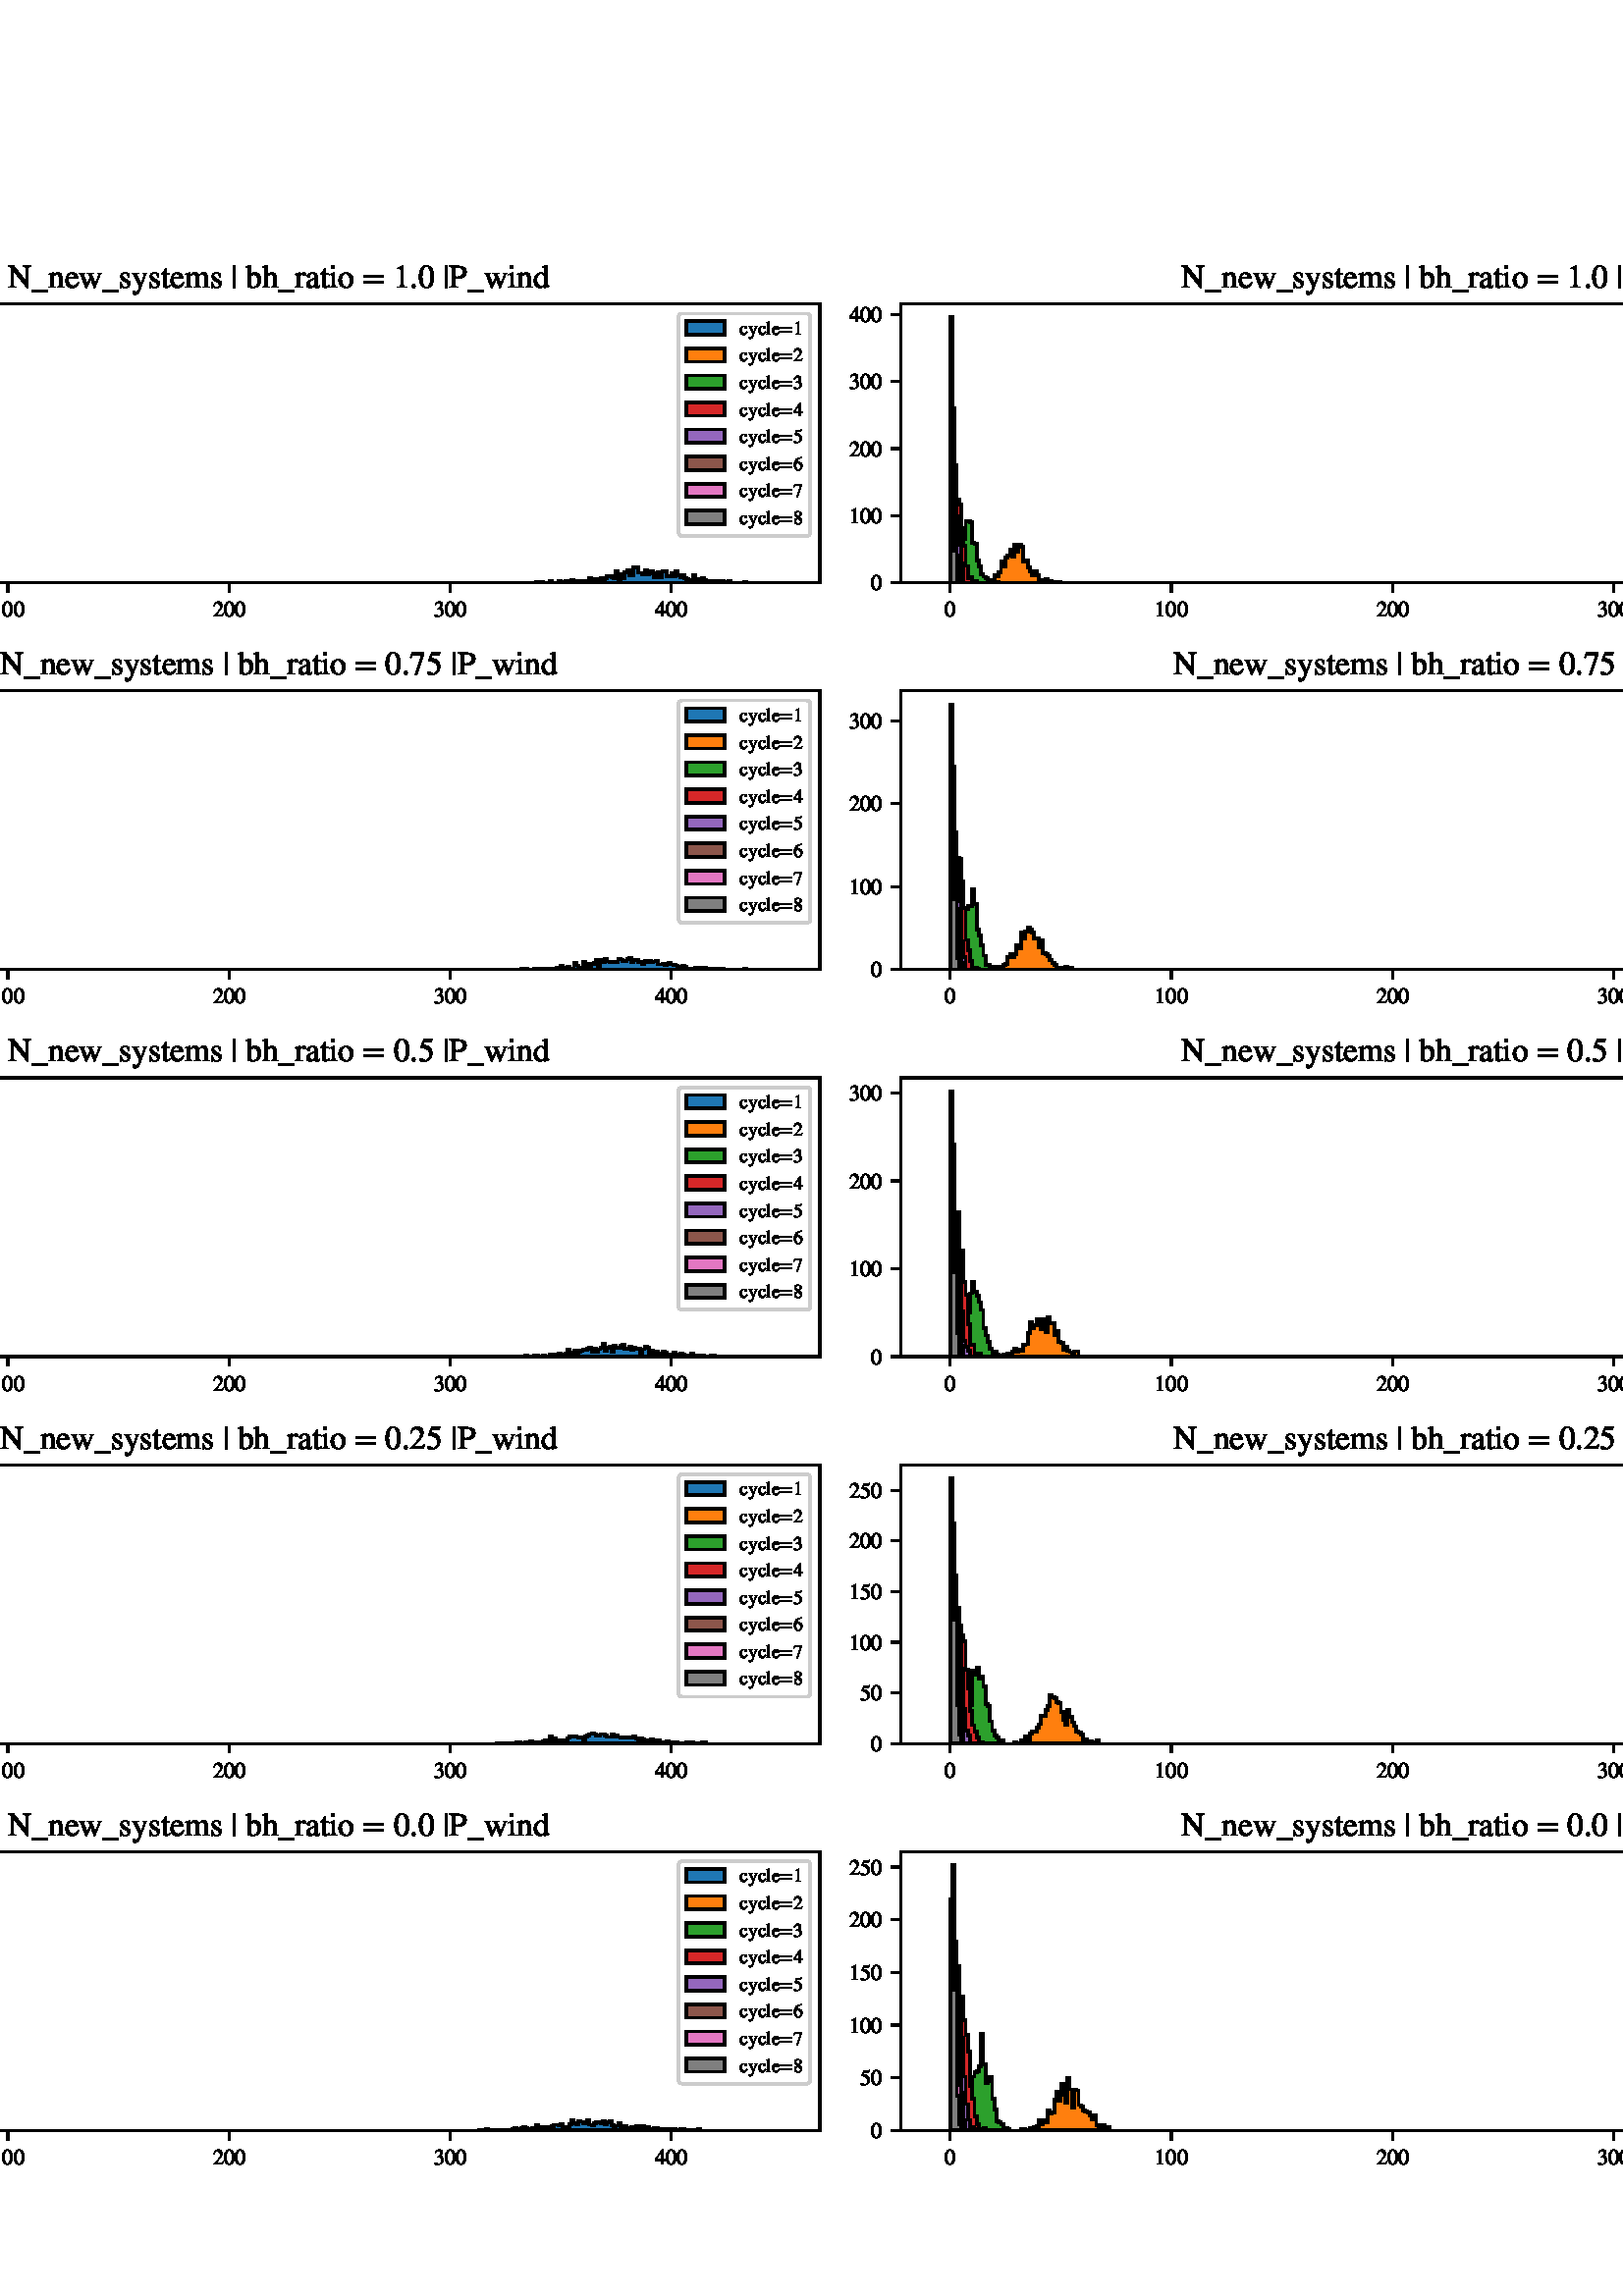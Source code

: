 %!PS-Adobe-3.0 EPSF-3.0
%%Orientation: portrait
%%BoundingBox: -126.0 36.0 738.0 756.0
%%EndComments
%%BeginProlog
/mpldict 8 dict def
mpldict begin
/m { moveto } bind def
/l { lineto } bind def
/r { rlineto } bind def
/c { curveto } bind def
/cl { closepath } bind def
/box {
m
1 index 0 r
0 exch r
neg 0 r
cl
} bind def
/clipbox {
box
clip
newpath
} bind def
%!PS-Adobe-3.0 Resource-Font
%%Copyright: Copyright (c) 2001-2010 by the STI Pub Companies, consisting of the American Chemical Society, the American Institute of Physics, the American Mathematical Society, the American Physical Society, Elsevier, Inc., and The Institute of Electrical and Electronic Engineers, Inc. Portions copyright (c) 1998-2003 by MicroPress, Inc. Portions copyright (c) 1990 by Elsevier, Inc. All rights reserved.
25 dict begin
/_d{bind def}bind def
/_m{moveto}_d
/_l{lineto}_d
/_cl{closepath eofill}_d
/_c{curveto}_d
/_sc{7 -1 roll{setcachedevice}{pop pop pop pop pop pop}ifelse}_d
/_e{exec}_d
/FontName /STIXGeneral-Regular def
/PaintType 0 def
/FontMatrix[.001 0 0 .001 0 0]def
/FontBBox[-970 -443 2000 1023]def
/FontType 3 def
/Encoding [ /space /period /zero /one /two /three /four /five /six /seven /eight /equal /N /P /underscore /a /b /c /d /e /h /i /l /m /n /o /p /r /s /t /u /w /y /bar ] def
/FontInfo 10 dict dup begin
/FamilyName (STIXGeneral) def
/FullName (STIXGeneral-Regular) def
/Notice (Copyright (c) 2001-2010 by the STI Pub Companies, consisting of the American Chemical Society, the American Institute of Physics, the American Mathematical Society, the American Physical Society, Elsevier, Inc., and The Institute of Electrical and Electronic Engineers, Inc. Portions copyright (c) 1998-2003 by MicroPress, Inc. Portions copyright (c) 1990 by Elsevier, Inc. All rights reserved. STIX Fonts(TM) is a trademark of The Institute of Electrical and Electronics Engineers, Inc.) def
/Weight (Regular) def
/Version (Version 1.0.0) def
/ItalicAngle 0.0 def
/isFixedPitch false def
/UnderlinePosition -75 def
/UnderlineThickness 50 def
end readonly def
/CharStrings 35 dict dup begin
/.notdef 0 def
/space{250 0 0 0 0 0 _sc
}_d
/period{250 0 70 -10 181 100 _sc
181 43 _m
181 28 175 15 164 5 _c
153 -5 140 -10 125 -10 _c
109 -10 96 -5 86 5 _c
75 15 70 28 70 44 _c
70 59 75 72 86 83 _c
97 94 110 100 126 100 _c
140 100 153 94 164 83 _c
175 71 181 58 181 43 _c
_cl}_d
/zero{{500 0 24 -13 476 676 _sc
476 330 _m
476 285 471 243 463 203 _c
454 163 441 127 424 94 _c
407 60 384 34 354 15 _c
324 -3 289 -13 250 -13 _c
209 -13 173 -3 143 17 _c
112 37 88 65 72 100 _c
55 134 43 171 35 211 _c
27 250 24 292 24 336 _c
24 398 31 453 47 503 _c
62 553 87 594 123 627 _c
159 659 202 676 254 676 _c
319 676 372 644 414 580 _c
}_e{455 516 476 432 476 330 _c
380 325 _m
380 430 368 510 346 566 _c
324 622 291 650 248 650 _c
206 650 175 622 153 566 _c
131 510 120 431 120 329 _c
120 226 131 147 153 93 _c
175 39 207 12 250 12 _c
292 12 324 39 346 93 _c
368 147 380 225 380 325 _c
_cl}_e}_d
/one{500 0 111 0 394 676 _sc
394 0 _m
118 0 _l
118 15 _l
154 17 179 23 193 35 _c
206 47 213 67 213 95 _c
213 544 _l
213 576 203 593 183 593 _c
173 593 158 589 138 581 _c
111 571 _l
111 585 _l
290 676 _l
299 673 _l
299 76 _l
299 54 305 38 319 29 _c
332 19 357 15 394 15 _c
394 0 _l
_cl}_d
/two{{500 0 29 0 474 676 _sc
474 137 _m
420 0 _l
29 0 _l
29 12 _l
207 201 _l
253 249 287 294 307 335 _c
327 375 337 417 337 461 _c
337 505 324 540 300 565 _c
275 589 241 602 198 602 _c
162 602 133 592 112 574 _c
91 555 71 521 51 472 _c
30 477 _l
41 539 64 587 98 623 _c
132 658 179 676 238 676 _c
293 676 338 659 372 626 _c
406 592 423 550 423 500 _c
}_e{423 424 380 342 295 252 _c
130 76 _l
364 76 _l
386 76 403 80 416 89 _c
429 97 444 115 460 143 _c
474 137 _l
_cl}_e}_d
/three{{500 0 41 -13 431 676 _sc
61 510 _m
45 514 _l
60 564 84 603 117 632 _c
149 661 191 676 241 676 _c
287 676 325 663 354 638 _c
382 612 397 579 397 539 _c
397 484 366 438 304 401 _c
340 385 368 367 387 348 _c
416 315 431 272 431 219 _c
431 165 415 119 385 79 _c
362 48 329 25 287 10 _c
245 -5 200 -13 153 -13 _c
78 -13 41 5 41 43 _c
41 53 45 62 53 69 _c
}_e{61 75 70 79 82 79 _c
98 79 119 70 143 53 _c
172 32 201 22 229 22 _c
265 22 296 36 321 66 _c
346 96 359 132 359 175 _c
359 251 324 300 255 320 _c
234 326 200 330 153 330 _c
153 344 _l
190 356 218 368 237 380 _c
291 410 318 455 318 514 _c
318 547 308 572 289 590 _c
270 607 244 616 210 616 _c
150 616 100 580 61 510 _c
_cl}_e}_d
/four{500 0 12 0 473 676 _sc
473 167 _m
370 167 _l
370 0 _l
292 0 _l
292 167 _l
12 167 _l
12 231 _l
326 676 _l
370 676 _l
370 231 _l
473 231 _l
473 167 _l
292 231 _m
292 574 _l
52 231 _l
292 231 _l
_cl}_d
/five{{500 0 31 -13 438 688 _sc
438 681 _m
402 596 _l
398 587 389 583 375 583 _c
181 583 _l
141 498 _l
214 484 267 468 300 452 _c
332 436 363 408 391 370 _c
414 338 426 295 426 243 _c
426 195 418 154 402 122 _c
386 89 362 60 328 35 _c
282 3 226 -13 158 -13 _c
120 -13 89 -7 66 3 _c
42 14 31 29 31 48 _c
31 73 46 86 76 86 _c
100 86 124 75 150 55 _c
}_e{176 33 199 23 221 23 _c
255 23 286 40 314 75 _c
342 109 356 148 356 192 _c
356 256 333 306 289 342 _c
231 388 160 412 76 412 _c
68 412 64 414 64 420 _c
65 425 _l
174 662 _l
381 662 _l
392 662 401 663 407 667 _c
413 670 421 677 429 688 _c
438 681 _l
_cl}_e}_d
/six{{500 0 34 -13 468 684 _sc
446 684 _m
448 668 _l
369 655 303 623 251 572 _c
198 521 165 458 152 383 _c
190 413 233 428 279 428 _c
337 428 383 409 417 372 _c
451 334 468 283 468 219 _c
468 153 451 100 417 59 _c
377 11 324 -13 258 -13 _c
176 -13 117 20 81 87 _c
49 144 34 208 34 279 _c
34 388 70 480 143 555 _c
184 597 226 627 270 645 _c
314 663 372 676 446 684 _c
}_e{378 188 _m
378 317 333 382 243 382 _c
209 382 182 373 160 355 _c
138 337 127 308 127 266 _c
127 188 139 126 163 81 _c
187 36 223 14 269 14 _c
304 14 331 29 350 61 _c
368 93 378 135 378 188 _c
_cl}_e}_d
/seven{500 0 20 -7 449 662 _sc
449 646 _m
237 -7 _l
172 -7 _l
370 588 _l
155 588 _l
126 588 105 583 91 573 _c
77 563 59 540 38 506 _c
20 515 _l
80 662 _l
449 662 _l
449 646 _l
_cl}_d
/eight{{500 0 56 -13 445 676 _sc
445 155 _m
445 103 427 62 391 32 _c
355 2 308 -13 248 -13 _c
192 -13 146 2 110 32 _c
74 62 56 101 56 149 _c
56 184 64 214 82 239 _c
99 264 134 295 186 332 _c
136 373 102 406 86 432 _c
70 457 62 486 62 520 _c
62 567 80 605 116 633 _c
152 661 199 676 256 676 _c
304 676 344 662 376 634 _c
408 606 424 573 424 533 _c
}_e{424 496 414 467 395 445 _c
376 423 341 398 290 371 _c
350 331 390 295 412 264 _c
434 232 445 196 445 155 _c
355 533 _m
355 567 345 595 326 616 _c
306 637 280 648 246 648 _c
212 648 185 639 165 621 _c
145 603 136 579 136 549 _c
136 518 145 490 165 465 _c
185 440 217 415 261 389 _c
295 409 319 430 333 452 _c
347 474 355 501 355 533 _c
271 272 _m
212 312 _l
}_e{182 288 162 264 150 241 _c
138 218 132 190 132 158 _c
132 112 143 77 166 52 _c
189 26 220 14 259 14 _c
291 14 318 24 338 44 _c
358 64 369 91 369 124 _c
369 154 361 180 346 203 _c
330 225 305 248 271 272 _c
_cl}_e}_d
/equal{685 0 48 120 637 386 _sc
637 320 _m
48 320 _l
48 386 _l
637 386 _l
637 320 _l
637 120 _m
48 120 _l
48 186 _l
637 186 _l
637 120 _l
_cl}_d
/N{{722 0 12 -10 707 662 _sc
707 662 _m
707 643 _l
673 639 651 633 641 625 _c
630 615 622 603 618 587 _c
614 571 612 544 612 507 _c
612 -10 _l
594 -10 _l
153 538 _l
153 150 _l
153 99 158 66 170 50 _c
181 34 206 24 246 19 _c
246 0 _l
12 0 _l
12 19 _l
53 23 79 33 91 48 _c
103 63 109 97 109 150 _c
109 590 _l
91 611 77 625 65 632 _c
}_e{53 639 35 643 12 643 _c
12 662 _l
182 662 _l
568 179 _l
568 519 _l
568 569 561 602 549 617 _c
541 625 532 631 522 634 _c
512 637 495 640 470 643 _c
470 662 _l
707 662 _l
_cl}_e}_d
/P{{557 0 16 0 542 662 _sc
16 662 _m
275 662 _l
369 662 442 641 492 599 _c
525 571 542 531 542 480 _c
542 426 523 383 485 349 _c
457 323 428 307 399 299 _c
369 291 327 288 271 288 _c
251 288 228 289 202 291 _c
202 112 _l
202 74 207 49 218 38 _c
229 27 255 21 296 19 _c
296 0 _l
16 0 _l
16 19 _l
54 21 78 28 87 40 _c
95 51 100 78 100 122 _c
100 551 _l
}_e{100 588 95 612 85 623 _c
75 633 52 640 16 643 _c
16 662 _l
202 589 _m
202 331 _l
224 329 245 328 263 328 _c
317 328 358 341 388 367 _c
418 393 433 429 433 475 _c
433 529 417 567 387 590 _c
356 613 306 625 237 625 _c
223 625 213 622 209 617 _c
204 612 202 603 202 589 _c
_cl}_e}_d
/underscore{500 0 0 -124 500 -74 _sc
500 -124 _m
0 -124 _l
0 -74 _l
500 -74 _l
500 -124 _l
_cl}_d
/a{{444 0 37 -9 442 460 _sc
442 66 _m
442 38 _l
416 6 386 -9 352 -9 _c
314 -9 292 15 288 63 _c
287 63 _l
244 15 196 -9 142 -9 _c
110 -9 85 0 66 18 _c
46 36 37 61 37 94 _c
37 140 60 179 107 211 _c
139 232 199 259 287 292 _c
287 346 _l
287 376 279 398 265 413 _c
251 428 232 436 209 436 _c
189 436 172 431 159 421 _c
145 411 139 400 139 387 _c
}_e{139 381 140 374 142 367 _c
144 359 145 352 145 345 _c
145 335 140 325 131 317 _c
122 308 111 304 99 304 _c
87 304 77 308 69 317 _c
60 325 56 336 56 350 _c
56 382 73 408 107 430 _c
138 450 176 460 222 460 _c
276 460 315 445 340 415 _c
352 401 359 386 363 372 _c
366 358 368 335 368 304 _c
368 113 _l
368 69 378 47 399 47 _c
412 47 426 53 442 66 _c
287 127 _m
}_e{287 268 _l
225 246 183 224 159 202 _c
136 181 125 155 125 125 _c
125 99 131 80 144 67 _c
156 54 173 48 194 48 _c
216 48 235 53 252 64 _c
266 74 275 83 280 92 _c
284 100 287 112 287 127 _c
_cl}_e}_d
/b{{500 0 3 -9 468 683 _sc
153 681 _m
153 376 _l
163 401 181 421 205 437 _c
229 452 257 460 288 460 _c
340 460 383 439 417 397 _c
451 355 468 302 468 240 _c
468 166 445 106 401 60 _c
356 14 300 -9 234 -9 _c
193 -9 155 -2 121 11 _c
86 24 69 39 69 56 _c
69 566 _l
69 590 66 606 60 613 _c
54 620 40 624 20 624 _c
15 624 9 623 3 622 _c
3 639 _l
33 648 _l
}_e{101 668 139 680 148 683 _c
153 681 _l
153 318 _m
153 74 _l
153 58 162 46 181 36 _c
200 26 223 22 250 22 _c
289 22 320 36 343 65 _c
367 95 380 139 380 197 _c
380 262 367 313 341 350 _c
319 381 289 397 252 397 _c
225 397 202 389 182 373 _c
162 357 153 339 153 318 _c
_cl}_e}_d
/c{{444 0 25 -9 412 460 _sc
398 156 _m
412 147 _l
383 91 356 52 330 32 _c
296 4 257 -9 215 -9 _c
159 -9 114 11 78 53 _c
42 94 25 147 25 212 _c
25 296 53 362 109 409 _c
150 443 195 460 244 460 _c
286 460 322 449 352 429 _c
382 409 398 385 398 357 _c
398 345 393 335 384 327 _c
374 319 363 315 351 315 _c
327 315 311 330 303 361 _c
297 383 _l
}_e{291 401 285 414 277 421 _c
269 427 256 431 238 431 _c
197 431 164 415 139 383 _c
114 351 102 309 102 257 _c
102 199 116 152 145 116 _c
173 80 211 62 257 62 _c
285 62 310 68 331 82 _c
351 96 374 120 398 156 _c
_cl}_e}_d
/d{{500 0 27 -9 491 683 _sc
491 42 _m
344 -9 _l
340 -6 _l
340 57 _l
308 13 265 -9 212 -9 _c
156 -9 112 10 78 50 _c
44 89 27 141 27 205 _c
27 275 47 335 88 385 _c
128 435 177 460 235 460 _c
271 460 306 445 340 417 _c
340 573 _l
340 593 337 607 331 614 _c
325 620 312 624 294 624 _c
284 624 277 623 272 623 _c
272 639 _l
332 655 381 669 419 683 _c
424 681 _l
}_e{424 114 _l
424 90 426 75 432 68 _c
438 60 450 57 468 57 _c
472 57 479 57 491 58 _c
491 42 _l
340 102 _m
340 332 _l
340 358 329 382 309 402 _c
289 422 265 432 238 432 _c
200 432 169 415 147 381 _c
124 347 113 301 113 245 _c
113 183 125 134 150 97 _c
175 60 209 42 251 42 _c
282 42 307 52 325 74 _c
335 85 340 94 340 102 _c
_cl}_e}_d
/e{{444 0 25 -9 424 460 _sc
408 164 _m
424 157 _l
384 46 314 -9 215 -9 _c
156 -9 110 11 76 52 _c
42 92 25 147 25 217 _c
25 288 44 346 82 392 _c
120 437 170 460 232 460 _c
292 460 338 437 371 391 _c
390 364 401 326 405 277 _c
97 277 _l
99 235 103 203 109 181 _c
115 159 126 136 143 114 _c
171 77 208 59 254 59 _c
286 59 314 67 336 83 _c
}_e{358 99 382 126 408 164 _c
99 309 _m
303 309 _l
297 351 287 380 273 398 _c
259 415 237 424 205 424 _c
177 424 153 414 135 394 _c
116 374 104 346 99 309 _c
_cl}_e}_d
/h{{500 0 9 0 487 683 _sc
487 0 _m
275 0 _l
275 15 _l
304 18 323 25 331 35 _c
339 45 343 67 343 102 _c
343 300 _l
343 370 318 406 269 406 _c
249 406 230 401 214 392 _c
197 382 178 366 157 343 _c
157 102 _l
157 67 161 45 169 35 _c
177 25 195 18 225 15 _c
225 0 _l
9 0 _l
9 15 _l
37 19 55 25 62 35 _c
69 44 73 66 73 102 _c
73 573 _l
}_e{73 594 69 608 63 614 _c
57 620 43 624 22 624 _c
16 624 12 623 10 623 _c
10 639 _l
37 647 _l
88 662 126 674 152 683 _c
157 680 _l
157 376 _l
180 406 203 427 226 440 _c
248 453 274 460 304 460 _c
386 460 427 407 427 301 _c
427 102 _l
427 67 430 45 436 36 _c
442 27 459 20 487 15 _c
487 0 _l
_cl}_e}_d
/i{{278 0 16 0 253 683 _sc
180 632 _m
180 617 175 605 165 595 _c
155 585 142 581 128 581 _c
114 581 102 585 92 595 _c
82 605 78 617 78 632 _c
78 646 83 658 93 668 _c
103 678 115 683 129 683 _c
143 683 155 678 165 668 _c
175 658 180 646 180 632 _c
253 0 _m
16 0 _l
16 15 _l
50 17 72 23 81 33 _c
90 43 95 66 95 104 _c
95 331 _l
95 354 92 370 88 380 _c
}_e{83 389 74 394 62 394 _c
46 394 32 392 20 389 _c
20 405 _l
175 460 _l
179 456 _l
179 105 _l
179 67 183 44 191 34 _c
199 24 220 17 253 15 _c
253 0 _l
_cl}_e}_d
/l{278 0 19 0 257 683 _sc
257 0 _m
21 0 _l
21 15 _l
52 17 73 24 83 34 _c
93 44 98 64 98 92 _c
98 561 _l
98 585 95 601 89 611 _c
83 620 72 625 56 625 _c
42 625 29 624 19 623 _c
19 639 _l
82 654 135 669 177 683 _c
182 679 _l
182 87 _l
182 59 186 40 196 31 _c
205 22 225 17 257 15 _c
257 0 _l
_cl}_d
/m{{778 0 16 0 775 460 _sc
775 0 _m
557 0 _l
557 15 _l
585 17 602 23 610 32 _c
618 41 622 60 622 90 _c
622 296 _l
622 336 616 364 604 382 _c
592 399 573 408 545 408 _c
521 408 501 403 485 394 _c
469 384 453 369 438 347 _c
438 95 _l
438 63 442 41 452 31 _c
462 21 481 15 510 15 _c
510 0 _l
286 0 _l
286 15 _l
315 17 334 21 342 29 _c
}_e{350 37 354 56 354 86 _c
354 297 _l
354 371 332 408 289 408 _c
270 408 250 403 229 395 _c
208 387 193 377 183 365 _c
174 355 170 349 170 348 _c
170 70 _l
170 48 174 34 184 27 _c
193 20 211 16 238 15 _c
238 0 _l
16 0 _l
16 15 _l
44 15 62 20 72 30 _c
81 40 86 59 86 88 _c
86 336 _l
86 360 83 377 78 387 _c
72 397 63 402 51 402 _c
}_e{41 402 30 400 19 398 _c
19 415 _l
64 427 110 442 158 460 _c
166 457 _l
166 383 _l
168 383 _l
198 414 224 435 247 445 _c
270 455 295 460 321 460 _c
373 460 409 432 427 376 _c
479 432 533 460 590 460 _c
667 460 706 400 706 280 _c
706 77 _l
706 55 709 39 716 31 _c
722 23 733 18 749 17 _c
775 15 _l
775 0 _l
_cl}_e}_d
/n{{500 0 16 0 485 460 _sc
485 0 _m
277 0 _l
278 15 _l
302 17 319 24 327 36 _c
335 48 340 71 340 105 _c
340 304 _l
340 371 315 405 267 405 _c
250 405 234 401 220 393 _c
205 385 186 370 164 348 _c
164 72 _l
164 52 168 38 177 30 _c
186 22 203 17 229 15 _c
229 0 _l
18 0 _l
18 15 _l
43 17 60 23 68 33 _c
76 43 80 64 80 94 _c
80 337 _l
}_e{80 361 77 378 73 388 _c
68 397 59 402 45 402 _c
31 402 22 400 16 398 _c
16 415 _l
62 428 108 443 153 460 _c
161 457 _l
161 379 _l
162 379 _l
209 433 257 460 306 460 _c
344 460 373 446 393 420 _c
413 393 424 355 424 306 _c
424 85 _l
424 58 428 40 436 32 _c
444 23 460 17 485 15 _c
485 0 _l
_cl}_e}_d
/o{{500 0 29 -9 470 460 _sc
470 231 _m
470 161 449 103 407 58 _c
365 13 311 -9 245 -9 _c
183 -9 132 13 91 58 _c
49 102 29 159 29 228 _c
29 297 49 353 91 396 _c
132 438 186 460 254 460 _c
316 460 367 438 408 396 _c
449 354 470 299 470 231 _c
380 204 _m
380 280 363 339 330 382 _c
303 415 271 432 235 432 _c
200 432 172 417 151 389 _c
129 361 119 322 119 273 _c
}_e{119 187 136 119 172 68 _c
194 34 224 18 262 18 _c
298 18 327 34 348 67 _c
369 100 380 146 380 204 _c
_cl}_e}_d
/p{{500 0 5 -216 470 460 _sc
159 458 _m
159 381 _l
201 433 249 460 303 460 _c
351 460 391 440 423 400 _c
454 360 470 309 470 247 _c
470 174 449 113 409 64 _c
369 15 319 -9 260 -9 _c
239 -9 221 -6 207 0 _c
193 5 177 16 159 33 _c
159 -123 _l
159 -154 164 -174 175 -183 _c
185 -192 209 -197 247 -198 _c
247 -216 _l
5 -216 _l
5 -199 _l
34 -196 53 -190 62 -182 _c
}_e{70 -173 75 -156 75 -130 _c
75 337 _l
75 360 72 375 67 383 _c
61 390 50 394 34 394 _c
23 394 15 393 9 393 _c
9 409 _l
55 423 103 440 153 460 _c
159 458 _l
159 334 _m
159 88 _l
159 73 170 58 193 44 _c
216 29 239 22 263 22 _c
299 22 328 39 350 73 _c
372 107 384 151 384 207 _c
384 265 372 312 350 347 _c
328 382 298 400 261 400 _c
}_e{237 400 214 392 192 378 _c
170 363 159 348 159 334 _c
_cl}_e}_d
/r{{333 0 5 0 335 460 _sc
160 458 _m
160 366 _l
185 402 206 426 223 440 _c
240 453 259 460 280 460 _c
297 460 310 455 320 446 _c
330 436 335 423 335 407 _c
335 393 331 382 324 374 _c
317 366 308 362 296 362 _c
283 362 270 368 256 382 _c
245 392 236 397 230 397 _c
216 397 200 387 184 368 _c
168 348 160 331 160 315 _c
160 90 _l
160 61 165 42 177 32 _c
}_e{188 22 211 16 245 15 _c
245 0 _l
5 0 _l
5 15 _l
37 21 56 27 64 35 _c
72 42 76 58 76 84 _c
76 334 _l
76 356 73 371 68 380 _c
63 389 54 394 42 394 _c
31 394 19 392 7 390 _c
7 406 _l
49 419 98 437 155 460 _c
160 458 _l
_cl}_e}_d
/s{{389 0 51 -9 348 459 _sc
156 301 _m
260 238 _l
293 218 316 199 329 182 _c
341 164 348 142 348 115 _c
348 81 334 52 306 28 _c
278 3 246 -9 208 -9 _c
176 -9 152 -6 135 0 _c
117 5 101 8 89 8 _c
77 8 69 4 65 -3 _c
52 -3 _l
52 153 _l
68 153 _l
78 104 94 68 114 46 _c
134 23 161 12 195 12 _c
219 12 239 19 255 33 _c
270 47 278 64 278 86 _c
}_e{278 116 260 141 225 161 _c
171 191 _l
91 235 51 284 51 336 _c
51 374 63 404 88 426 _c
113 448 147 459 189 459 _c
218 459 240 455 256 448 _c
268 442 277 440 284 440 _c
288 440 294 443 300 450 _c
311 450 _l
316 314 _l
301 314 _l
289 359 275 391 258 409 _c
241 427 218 437 188 437 _c
165 437 147 431 133 420 _c
119 408 113 391 113 369 _c
113 357 116 345 124 332 _c
}_e{132 319 142 309 156 301 _c
_cl}_e}_d
/t{{278 0 13 -9 279 579 _sc
266 77 _m
279 66 _l
247 16 206 -9 158 -9 _c
99 -9 70 33 70 117 _c
70 418 _l
17 418 _l
14 420 13 422 13 425 _c
13 430 18 436 30 444 _c
55 458 87 494 127 551 _c
128 553 131 557 136 563 _c
141 569 145 575 147 579 _c
151 579 154 574 154 566 _c
154 450 _l
255 450 _l
255 418 _l
154 418 _l
154 132 _l
154 100 158 77 166 63 _c
}_e{174 49 187 42 206 42 _c
226 42 246 53 266 77 _c
_cl}_e}_d
/u{{500 0 9 -9 480 450 _sc
480 50 _m
480 36 _l
428 22 382 7 343 -8 _c
338 -5 _l
338 76 _l
336 76 _l
294 19 246 -9 193 -9 _c
155 -9 125 2 103 25 _c
81 48 71 79 71 118 _c
71 369 _l
71 393 66 410 58 420 _c
49 429 33 434 9 436 _c
9 450 _l
155 450 _l
155 127 _l
155 104 161 85 175 70 _c
189 55 206 48 226 48 _c
258 48 286 58 310 79 _c
}_e{318 87 324 94 328 101 _c
331 108 333 120 333 137 _c
333 368 _l
333 394 328 410 319 418 _c
309 426 289 431 259 433 _c
259 450 _l
417 450 _l
417 107 _l
417 83 420 68 428 61 _c
436 53 451 50 474 50 _c
480 50 _l
_cl}_e}_d
/w{{722 0 21 -13 694 450 _sc
694 450 _m
694 435 _l
684 431 676 426 672 420 _c
667 414 661 401 653 381 _c
515 35 _l
501 3 492 -13 487 -13 _c
483 -13 480 -10 478 -6 _c
476 -2 471 9 463 29 _c
372 265 _l
260 25 _l
248 0 239 -13 235 -13 _c
229 -13 220 1 209 30 _c
74 372 _l
64 398 55 414 49 422 _c
42 429 33 433 21 435 _c
21 450 _l
201 450 _l
201 435 _l
}_e{183 433 171 429 165 425 _c
158 420 155 412 155 402 _c
155 392 157 382 161 372 _c
260 111 _l
351 310 _l
331 366 _l
321 392 312 410 303 419 _c
294 427 280 433 262 435 _c
262 450 _l
465 450 _l
465 435 _l
441 431 426 427 418 423 _c
410 418 407 410 407 400 _c
407 389 412 369 424 340 _c
508 116 _l
598 338 _l
609 366 615 388 615 405 _c
615 413 611 419 605 423 _c
}_e{599 427 587 431 571 435 _c
571 450 _l
694 450 _l
_cl}_e}_d
/y{{500 0 14 -217 475 450 _sc
475 450 _m
475 435 _l
463 433 453 429 446 422 _c
438 414 431 402 425 384 _c
275 -24 _l
249 -94 222 -144 196 -173 _c
170 -202 138 -217 100 -217 _c
78 -217 61 -211 49 -200 _c
36 -189 30 -175 30 -159 _c
30 -146 34 -135 42 -126 _c
50 -117 61 -113 73 -113 _c
92 -113 109 -117 125 -126 _c
133 -130 142 -133 151 -133 _c
165 -133 181 -118 201 -89 _c
}_e{210 -75 219 -56 228 -32 _c
236 -8 241 8 241 18 _c
241 26 227 60 199 119 _c
67 401 _l
58 420 40 432 14 436 _c
14 450 _l
219 450 _l
219 435 _l
197 434 182 432 174 428 _c
166 424 162 417 162 408 _c
162 400 166 387 175 367 _c
287 117 _l
384 393 _l
386 399 388 405 388 411 _c
388 427 372 435 342 435 _c
342 450 _l
475 450 _l
_cl}_e}_d
/bar{200 0 67 -13 133 676 _sc
133 -13 _m
67 -13 _l
67 676 _l
133 676 _l
133 -13 _l
_cl}_d
end readonly def

/BuildGlyph
 {exch begin
 CharStrings exch
 2 copy known not{pop /.notdef}if
 true 3 1 roll get exec
 end}_d

/BuildChar {
 1 index /Encoding get exch get
 1 index /BuildGlyph get exec
}_d

FontName currentdict end definefont pop
end
%%EndProlog
mpldict begin
-126 36 translate
864 720 0 0 clipbox
gsave
0 0 m
864 0 l
864 720 l
0 720 l
cl
1.000 setgray
fill
grestore
gsave
29.77 592.324 m
426.6 592.324 l
426.6 694.538 l
29.77 694.538 l
cl
1.000 setgray
fill
grestore
1.000 setlinewidth
0 setlinejoin
0 setlinecap
[] 0 setdash
0.000 setgray
gsave
396.8 102.2 29.77 592.3 clipbox
322.63 592.324 m
322.63 592.554 l
323.44 592.554 l
323.44 592.324 l
324.251 592.324 l
324.251 592.554 l
325.062 592.554 l
325.062 592.324 l
325.872 592.324 l
325.872 592.324 l
326.683 592.324 l
326.683 592.324 l
327.494 592.324 l
327.494 592.784 l
328.305 592.784 l
328.305 592.324 l
329.115 592.324 l
329.115 592.324 l
329.926 592.324 l
329.926 592.324 l
330.737 592.324 l
330.737 592.784 l
331.547 592.784 l
331.547 592.554 l
332.358 592.554 l
332.358 592.324 l
333.169 592.324 l
333.169 592.784 l
333.979 592.784 l
333.979 592.324 l
334.79 592.324 l
334.79 592.554 l
335.601 592.554 l
335.601 593.245 l
336.411 593.245 l
336.411 592.554 l
337.222 592.554 l
337.222 592.784 l
338.033 592.784 l
338.033 593.014 l
338.843 593.014 l
338.843 593.014 l
339.654 593.014 l
339.654 592.784 l
340.465 592.784 l
340.465 592.784 l
341.275 592.784 l
341.275 593.014 l
342.086 593.014 l
342.086 594.165 l
342.897 594.165 l
342.897 592.784 l
343.708 592.784 l
343.708 593.705 l
344.518 593.705 l
344.518 593.705 l
345.329 593.705 l
345.329 593.705 l
346.14 593.705 l
346.14 593.935 l
346.95 593.935 l
346.95 593.245 l
347.761 593.245 l
347.761 593.935 l
348.572 593.935 l
348.572 594.625 l
349.382 594.625 l
349.382 594.625 l
350.193 594.625 l
350.193 594.395 l
351.004 594.395 l
351.004 593.935 l
351.814 593.935 l
351.814 596.466 l
352.625 596.466 l
352.625 593.475 l
353.436 593.475 l
353.436 595.316 l
354.246 595.316 l
354.246 593.935 l
355.057 593.935 l
355.057 596.236 l
355.868 596.236 l
355.868 596.927 l
356.678 596.927 l
356.678 595.086 l
357.489 595.086 l
357.489 595.086 l
358.3 595.086 l
358.3 597.847 l
359.111 597.847 l
359.111 597.847 l
359.921 597.847 l
359.921 596.006 l
360.732 596.006 l
360.732 596.006 l
361.543 596.006 l
361.543 595.546 l
362.353 595.546 l
362.353 596.927 l
363.164 596.927 l
363.164 595.316 l
363.975 595.316 l
363.975 595.776 l
364.785 595.776 l
364.785 596.466 l
365.596 596.466 l
365.596 594.395 l
366.407 594.395 l
366.407 595.776 l
367.217 595.776 l
367.217 596.236 l
368.028 596.236 l
368.028 594.395 l
368.839 594.395 l
368.839 596.697 l
369.649 596.697 l
369.649 596.466 l
370.46 596.466 l
370.46 594.855 l
371.271 594.855 l
371.271 594.625 l
372.081 594.625 l
372.081 595.776 l
372.892 595.776 l
372.892 594.625 l
373.703 594.625 l
373.703 596.697 l
374.514 596.697 l
374.514 595.086 l
375.324 595.086 l
375.324 594.395 l
376.135 594.395 l
376.135 595.086 l
376.946 595.086 l
376.946 593.935 l
377.756 593.935 l
377.756 593.705 l
378.567 593.705 l
378.567 593.475 l
379.378 593.475 l
379.378 593.475 l
380.188 593.475 l
380.188 595.086 l
380.999 595.086 l
380.999 593.705 l
381.81 593.705 l
381.81 593.705 l
382.62 593.705 l
382.62 593.705 l
383.431 593.705 l
383.431 593.935 l
384.242 593.935 l
384.242 593.245 l
385.052 593.245 l
385.052 592.784 l
385.863 592.784 l
385.863 593.014 l
386.674 593.014 l
386.674 592.554 l
387.484 592.554 l
387.484 593.014 l
388.295 593.014 l
388.295 592.784 l
389.106 592.784 l
389.106 592.784 l
389.917 592.784 l
389.917 592.784 l
390.727 592.784 l
390.727 593.014 l
391.538 593.014 l
391.538 592.554 l
392.349 592.554 l
392.349 592.554 l
393.159 592.554 l
393.159 592.784 l
393.97 592.784 l
393.97 592.324 l
394.781 592.324 l
394.781 592.324 l
395.591 592.324 l
395.591 592.324 l
396.402 592.324 l
396.402 592.324 l
397.213 592.324 l
397.213 592.324 l
398.023 592.324 l
398.023 592.324 l
398.834 592.324 l
398.834 592.554 l
399.645 592.554 l
399.645 592.324 l
398.834 592.324 l
398.834 592.324 l
398.023 592.324 l
398.023 592.324 l
397.213 592.324 l
397.213 592.324 l
396.402 592.324 l
396.402 592.324 l
395.591 592.324 l
395.591 592.324 l
394.781 592.324 l
394.781 592.324 l
393.97 592.324 l
393.97 592.324 l
393.159 592.324 l
393.159 592.324 l
392.349 592.324 l
392.349 592.324 l
391.538 592.324 l
391.538 592.324 l
390.727 592.324 l
390.727 592.324 l
389.917 592.324 l
389.917 592.324 l
389.106 592.324 l
389.106 592.324 l
388.295 592.324 l
388.295 592.324 l
387.484 592.324 l
387.484 592.324 l
386.674 592.324 l
386.674 592.324 l
385.863 592.324 l
385.863 592.324 l
385.052 592.324 l
385.052 592.324 l
384.242 592.324 l
384.242 592.324 l
383.431 592.324 l
383.431 592.324 l
382.62 592.324 l
382.62 592.324 l
381.81 592.324 l
381.81 592.324 l
380.999 592.324 l
380.999 592.324 l
380.188 592.324 l
380.188 592.324 l
379.378 592.324 l
379.378 592.324 l
378.567 592.324 l
378.567 592.324 l
377.756 592.324 l
377.756 592.324 l
376.946 592.324 l
376.946 592.324 l
376.135 592.324 l
376.135 592.324 l
375.324 592.324 l
375.324 592.324 l
374.514 592.324 l
374.514 592.324 l
373.703 592.324 l
373.703 592.324 l
372.892 592.324 l
372.892 592.324 l
372.081 592.324 l
372.081 592.324 l
371.271 592.324 l
371.271 592.324 l
370.46 592.324 l
370.46 592.324 l
369.649 592.324 l
369.649 592.324 l
368.839 592.324 l
368.839 592.324 l
368.028 592.324 l
368.028 592.324 l
367.217 592.324 l
367.217 592.324 l
366.407 592.324 l
366.407 592.324 l
365.596 592.324 l
365.596 592.324 l
364.785 592.324 l
364.785 592.324 l
363.975 592.324 l
363.975 592.324 l
363.164 592.324 l
363.164 592.324 l
362.353 592.324 l
362.353 592.324 l
361.543 592.324 l
361.543 592.324 l
360.732 592.324 l
360.732 592.324 l
359.921 592.324 l
359.921 592.324 l
359.111 592.324 l
359.111 592.324 l
358.3 592.324 l
358.3 592.324 l
357.489 592.324 l
357.489 592.324 l
356.678 592.324 l
356.678 592.324 l
355.868 592.324 l
355.868 592.324 l
355.057 592.324 l
355.057 592.324 l
354.246 592.324 l
354.246 592.324 l
353.436 592.324 l
353.436 592.324 l
352.625 592.324 l
352.625 592.324 l
351.814 592.324 l
351.814 592.324 l
351.004 592.324 l
351.004 592.324 l
350.193 592.324 l
350.193 592.324 l
349.382 592.324 l
349.382 592.324 l
348.572 592.324 l
348.572 592.324 l
347.761 592.324 l
347.761 592.324 l
346.95 592.324 l
346.95 592.324 l
346.14 592.324 l
346.14 592.324 l
345.329 592.324 l
345.329 592.324 l
344.518 592.324 l
344.518 592.324 l
343.708 592.324 l
343.708 592.324 l
342.897 592.324 l
342.897 592.324 l
342.086 592.324 l
342.086 592.324 l
341.275 592.324 l
341.275 592.324 l
340.465 592.324 l
340.465 592.324 l
339.654 592.324 l
339.654 592.324 l
338.843 592.324 l
338.843 592.324 l
338.033 592.324 l
338.033 592.324 l
337.222 592.324 l
337.222 592.324 l
336.411 592.324 l
336.411 592.324 l
335.601 592.324 l
335.601 592.324 l
334.79 592.324 l
334.79 592.324 l
333.979 592.324 l
333.979 592.324 l
333.169 592.324 l
333.169 592.324 l
332.358 592.324 l
332.358 592.324 l
331.547 592.324 l
331.547 592.324 l
330.737 592.324 l
330.737 592.324 l
329.926 592.324 l
329.926 592.324 l
329.115 592.324 l
329.115 592.324 l
328.305 592.324 l
328.305 592.324 l
327.494 592.324 l
327.494 592.324 l
326.683 592.324 l
326.683 592.324 l
325.872 592.324 l
325.872 592.324 l
325.062 592.324 l
325.062 592.324 l
324.251 592.324 l
324.251 592.324 l
323.44 592.324 l
323.44 592.324 l
cl
gsave
0.122 0.467 0.706 setrgbcolor
fill
grestore
stroke
grestore
gsave
396.8 102.2 29.77 592.3 clipbox
52.672 592.324 m
52.672 592.554 l
53.483 592.554 l
53.483 592.554 l
54.293 592.554 l
54.293 592.554 l
55.104 592.554 l
55.104 593.475 l
55.915 593.475 l
55.915 594.165 l
56.725 594.165 l
56.725 595.316 l
57.536 595.316 l
57.536 596.697 l
58.347 596.697 l
58.347 601.529 l
59.157 601.529 l
59.157 601.99 l
59.968 601.99 l
59.968 605.902 l
60.779 605.902 l
60.779 604.521 l
61.589 604.521 l
61.589 608.894 l
62.4 608.894 l
62.4 608.203 l
63.211 608.203 l
63.211 607.743 l
64.021 607.743 l
64.021 605.442 l
64.832 605.442 l
64.832 600.379 l
65.643 600.379 l
65.643 598.998 l
66.453 598.998 l
66.453 598.307 l
67.264 598.307 l
67.264 598.077 l
68.075 598.077 l
68.075 594.165 l
68.886 594.165 l
68.886 593.705 l
69.696 593.705 l
69.696 592.554 l
70.507 592.554 l
70.507 593.245 l
71.318 593.245 l
71.318 593.705 l
72.128 593.705 l
72.128 592.324 l
72.939 592.324 l
72.939 592.554 l
73.75 592.554 l
73.75 592.324 l
72.939 592.324 l
72.939 592.324 l
72.128 592.324 l
72.128 592.324 l
71.318 592.324 l
71.318 592.324 l
70.507 592.324 l
70.507 592.324 l
69.696 592.324 l
69.696 592.324 l
68.886 592.324 l
68.886 592.324 l
68.075 592.324 l
68.075 592.324 l
67.264 592.324 l
67.264 592.324 l
66.453 592.324 l
66.453 592.324 l
65.643 592.324 l
65.643 592.324 l
64.832 592.324 l
64.832 592.324 l
64.021 592.324 l
64.021 592.324 l
63.211 592.324 l
63.211 592.324 l
62.4 592.324 l
62.4 592.324 l
61.589 592.324 l
61.589 592.324 l
60.779 592.324 l
60.779 592.324 l
59.968 592.324 l
59.968 592.324 l
59.157 592.324 l
59.157 592.324 l
58.347 592.324 l
58.347 592.324 l
57.536 592.324 l
57.536 592.324 l
56.725 592.324 l
56.725 592.324 l
55.915 592.324 l
55.915 592.324 l
55.104 592.324 l
55.104 592.324 l
54.293 592.324 l
54.293 592.324 l
53.483 592.324 l
53.483 592.324 l
cl
gsave
1.000 0.498 0.055 setrgbcolor
fill
grestore
stroke
grestore
gsave
396.8 102.2 29.77 592.3 clipbox
47.808 592.324 m
47.808 592.784 l
48.618 592.784 l
48.618 594.165 l
49.429 594.165 l
49.429 597.847 l
50.24 597.847 l
50.24 606.362 l
51.05 606.362 l
51.05 610.965 l
51.861 610.965 l
51.861 613.726 l
52.672 613.726 l
52.672 619.019 l
53.483 619.019 l
53.483 617.408 l
54.293 617.408 l
54.293 609.814 l
55.104 609.814 l
55.104 599.688 l
55.915 599.688 l
55.915 598.307 l
56.725 598.307 l
56.725 594.625 l
57.536 594.625 l
57.536 593.935 l
58.347 593.935 l
58.347 593.014 l
59.157 593.014 l
59.157 592.324 l
58.347 592.324 l
58.347 592.324 l
57.536 592.324 l
57.536 592.324 l
56.725 592.324 l
56.725 592.324 l
55.915 592.324 l
55.915 592.324 l
55.104 592.324 l
55.104 592.324 l
54.293 592.324 l
54.293 592.324 l
53.483 592.324 l
53.483 592.324 l
52.672 592.324 l
52.672 592.324 l
51.861 592.324 l
51.861 592.324 l
51.05 592.324 l
51.05 592.324 l
50.24 592.324 l
50.24 592.324 l
49.429 592.324 l
49.429 592.324 l
48.618 592.324 l
48.618 592.324 l
cl
gsave
0.173 0.627 0.173 setrgbcolor
fill
grestore
stroke
grestore
gsave
396.8 102.2 29.77 592.3 clipbox
47.808 592.324 m
47.808 606.362 l
48.618 606.362 l
48.618 623.162 l
49.429 623.162 l
49.429 636.049 l
50.24 636.049 l
50.24 621.091 l
51.05 621.091 l
51.05 611.425 l
51.861 611.425 l
51.861 601.069 l
52.672 601.069 l
52.672 595.086 l
53.483 595.086 l
53.483 593.014 l
54.293 593.014 l
54.293 592.784 l
55.104 592.784 l
55.104 592.324 l
54.293 592.324 l
54.293 592.324 l
53.483 592.324 l
53.483 592.324 l
52.672 592.324 l
52.672 592.324 l
51.861 592.324 l
51.861 592.324 l
51.05 592.324 l
51.05 592.324 l
50.24 592.324 l
50.24 592.324 l
49.429 592.324 l
49.429 592.324 l
48.618 592.324 l
48.618 592.324 l
cl
gsave
0.839 0.153 0.157 setrgbcolor
fill
grestore
stroke
grestore
gsave
396.8 102.2 29.77 592.3 clipbox
47.808 592.324 m
47.808 623.852 l
48.618 623.852 l
48.618 643.874 l
49.429 643.874 l
49.429 628.225 l
50.24 628.225 l
50.24 611.425 l
51.05 611.425 l
51.05 601.529 l
51.861 601.529 l
51.861 594.165 l
52.672 594.165 l
52.672 592.324 l
51.861 592.324 l
51.861 592.324 l
51.05 592.324 l
51.05 592.324 l
50.24 592.324 l
50.24 592.324 l
49.429 592.324 l
49.429 592.324 l
48.618 592.324 l
48.618 592.324 l
cl
gsave
0.580 0.404 0.741 setrgbcolor
fill
grestore
stroke
grestore
gsave
396.8 102.2 29.77 592.3 clipbox
47.808 592.324 m
47.808 653.079 l
48.618 653.079 l
48.618 645.945 l
49.429 645.945 l
49.429 617.408 l
50.24 617.408 l
50.24 600.149 l
51.05 600.149 l
51.05 593.475 l
51.861 593.475 l
51.861 593.014 l
52.672 593.014 l
52.672 592.324 l
51.861 592.324 l
51.861 592.324 l
51.05 592.324 l
51.05 592.324 l
50.24 592.324 l
50.24 592.324 l
49.429 592.324 l
49.429 592.324 l
48.618 592.324 l
48.618 592.324 l
cl
gsave
0.549 0.337 0.294 setrgbcolor
fill
grestore
stroke
grestore
gsave
396.8 102.2 29.77 592.3 clipbox
47.808 592.324 m
47.808 674.942 l
48.618 674.942 l
48.618 641.112 l
49.429 641.112 l
49.429 606.362 l
50.24 606.362 l
50.24 596.006 l
51.05 596.006 l
51.05 592.324 l
50.24 592.324 l
50.24 592.324 l
49.429 592.324 l
49.429 592.324 l
48.618 592.324 l
48.618 592.324 l
cl
gsave
0.890 0.467 0.761 setrgbcolor
fill
grestore
stroke
grestore
gsave
396.8 102.2 29.77 592.3 clipbox
47.808 592.324 m
47.808 689.67 l
48.618 689.67 l
48.618 634.208 l
49.429 634.208 l
49.429 601.069 l
50.24 601.069 l
50.24 593.475 l
51.05 593.475 l
51.05 592.324 l
50.24 592.324 l
50.24 592.324 l
49.429 592.324 l
49.429 592.324 l
48.618 592.324 l
48.618 592.324 l
cl
gsave
0.498 setgray
fill
grestore
stroke
grestore
0.800 setlinewidth
1 setlinejoin
[] 0 setdash
gsave
/o {
gsave
newpath
translate
0.8 setlinewidth
1 setlinejoin
0 setlinecap
0 0 m
0 -3.5 l

gsave
0.000 setgray
fill
grestore
stroke
grestore
} bind def
47.808 592.324 o
grestore
/STIXGeneral-Regular findfont
8.000 scalefont
setfont
gsave
45.808 579.855 translate
0.0 rotate
0.0 0.0 m /zero glyphshow
grestore
gsave
/o {
gsave
newpath
translate
0.8 setlinewidth
1 setlinejoin
0 setlinecap
0 0 m
0 -3.5 l

gsave
0.000 setgray
fill
grestore
stroke
grestore
} bind def
128.876 592.324 o
grestore
gsave
122.876 579.855 translate
0.0 rotate
0.0 0.0 m /one glyphshow
4.0 0.0 m /zero glyphshow
8.0 0.0 m /zero glyphshow
grestore
gsave
/o {
gsave
newpath
translate
0.8 setlinewidth
1 setlinejoin
0 setlinecap
0 0 m
0 -3.5 l

gsave
0.000 setgray
fill
grestore
stroke
grestore
} bind def
209.945 592.324 o
grestore
gsave
203.945 579.855 translate
0.0 rotate
0.0 0.0 m /two glyphshow
4.0 0.0 m /zero glyphshow
8.0 0.0 m /zero glyphshow
grestore
gsave
/o {
gsave
newpath
translate
0.8 setlinewidth
1 setlinejoin
0 setlinecap
0 0 m
0 -3.5 l

gsave
0.000 setgray
fill
grestore
stroke
grestore
} bind def
291.013 592.324 o
grestore
gsave
285.013 579.855 translate
0.0 rotate
0.0 0.0 m /three glyphshow
4.0 0.0 m /zero glyphshow
8.0 0.0 m /zero glyphshow
grestore
gsave
/o {
gsave
newpath
translate
0.8 setlinewidth
1 setlinejoin
0 setlinecap
0 0 m
0 -3.5 l

gsave
0.000 setgray
fill
grestore
stroke
grestore
} bind def
372.081 592.324 o
grestore
gsave
366.081 579.855 translate
0.0 rotate
0.0 0.0 m /four glyphshow
4.0 0.0 m /zero glyphshow
8.0 0.0 m /zero glyphshow
grestore
gsave
/o {
gsave
newpath
translate
0.8 setlinewidth
1 setlinejoin
0 setlinecap
0 0 m
-3.5 0 l

gsave
0.000 setgray
fill
grestore
stroke
grestore
} bind def
29.77 592.324 o
grestore
gsave
18.77 589.59 translate
0.0 rotate
0.0 0.0 m /zero glyphshow
grestore
gsave
/o {
gsave
newpath
translate
0.8 setlinewidth
1 setlinejoin
0 setlinecap
0 0 m
-3.5 0 l

gsave
0.000 setgray
fill
grestore
stroke
grestore
} bind def
29.77 615.337 o
grestore
gsave
10.77 612.603 translate
0.0 rotate
0.0 0.0 m /one glyphshow
4.0 0.0 m /zero glyphshow
8.0 0.0 m /zero glyphshow
grestore
gsave
/o {
gsave
newpath
translate
0.8 setlinewidth
1 setlinejoin
0 setlinecap
0 0 m
-3.5 0 l

gsave
0.000 setgray
fill
grestore
stroke
grestore
} bind def
29.77 638.351 o
grestore
gsave
10.77 635.616 translate
0.0 rotate
0.0 0.0 m /two glyphshow
4.0 0.0 m /zero glyphshow
8.0 0.0 m /zero glyphshow
grestore
gsave
/o {
gsave
newpath
translate
0.8 setlinewidth
1 setlinejoin
0 setlinecap
0 0 m
-3.5 0 l

gsave
0.000 setgray
fill
grestore
stroke
grestore
} bind def
29.77 661.364 o
grestore
gsave
10.77 658.629 translate
0.0 rotate
0.0 0.0 m /three glyphshow
4.0 0.0 m /zero glyphshow
8.0 0.0 m /zero glyphshow
grestore
gsave
/o {
gsave
newpath
translate
0.8 setlinewidth
1 setlinejoin
0 setlinecap
0 0 m
-3.5 0 l

gsave
0.000 setgray
fill
grestore
stroke
grestore
} bind def
29.77 684.377 o
grestore
gsave
10.77 681.643 translate
0.0 rotate
0.0 0.0 m /four glyphshow
4.0 0.0 m /zero glyphshow
8.0 0.0 m /zero glyphshow
grestore
0 setlinejoin
2 setlinecap
[] 0 setdash
gsave
29.77 592.324 m
29.77 694.538 l
stroke
grestore
gsave
426.6 592.324 m
426.6 694.538 l
stroke
grestore
gsave
29.77 592.324 m
426.6 592.324 l
stroke
grestore
gsave
29.77 694.538 m
426.6 694.538 l
stroke
grestore
/STIXGeneral-Regular findfont
12.000 scalefont
setfont
gsave
128.958 700.538 translate
0.0 rotate
0.0 0.0 m /N glyphshow
8.664 0.0 m /underscore glyphshow
14.664 0.0 m /n glyphshow
20.664 0.0 m /e glyphshow
25.992 0.0 m /w glyphshow
34.656 0.0 m /underscore glyphshow
40.656 0.0 m /s glyphshow
45.324 0.0 m /y glyphshow
51.324 0.0 m /s glyphshow
55.992 0.0 m /t glyphshow
59.328 0.0 m /e glyphshow
64.656 0.0 m /m glyphshow
73.992 0.0 m /s glyphshow
78.66 0.0 m /space glyphshow
81.66 0.0 m /bar glyphshow
84.06 0.0 m /space glyphshow
87.06 0.0 m /b glyphshow
93.06 0.0 m /h glyphshow
99.06 0.0 m /underscore glyphshow
105.06 0.0 m /r glyphshow
109.056 0.0 m /a glyphshow
114.384 0.0 m /t glyphshow
117.72 0.0 m /i glyphshow
121.056 0.0 m /o glyphshow
127.056 0.0 m /space glyphshow
130.056 0.0 m /equal glyphshow
138.276 0.0 m /space glyphshow
141.276 0.0 m /one glyphshow
147.276 0.0 m /period glyphshow
150.276 0.0 m /zero glyphshow
156.276 0.0 m /space glyphshow
159.276 0.0 m /bar glyphshow
161.676 0.0 m /P glyphshow
168.36 0.0 m /underscore glyphshow
174.36 0.0 m /w glyphshow
183.024 0.0 m /i glyphshow
186.36 0.0 m /n glyphshow
192.36 0.0 m /d glyphshow
grestore
1.000 setlinewidth
0 setlinecap
0.800 setgray
gsave
376.222 609.487 m
421.7 609.487 l
422.633 609.487 423.1 609.954 423.1 610.888 c
423.1 689.638 l
423.1 690.571 422.633 691.038 421.7 691.038 c
376.222 691.038 l
375.289 691.038 374.822 690.571 374.822 689.638 c
374.822 610.888 l
374.822 609.954 375.289 609.487 376.222 609.487 c
cl
gsave
1.000 setgray
fill
grestore
stroke
grestore
0.000 setgray
gsave
377.622 683.337 m
391.622 683.337 l
391.622 688.237 l
377.622 688.237 l
cl
gsave
0.122 0.467 0.706 setrgbcolor
fill
grestore
stroke
grestore
/STIXGeneral-Regular findfont
7.000 scalefont
setfont
gsave
397.222 683.337 translate
0.0 rotate
0.0 0.0 m /c glyphshow
3.108 0.0 m /y glyphshow
6.608 0.0 m /c glyphshow
9.716 0.0 m /l glyphshow
11.662 0.0 m /e glyphshow
14.77 0.0 m /equal glyphshow
19.565 0.0 m /one glyphshow
grestore
gsave
377.622 673.406 m
391.622 673.406 l
391.622 678.306 l
377.622 678.306 l
cl
gsave
1.000 0.498 0.055 setrgbcolor
fill
grestore
stroke
grestore
gsave
397.222 673.406 translate
0.0 rotate
0.0 0.0 m /c glyphshow
3.108 0.0 m /y glyphshow
6.608 0.0 m /c glyphshow
9.716 0.0 m /l glyphshow
11.662 0.0 m /e glyphshow
14.77 0.0 m /equal glyphshow
19.565 0.0 m /two glyphshow
grestore
gsave
377.622 663.475 m
391.622 663.475 l
391.622 668.375 l
377.622 668.375 l
cl
gsave
0.173 0.627 0.173 setrgbcolor
fill
grestore
stroke
grestore
gsave
397.222 663.475 translate
0.0 rotate
0.0 0.0 m /c glyphshow
3.108 0.0 m /y glyphshow
6.608 0.0 m /c glyphshow
9.716 0.0 m /l glyphshow
11.662 0.0 m /e glyphshow
14.77 0.0 m /equal glyphshow
19.565 0.0 m /three glyphshow
grestore
gsave
377.622 653.544 m
391.622 653.544 l
391.622 658.444 l
377.622 658.444 l
cl
gsave
0.839 0.153 0.157 setrgbcolor
fill
grestore
stroke
grestore
gsave
397.222 653.544 translate
0.0 rotate
0.0 0.0 m /c glyphshow
3.108 0.0 m /y glyphshow
6.608 0.0 m /c glyphshow
9.716 0.0 m /l glyphshow
11.662 0.0 m /e glyphshow
14.77 0.0 m /equal glyphshow
19.565 0.0 m /four glyphshow
grestore
gsave
377.622 643.612 m
391.622 643.612 l
391.622 648.513 l
377.622 648.513 l
cl
gsave
0.580 0.404 0.741 setrgbcolor
fill
grestore
stroke
grestore
gsave
397.222 643.612 translate
0.0 rotate
0.0 0.0 m /c glyphshow
3.108 0.0 m /y glyphshow
6.608 0.0 m /c glyphshow
9.716 0.0 m /l glyphshow
11.662 0.0 m /e glyphshow
14.77 0.0 m /equal glyphshow
19.565 0.0 m /five glyphshow
grestore
gsave
377.622 633.681 m
391.622 633.681 l
391.622 638.581 l
377.622 638.581 l
cl
gsave
0.549 0.337 0.294 setrgbcolor
fill
grestore
stroke
grestore
gsave
397.222 633.681 translate
0.0 rotate
0.0 0.0 m /c glyphshow
3.108 0.0 m /y glyphshow
6.608 0.0 m /c glyphshow
9.716 0.0 m /l glyphshow
11.662 0.0 m /e glyphshow
14.77 0.0 m /equal glyphshow
19.565 0.0 m /six glyphshow
grestore
gsave
377.622 623.75 m
391.622 623.75 l
391.622 628.65 l
377.622 628.65 l
cl
gsave
0.890 0.467 0.761 setrgbcolor
fill
grestore
stroke
grestore
gsave
397.222 623.75 translate
0.0 rotate
0.0 0.0 m /c glyphshow
3.108 0.0 m /y glyphshow
6.608 0.0 m /c glyphshow
9.716 0.0 m /l glyphshow
11.662 0.0 m /e glyphshow
14.77 0.0 m /equal glyphshow
19.565 0.0 m /seven glyphshow
grestore
gsave
377.622 613.819 m
391.622 613.819 l
391.622 618.719 l
377.622 618.719 l
cl
gsave
0.498 setgray
fill
grestore
stroke
grestore
gsave
397.222 613.819 translate
0.0 rotate
0.0 0.0 m /c glyphshow
3.108 0.0 m /y glyphshow
6.608 0.0 m /c glyphshow
9.716 0.0 m /l glyphshow
11.662 0.0 m /e glyphshow
14.77 0.0 m /equal glyphshow
19.565 0.0 m /eight glyphshow
grestore
gsave
456.37 592.324 m
853.2 592.324 l
853.2 694.538 l
456.37 694.538 l
cl
1.000 setgray
fill
grestore
gsave
396.8 102.2 456.4 592.3 clipbox
750.04 592.324 m
750.04 592.57 l
750.851 592.57 l
750.851 592.57 l
751.662 592.57 l
751.662 592.57 l
752.472 592.57 l
752.472 592.57 l
753.283 592.57 l
753.283 592.324 l
754.094 592.324 l
754.094 592.324 l
754.905 592.324 l
754.905 592.57 l
755.715 592.57 l
755.715 592.57 l
756.526 592.57 l
756.526 592.816 l
757.337 592.816 l
757.337 592.324 l
758.147 592.324 l
758.147 592.324 l
758.958 592.324 l
758.958 592.57 l
759.769 592.57 l
759.769 592.57 l
760.579 592.57 l
760.579 592.324 l
761.39 592.324 l
761.39 593.061 l
762.201 593.061 l
762.201 592.57 l
763.011 592.57 l
763.011 592.57 l
763.822 592.57 l
763.822 592.57 l
764.633 592.57 l
764.633 592.57 l
765.443 592.57 l
765.443 594.045 l
766.254 594.045 l
766.254 593.061 l
767.065 593.061 l
767.065 592.57 l
767.875 592.57 l
767.875 593.553 l
768.686 593.553 l
768.686 593.799 l
769.497 593.799 l
769.497 593.307 l
770.308 593.307 l
770.308 593.307 l
771.118 593.307 l
771.118 594.045 l
771.929 594.045 l
771.929 593.799 l
772.74 593.799 l
772.74 593.061 l
773.55 593.061 l
773.55 593.061 l
774.361 593.061 l
774.361 594.045 l
775.172 594.045 l
775.172 593.799 l
775.982 593.799 l
775.982 595.028 l
776.793 595.028 l
776.793 595.028 l
777.604 595.028 l
777.604 594.291 l
778.414 594.291 l
778.414 594.536 l
779.225 594.536 l
779.225 596.503 l
780.036 596.503 l
780.036 594.291 l
780.846 594.291 l
780.846 596.503 l
781.657 596.503 l
781.657 594.782 l
782.468 594.782 l
782.468 595.52 l
783.278 595.52 l
783.278 596.749 l
784.089 596.749 l
784.089 596.503 l
784.9 596.503 l
784.9 594.045 l
785.711 594.045 l
785.711 597.732 l
786.521 597.732 l
786.521 597.486 l
787.332 597.486 l
787.332 596.995 l
788.143 596.995 l
788.143 596.011 l
788.953 596.011 l
788.953 595.766 l
789.764 595.766 l
789.764 595.274 l
790.575 595.274 l
790.575 596.995 l
791.385 596.995 l
791.385 595.766 l
792.196 595.766 l
792.196 596.257 l
793.007 596.257 l
793.007 597.732 l
793.817 597.732 l
793.817 597.24 l
794.628 597.24 l
794.628 595.52 l
795.439 595.52 l
795.439 596.995 l
796.249 596.995 l
796.249 595.766 l
797.06 595.766 l
797.06 595.274 l
797.871 595.274 l
797.871 593.799 l
798.681 593.799 l
798.681 594.536 l
799.492 594.536 l
799.492 596.503 l
800.303 596.503 l
800.303 596.011 l
801.114 596.011 l
801.114 595.028 l
801.924 595.028 l
801.924 595.52 l
802.735 595.52 l
802.735 594.291 l
803.546 594.291 l
803.546 593.061 l
804.356 593.061 l
804.356 596.011 l
805.167 596.011 l
805.167 595.028 l
805.978 595.028 l
805.978 593.553 l
806.788 593.553 l
806.788 593.799 l
807.599 593.799 l
807.599 594.045 l
808.41 594.045 l
808.41 594.045 l
809.22 594.045 l
809.22 593.061 l
810.031 593.061 l
810.031 593.553 l
810.842 593.553 l
810.842 592.57 l
811.652 592.57 l
811.652 593.553 l
812.463 593.553 l
812.463 593.553 l
813.274 593.553 l
813.274 593.553 l
814.084 593.553 l
814.084 592.816 l
814.895 592.816 l
814.895 593.061 l
815.706 593.061 l
815.706 592.816 l
816.517 592.816 l
816.517 592.816 l
817.327 592.816 l
817.327 592.57 l
818.138 592.57 l
818.138 592.324 l
818.949 592.324 l
818.949 592.57 l
819.759 592.57 l
819.759 592.324 l
820.57 592.324 l
820.57 592.57 l
821.381 592.57 l
821.381 592.324 l
822.191 592.324 l
822.191 592.324 l
823.002 592.324 l
823.002 592.324 l
823.813 592.324 l
823.813 592.57 l
824.623 592.57 l
824.623 592.324 l
825.434 592.324 l
825.434 592.324 l
826.245 592.324 l
826.245 592.324 l
827.055 592.324 l
827.055 592.324 l
827.866 592.324 l
827.866 592.324 l
828.677 592.324 l
828.677 592.324 l
829.487 592.324 l
829.487 592.324 l
830.298 592.324 l
830.298 592.324 l
831.109 592.324 l
831.109 592.324 l
831.92 592.324 l
831.92 592.324 l
832.73 592.324 l
832.73 592.324 l
833.541 592.324 l
833.541 592.324 l
834.352 592.324 l
834.352 592.57 l
835.162 592.57 l
835.162 592.324 l
834.352 592.324 l
834.352 592.324 l
833.541 592.324 l
833.541 592.324 l
832.73 592.324 l
832.73 592.324 l
831.92 592.324 l
831.92 592.324 l
831.109 592.324 l
831.109 592.324 l
830.298 592.324 l
830.298 592.324 l
829.487 592.324 l
829.487 592.324 l
828.677 592.324 l
828.677 592.324 l
827.866 592.324 l
827.866 592.324 l
827.055 592.324 l
827.055 592.324 l
826.245 592.324 l
826.245 592.324 l
825.434 592.324 l
825.434 592.324 l
824.623 592.324 l
824.623 592.324 l
823.813 592.324 l
823.813 592.324 l
823.002 592.324 l
823.002 592.324 l
822.191 592.324 l
822.191 592.324 l
821.381 592.324 l
821.381 592.324 l
820.57 592.324 l
820.57 592.324 l
819.759 592.324 l
819.759 592.324 l
818.949 592.324 l
818.949 592.324 l
818.138 592.324 l
818.138 592.324 l
817.327 592.324 l
817.327 592.324 l
816.517 592.324 l
816.517 592.324 l
815.706 592.324 l
815.706 592.324 l
814.895 592.324 l
814.895 592.324 l
814.084 592.324 l
814.084 592.324 l
813.274 592.324 l
813.274 592.324 l
812.463 592.324 l
812.463 592.324 l
811.652 592.324 l
811.652 592.324 l
810.842 592.324 l
810.842 592.324 l
810.031 592.324 l
810.031 592.324 l
809.22 592.324 l
809.22 592.324 l
808.41 592.324 l
808.41 592.324 l
807.599 592.324 l
807.599 592.324 l
806.788 592.324 l
806.788 592.324 l
805.978 592.324 l
805.978 592.324 l
805.167 592.324 l
805.167 592.324 l
804.356 592.324 l
804.356 592.324 l
803.546 592.324 l
803.546 592.324 l
802.735 592.324 l
802.735 592.324 l
801.924 592.324 l
801.924 592.324 l
801.114 592.324 l
801.114 592.324 l
800.303 592.324 l
800.303 592.324 l
799.492 592.324 l
799.492 592.324 l
798.681 592.324 l
798.681 592.324 l
797.871 592.324 l
797.871 592.324 l
797.06 592.324 l
797.06 592.324 l
796.249 592.324 l
796.249 592.324 l
795.439 592.324 l
795.439 592.324 l
794.628 592.324 l
794.628 592.324 l
793.817 592.324 l
793.817 592.324 l
793.007 592.324 l
793.007 592.324 l
792.196 592.324 l
792.196 592.324 l
791.385 592.324 l
791.385 592.324 l
790.575 592.324 l
790.575 592.324 l
789.764 592.324 l
789.764 592.324 l
788.953 592.324 l
788.953 592.324 l
788.143 592.324 l
788.143 592.324 l
787.332 592.324 l
787.332 592.324 l
786.521 592.324 l
786.521 592.324 l
785.711 592.324 l
785.711 592.324 l
784.9 592.324 l
784.9 592.324 l
784.089 592.324 l
784.089 592.324 l
783.278 592.324 l
783.278 592.324 l
782.468 592.324 l
782.468 592.324 l
781.657 592.324 l
781.657 592.324 l
780.846 592.324 l
780.846 592.324 l
780.036 592.324 l
780.036 592.324 l
779.225 592.324 l
779.225 592.324 l
778.414 592.324 l
778.414 592.324 l
777.604 592.324 l
777.604 592.324 l
776.793 592.324 l
776.793 592.324 l
775.982 592.324 l
775.982 592.324 l
775.172 592.324 l
775.172 592.324 l
774.361 592.324 l
774.361 592.324 l
773.55 592.324 l
773.55 592.324 l
772.74 592.324 l
772.74 592.324 l
771.929 592.324 l
771.929 592.324 l
771.118 592.324 l
771.118 592.324 l
770.308 592.324 l
770.308 592.324 l
769.497 592.324 l
769.497 592.324 l
768.686 592.324 l
768.686 592.324 l
767.875 592.324 l
767.875 592.324 l
767.065 592.324 l
767.065 592.324 l
766.254 592.324 l
766.254 592.324 l
765.443 592.324 l
765.443 592.324 l
764.633 592.324 l
764.633 592.324 l
763.822 592.324 l
763.822 592.324 l
763.011 592.324 l
763.011 592.324 l
762.201 592.324 l
762.201 592.324 l
761.39 592.324 l
761.39 592.324 l
760.579 592.324 l
760.579 592.324 l
759.769 592.324 l
759.769 592.324 l
758.958 592.324 l
758.958 592.324 l
758.147 592.324 l
758.147 592.324 l
757.337 592.324 l
757.337 592.324 l
756.526 592.324 l
756.526 592.324 l
755.715 592.324 l
755.715 592.324 l
754.905 592.324 l
754.905 592.324 l
754.094 592.324 l
754.094 592.324 l
753.283 592.324 l
753.283 592.324 l
752.472 592.324 l
752.472 592.324 l
751.662 592.324 l
751.662 592.324 l
750.851 592.324 l
750.851 592.324 l
cl
gsave
0.122 0.467 0.706 setrgbcolor
fill
grestore
stroke
grestore
gsave
396.8 102.2 456.4 592.3 clipbox
487.379 592.324 m
487.379 592.57 l
488.189 592.57 l
488.189 593.307 l
489.0 593.307 l
489.0 593.307 l
489.811 593.307 l
489.811 593.061 l
490.621 593.061 l
490.621 595.028 l
491.432 595.028 l
491.432 594.536 l
492.243 594.536 l
492.243 596.257 l
493.053 596.257 l
493.053 600.19 l
493.864 600.19 l
493.864 598.224 l
494.675 598.224 l
494.675 601.665 l
495.486 601.665 l
495.486 602.403 l
496.296 602.403 l
496.296 604.615 l
497.107 604.615 l
497.107 601.911 l
497.918 601.911 l
497.918 606.336 l
498.728 606.336 l
498.728 603.632 l
499.539 603.632 l
499.539 606.336 l
500.35 606.336 l
500.35 605.598 l
501.16 605.598 l
501.16 599.945 l
501.971 599.945 l
501.971 600.436 l
502.782 600.436 l
502.782 597.978 l
503.592 597.978 l
503.592 596.503 l
504.403 596.503 l
504.403 595.028 l
505.214 595.028 l
505.214 596.503 l
506.024 596.503 l
506.024 595.028 l
506.835 595.028 l
506.835 593.307 l
507.646 593.307 l
507.646 593.307 l
508.456 593.307 l
508.456 592.816 l
509.267 592.816 l
509.267 593.553 l
510.078 593.553 l
510.078 592.324 l
510.889 592.324 l
510.889 592.816 l
511.699 592.816 l
511.699 592.324 l
512.51 592.324 l
512.51 592.57 l
513.321 592.57 l
513.321 592.324 l
514.131 592.324 l
514.131 592.57 l
514.942 592.57 l
514.942 592.324 l
514.131 592.324 l
514.131 592.324 l
513.321 592.324 l
513.321 592.324 l
512.51 592.324 l
512.51 592.324 l
511.699 592.324 l
511.699 592.324 l
510.889 592.324 l
510.889 592.324 l
510.078 592.324 l
510.078 592.324 l
509.267 592.324 l
509.267 592.324 l
508.456 592.324 l
508.456 592.324 l
507.646 592.324 l
507.646 592.324 l
506.835 592.324 l
506.835 592.324 l
506.024 592.324 l
506.024 592.324 l
505.214 592.324 l
505.214 592.324 l
504.403 592.324 l
504.403 592.324 l
503.592 592.324 l
503.592 592.324 l
502.782 592.324 l
502.782 592.324 l
501.971 592.324 l
501.971 592.324 l
501.16 592.324 l
501.16 592.324 l
500.35 592.324 l
500.35 592.324 l
499.539 592.324 l
499.539 592.324 l
498.728 592.324 l
498.728 592.324 l
497.918 592.324 l
497.918 592.324 l
497.107 592.324 l
497.107 592.324 l
496.296 592.324 l
496.296 592.324 l
495.486 592.324 l
495.486 592.324 l
494.675 592.324 l
494.675 592.324 l
493.864 592.324 l
493.864 592.324 l
493.053 592.324 l
493.053 592.324 l
492.243 592.324 l
492.243 592.324 l
491.432 592.324 l
491.432 592.324 l
490.621 592.324 l
490.621 592.324 l
489.811 592.324 l
489.811 592.324 l
489.0 592.324 l
489.0 592.324 l
488.189 592.324 l
488.189 592.324 l
cl
gsave
1.000 0.498 0.055 setrgbcolor
fill
grestore
stroke
grestore
gsave
396.8 102.2 456.4 592.3 clipbox
475.218 592.324 m
475.218 592.816 l
476.029 592.816 l
476.029 594.045 l
476.84 594.045 l
476.84 596.749 l
477.65 596.749 l
477.65 601.665 l
478.461 601.665 l
478.461 601.911 l
479.272 601.911 l
479.272 608.303 l
480.083 608.303 l
480.083 614.94 l
480.893 614.94 l
480.893 614.94 l
481.704 614.94 l
481.704 614.448 l
482.515 614.448 l
482.515 607.073 l
483.325 607.073 l
483.325 606.582 l
484.136 606.582 l
484.136 600.436 l
484.947 600.436 l
484.947 598.224 l
485.757 598.224 l
485.757 595.52 l
486.568 595.52 l
486.568 594.536 l
487.379 594.536 l
487.379 594.045 l
488.189 594.045 l
488.189 592.324 l
489.0 592.324 l
489.0 592.324 l
489.811 592.324 l
489.811 592.324 l
490.621 592.324 l
490.621 592.324 l
491.432 592.324 l
491.432 592.57 l
492.243 592.57 l
492.243 592.324 l
491.432 592.324 l
491.432 592.324 l
490.621 592.324 l
490.621 592.324 l
489.811 592.324 l
489.811 592.324 l
489.0 592.324 l
489.0 592.324 l
488.189 592.324 l
488.189 592.324 l
487.379 592.324 l
487.379 592.324 l
486.568 592.324 l
486.568 592.324 l
485.757 592.324 l
485.757 592.324 l
484.947 592.324 l
484.947 592.324 l
484.136 592.324 l
484.136 592.324 l
483.325 592.324 l
483.325 592.324 l
482.515 592.324 l
482.515 592.324 l
481.704 592.324 l
481.704 592.324 l
480.893 592.324 l
480.893 592.324 l
480.083 592.324 l
480.083 592.324 l
479.272 592.324 l
479.272 592.324 l
478.461 592.324 l
478.461 592.324 l
477.65 592.324 l
477.65 592.324 l
476.84 592.324 l
476.84 592.324 l
476.029 592.324 l
476.029 592.324 l
cl
gsave
0.173 0.627 0.173 setrgbcolor
fill
grestore
stroke
grestore
gsave
396.8 102.2 456.4 592.3 clipbox
474.408 592.324 m
474.408 597.732 l
475.218 597.732 l
475.218 609.04 l
476.029 609.04 l
476.029 625.51 l
476.84 625.51 l
476.84 622.806 l
477.65 622.806 l
477.65 621.085 l
478.461 621.085 l
478.461 612.482 l
479.272 612.482 l
479.272 605.844 l
480.083 605.844 l
480.083 598.47 l
480.893 598.47 l
480.893 593.799 l
481.704 593.799 l
481.704 594.536 l
482.515 594.536 l
482.515 593.061 l
483.325 593.061 l
483.325 592.816 l
484.136 592.816 l
484.136 592.324 l
483.325 592.324 l
483.325 592.324 l
482.515 592.324 l
482.515 592.324 l
481.704 592.324 l
481.704 592.324 l
480.893 592.324 l
480.893 592.324 l
480.083 592.324 l
480.083 592.324 l
479.272 592.324 l
479.272 592.324 l
478.461 592.324 l
478.461 592.324 l
477.65 592.324 l
477.65 592.324 l
476.84 592.324 l
476.84 592.324 l
476.029 592.324 l
476.029 592.324 l
475.218 592.324 l
475.218 592.324 l
cl
gsave
0.839 0.153 0.157 setrgbcolor
fill
grestore
stroke
grestore
gsave
396.8 102.2 456.4 592.3 clipbox
474.408 592.324 m
474.408 617.89 l
475.218 617.89 l
475.218 637.31 l
476.029 637.31 l
476.029 635.589 l
476.84 635.589 l
476.84 616.661 l
477.65 616.661 l
477.65 606.336 l
478.461 606.336 l
478.461 599.453 l
479.272 599.453 l
479.272 592.324 l
478.461 592.324 l
478.461 592.324 l
477.65 592.324 l
477.65 592.324 l
476.84 592.324 l
476.84 592.324 l
476.029 592.324 l
476.029 592.324 l
475.218 592.324 l
475.218 592.324 l
cl
gsave
0.580 0.404 0.741 setrgbcolor
fill
grestore
stroke
grestore
gsave
396.8 102.2 456.4 592.3 clipbox
474.408 592.324 m
474.408 644.93 l
475.218 644.93 l
475.218 656.238 l
476.029 656.238 l
476.029 621.823 l
476.84 621.823 l
476.84 602.157 l
477.65 602.157 l
477.65 595.028 l
478.461 595.028 l
478.461 593.061 l
479.272 593.061 l
479.272 592.324 l
478.461 592.324 l
478.461 592.324 l
477.65 592.324 l
477.65 592.324 l
476.84 592.324 l
476.84 592.324 l
476.029 592.324 l
476.029 592.324 l
475.218 592.324 l
475.218 592.324 l
cl
gsave
0.549 0.337 0.294 setrgbcolor
fill
grestore
stroke
grestore
gsave
396.8 102.2 456.4 592.3 clipbox
474.408 592.324 m
474.408 674.921 l
475.218 674.921 l
475.218 643.947 l
476.029 643.947 l
476.029 612.236 l
476.84 612.236 l
476.84 596.749 l
477.65 596.749 l
477.65 593.061 l
478.461 593.061 l
478.461 592.324 l
477.65 592.324 l
477.65 592.324 l
476.84 592.324 l
476.84 592.324 l
476.029 592.324 l
476.029 592.324 l
475.218 592.324 l
475.218 592.324 l
cl
gsave
0.890 0.467 0.761 setrgbcolor
fill
grestore
stroke
grestore
gsave
396.8 102.2 456.4 592.3 clipbox
474.408 592.324 m
474.408 689.67 l
475.218 689.67 l
475.218 642.472 l
476.029 642.472 l
476.029 604.124 l
476.84 604.124 l
476.84 592.324 l
476.029 592.324 l
476.029 592.324 l
475.218 592.324 l
475.218 592.324 l
cl
gsave
0.498 setgray
fill
grestore
stroke
grestore
0.800 setlinewidth
1 setlinejoin
[] 0 setdash
gsave
/o {
gsave
newpath
translate
0.8 setlinewidth
1 setlinejoin
0 setlinecap
0 0 m
0 -3.5 l

gsave
0.000 setgray
fill
grestore
stroke
grestore
} bind def
474.408 592.324 o
grestore
/STIXGeneral-Regular findfont
8.000 scalefont
setfont
gsave
472.408 579.855 translate
0.0 rotate
0.0 0.0 m /zero glyphshow
grestore
gsave
/o {
gsave
newpath
translate
0.8 setlinewidth
1 setlinejoin
0 setlinecap
0 0 m
0 -3.5 l

gsave
0.000 setgray
fill
grestore
stroke
grestore
} bind def
555.476 592.324 o
grestore
gsave
549.476 579.855 translate
0.0 rotate
0.0 0.0 m /one glyphshow
4.0 0.0 m /zero glyphshow
8.0 0.0 m /zero glyphshow
grestore
gsave
/o {
gsave
newpath
translate
0.8 setlinewidth
1 setlinejoin
0 setlinecap
0 0 m
0 -3.5 l

gsave
0.000 setgray
fill
grestore
stroke
grestore
} bind def
636.545 592.324 o
grestore
gsave
630.545 579.855 translate
0.0 rotate
0.0 0.0 m /two glyphshow
4.0 0.0 m /zero glyphshow
8.0 0.0 m /zero glyphshow
grestore
gsave
/o {
gsave
newpath
translate
0.8 setlinewidth
1 setlinejoin
0 setlinecap
0 0 m
0 -3.5 l

gsave
0.000 setgray
fill
grestore
stroke
grestore
} bind def
717.613 592.324 o
grestore
gsave
711.613 579.855 translate
0.0 rotate
0.0 0.0 m /three glyphshow
4.0 0.0 m /zero glyphshow
8.0 0.0 m /zero glyphshow
grestore
gsave
/o {
gsave
newpath
translate
0.8 setlinewidth
1 setlinejoin
0 setlinecap
0 0 m
0 -3.5 l

gsave
0.000 setgray
fill
grestore
stroke
grestore
} bind def
798.681 592.324 o
grestore
gsave
792.681 579.855 translate
0.0 rotate
0.0 0.0 m /four glyphshow
4.0 0.0 m /zero glyphshow
8.0 0.0 m /zero glyphshow
grestore
gsave
/o {
gsave
newpath
translate
0.8 setlinewidth
1 setlinejoin
0 setlinecap
0 0 m
-3.5 0 l

gsave
0.000 setgray
fill
grestore
stroke
grestore
} bind def
456.37 592.324 o
grestore
gsave
445.37 589.59 translate
0.0 rotate
0.0 0.0 m /zero glyphshow
grestore
gsave
/o {
gsave
newpath
translate
0.8 setlinewidth
1 setlinejoin
0 setlinecap
0 0 m
-3.5 0 l

gsave
0.000 setgray
fill
grestore
stroke
grestore
} bind def
456.37 616.906 o
grestore
gsave
437.37 614.172 translate
0.0 rotate
0.0 0.0 m /one glyphshow
4.0 0.0 m /zero glyphshow
8.0 0.0 m /zero glyphshow
grestore
gsave
/o {
gsave
newpath
translate
0.8 setlinewidth
1 setlinejoin
0 setlinecap
0 0 m
-3.5 0 l

gsave
0.000 setgray
fill
grestore
stroke
grestore
} bind def
456.37 641.489 o
grestore
gsave
437.37 638.754 translate
0.0 rotate
0.0 0.0 m /two glyphshow
4.0 0.0 m /zero glyphshow
8.0 0.0 m /zero glyphshow
grestore
gsave
/o {
gsave
newpath
translate
0.8 setlinewidth
1 setlinejoin
0 setlinecap
0 0 m
-3.5 0 l

gsave
0.000 setgray
fill
grestore
stroke
grestore
} bind def
456.37 666.071 o
grestore
gsave
437.37 663.337 translate
0.0 rotate
0.0 0.0 m /three glyphshow
4.0 0.0 m /zero glyphshow
8.0 0.0 m /zero glyphshow
grestore
gsave
/o {
gsave
newpath
translate
0.8 setlinewidth
1 setlinejoin
0 setlinecap
0 0 m
-3.5 0 l

gsave
0.000 setgray
fill
grestore
stroke
grestore
} bind def
456.37 690.653 o
grestore
gsave
437.37 687.919 translate
0.0 rotate
0.0 0.0 m /four glyphshow
4.0 0.0 m /zero glyphshow
8.0 0.0 m /zero glyphshow
grestore
0 setlinejoin
2 setlinecap
[] 0 setdash
gsave
456.37 592.324 m
456.37 694.538 l
stroke
grestore
gsave
853.2 592.324 m
853.2 694.538 l
stroke
grestore
gsave
456.37 592.324 m
853.2 592.324 l
stroke
grestore
gsave
456.37 694.538 m
853.2 694.538 l
stroke
grestore
/STIXGeneral-Regular findfont
12.000 scalefont
setfont
gsave
559.23 700.538 translate
0.0 rotate
0.0 0.0 m /N glyphshow
8.664 0.0 m /underscore glyphshow
14.664 0.0 m /n glyphshow
20.664 0.0 m /e glyphshow
25.992 0.0 m /w glyphshow
34.656 0.0 m /underscore glyphshow
40.656 0.0 m /s glyphshow
45.324 0.0 m /y glyphshow
51.324 0.0 m /s glyphshow
55.992 0.0 m /t glyphshow
59.328 0.0 m /e glyphshow
64.656 0.0 m /m glyphshow
73.992 0.0 m /s glyphshow
78.66 0.0 m /space glyphshow
81.66 0.0 m /bar glyphshow
84.06 0.0 m /space glyphshow
87.06 0.0 m /b glyphshow
93.06 0.0 m /h glyphshow
99.06 0.0 m /underscore glyphshow
105.06 0.0 m /r glyphshow
109.056 0.0 m /a glyphshow
114.384 0.0 m /t glyphshow
117.72 0.0 m /i glyphshow
121.056 0.0 m /o glyphshow
127.056 0.0 m /space glyphshow
130.056 0.0 m /equal glyphshow
138.276 0.0 m /space glyphshow
141.276 0.0 m /one glyphshow
147.276 0.0 m /period glyphshow
150.276 0.0 m /zero glyphshow
156.276 0.0 m /space glyphshow
159.276 0.0 m /bar glyphshow
161.676 0.0 m /P glyphshow
168.36 0.0 m /underscore glyphshow
174.36 0.0 m /s glyphshow
179.028 0.0 m /u glyphshow
185.028 0.0 m /p glyphshow
grestore
1.000 setlinewidth
0 setlinecap
0.800 setgray
gsave
802.822 609.487 m
848.3 609.487 l
849.233 609.487 849.7 609.954 849.7 610.888 c
849.7 689.638 l
849.7 690.571 849.233 691.038 848.3 691.038 c
802.822 691.038 l
801.889 691.038 801.422 690.571 801.422 689.638 c
801.422 610.888 l
801.422 609.954 801.889 609.487 802.822 609.487 c
cl
gsave
1.000 setgray
fill
grestore
stroke
grestore
0.000 setgray
gsave
804.222 683.337 m
818.222 683.337 l
818.222 688.237 l
804.222 688.237 l
cl
gsave
0.122 0.467 0.706 setrgbcolor
fill
grestore
stroke
grestore
/STIXGeneral-Regular findfont
7.000 scalefont
setfont
gsave
823.822 683.337 translate
0.0 rotate
0.0 0.0 m /c glyphshow
3.108 0.0 m /y glyphshow
6.608 0.0 m /c glyphshow
9.716 0.0 m /l glyphshow
11.662 0.0 m /e glyphshow
14.77 0.0 m /equal glyphshow
19.565 0.0 m /one glyphshow
grestore
gsave
804.222 673.406 m
818.222 673.406 l
818.222 678.306 l
804.222 678.306 l
cl
gsave
1.000 0.498 0.055 setrgbcolor
fill
grestore
stroke
grestore
gsave
823.822 673.406 translate
0.0 rotate
0.0 0.0 m /c glyphshow
3.108 0.0 m /y glyphshow
6.608 0.0 m /c glyphshow
9.716 0.0 m /l glyphshow
11.662 0.0 m /e glyphshow
14.77 0.0 m /equal glyphshow
19.565 0.0 m /two glyphshow
grestore
gsave
804.222 663.475 m
818.222 663.475 l
818.222 668.375 l
804.222 668.375 l
cl
gsave
0.173 0.627 0.173 setrgbcolor
fill
grestore
stroke
grestore
gsave
823.822 663.475 translate
0.0 rotate
0.0 0.0 m /c glyphshow
3.108 0.0 m /y glyphshow
6.608 0.0 m /c glyphshow
9.716 0.0 m /l glyphshow
11.662 0.0 m /e glyphshow
14.77 0.0 m /equal glyphshow
19.565 0.0 m /three glyphshow
grestore
gsave
804.222 653.544 m
818.222 653.544 l
818.222 658.444 l
804.222 658.444 l
cl
gsave
0.839 0.153 0.157 setrgbcolor
fill
grestore
stroke
grestore
gsave
823.822 653.544 translate
0.0 rotate
0.0 0.0 m /c glyphshow
3.108 0.0 m /y glyphshow
6.608 0.0 m /c glyphshow
9.716 0.0 m /l glyphshow
11.662 0.0 m /e glyphshow
14.77 0.0 m /equal glyphshow
19.565 0.0 m /four glyphshow
grestore
gsave
804.222 643.612 m
818.222 643.612 l
818.222 648.513 l
804.222 648.513 l
cl
gsave
0.580 0.404 0.741 setrgbcolor
fill
grestore
stroke
grestore
gsave
823.822 643.612 translate
0.0 rotate
0.0 0.0 m /c glyphshow
3.108 0.0 m /y glyphshow
6.608 0.0 m /c glyphshow
9.716 0.0 m /l glyphshow
11.662 0.0 m /e glyphshow
14.77 0.0 m /equal glyphshow
19.565 0.0 m /five glyphshow
grestore
gsave
804.222 633.681 m
818.222 633.681 l
818.222 638.581 l
804.222 638.581 l
cl
gsave
0.549 0.337 0.294 setrgbcolor
fill
grestore
stroke
grestore
gsave
823.822 633.681 translate
0.0 rotate
0.0 0.0 m /c glyphshow
3.108 0.0 m /y glyphshow
6.608 0.0 m /c glyphshow
9.716 0.0 m /l glyphshow
11.662 0.0 m /e glyphshow
14.77 0.0 m /equal glyphshow
19.565 0.0 m /six glyphshow
grestore
gsave
804.222 623.75 m
818.222 623.75 l
818.222 628.65 l
804.222 628.65 l
cl
gsave
0.890 0.467 0.761 setrgbcolor
fill
grestore
stroke
grestore
gsave
823.822 623.75 translate
0.0 rotate
0.0 0.0 m /c glyphshow
3.108 0.0 m /y glyphshow
6.608 0.0 m /c glyphshow
9.716 0.0 m /l glyphshow
11.662 0.0 m /e glyphshow
14.77 0.0 m /equal glyphshow
19.565 0.0 m /seven glyphshow
grestore
gsave
804.222 613.819 m
818.222 613.819 l
818.222 618.719 l
804.222 618.719 l
cl
gsave
0.498 setgray
fill
grestore
stroke
grestore
gsave
823.822 613.819 translate
0.0 rotate
0.0 0.0 m /c glyphshow
3.108 0.0 m /y glyphshow
6.608 0.0 m /c glyphshow
9.716 0.0 m /l glyphshow
11.662 0.0 m /e glyphshow
14.77 0.0 m /equal glyphshow
19.565 0.0 m /eight glyphshow
grestore
gsave
29.77 450.425 m
426.6 450.425 l
426.6 552.639 l
29.77 552.639 l
cl
1.000 setgray
fill
grestore
gsave
396.8 102.2 29.77 450.4 clipbox
316.955 450.425 m
316.955 450.642 l
317.766 450.642 l
317.766 450.425 l
318.576 450.425 l
318.576 450.642 l
319.387 450.642 l
319.387 450.425 l
320.198 450.425 l
320.198 450.425 l
321.008 450.425 l
321.008 450.425 l
321.819 450.425 l
321.819 450.642 l
322.63 450.642 l
322.63 450.642 l
323.44 450.642 l
323.44 450.425 l
324.251 450.425 l
324.251 450.858 l
325.062 450.858 l
325.062 450.858 l
325.872 450.858 l
325.872 450.642 l
326.683 450.642 l
326.683 450.642 l
327.494 450.642 l
327.494 450.858 l
328.305 450.858 l
328.305 450.858 l
329.115 450.858 l
329.115 450.425 l
329.926 450.425 l
329.926 451.074 l
330.737 451.074 l
330.737 450.425 l
331.547 450.425 l
331.547 451.723 l
332.358 451.723 l
332.358 451.291 l
333.169 451.291 l
333.169 450.858 l
333.979 450.858 l
333.979 451.507 l
334.79 451.507 l
334.79 450.642 l
335.601 450.642 l
335.601 450.858 l
336.411 450.858 l
336.411 452.805 l
337.222 452.805 l
337.222 451.94 l
338.033 451.94 l
338.033 451.291 l
338.843 451.291 l
338.843 451.291 l
339.654 451.291 l
339.654 453.238 l
340.465 453.238 l
340.465 451.507 l
341.275 451.507 l
341.275 452.589 l
342.086 452.589 l
342.086 451.723 l
342.897 451.723 l
342.897 452.589 l
343.708 452.589 l
343.708 452.805 l
344.518 452.805 l
344.518 454.103 l
345.329 454.103 l
345.329 451.507 l
346.14 451.507 l
346.14 453.887 l
346.95 453.887 l
346.95 453.021 l
347.761 453.021 l
347.761 454.319 l
348.572 454.319 l
348.572 453.454 l
349.382 453.454 l
349.382 453.238 l
350.193 453.238 l
350.193 453.021 l
351.004 453.021 l
351.004 453.021 l
351.814 453.021 l
351.814 453.238 l
352.625 453.238 l
352.625 454.319 l
353.436 454.319 l
353.436 454.103 l
354.246 454.103 l
354.246 453.67 l
355.057 453.67 l
355.057 453.67 l
355.868 453.67 l
355.868 454.319 l
356.678 454.319 l
356.678 454.752 l
357.489 454.752 l
357.489 453.238 l
358.3 453.238 l
358.3 453.887 l
359.111 453.887 l
359.111 453.887 l
359.921 453.887 l
359.921 453.238 l
360.732 453.238 l
360.732 453.454 l
361.543 453.454 l
361.543 452.589 l
362.353 452.589 l
362.353 453.67 l
363.164 453.67 l
363.164 453.238 l
363.975 453.238 l
363.975 453.67 l
364.785 453.67 l
364.785 453.238 l
365.596 453.238 l
365.596 453.454 l
366.407 453.454 l
366.407 453.67 l
367.217 453.67 l
367.217 452.372 l
368.028 452.372 l
368.028 452.372 l
368.839 452.372 l
368.839 452.589 l
369.649 452.589 l
369.649 452.156 l
370.46 452.156 l
370.46 452.372 l
371.271 452.372 l
371.271 452.805 l
372.081 452.805 l
372.081 452.372 l
372.892 452.372 l
372.892 452.156 l
373.703 452.156 l
373.703 451.94 l
374.514 451.94 l
374.514 451.507 l
375.324 451.507 l
375.324 451.507 l
376.135 451.507 l
376.135 451.723 l
376.946 451.723 l
376.946 451.507 l
377.756 451.507 l
377.756 450.858 l
378.567 450.858 l
378.567 450.642 l
379.378 450.642 l
379.378 450.425 l
380.188 450.425 l
380.188 450.858 l
380.999 450.858 l
380.999 451.074 l
381.81 451.074 l
381.81 451.074 l
382.62 451.074 l
382.62 450.642 l
383.431 450.642 l
383.431 451.074 l
384.242 451.074 l
384.242 451.074 l
385.052 451.074 l
385.052 450.642 l
385.863 450.642 l
385.863 450.642 l
386.674 450.642 l
386.674 450.642 l
387.484 450.642 l
387.484 450.858 l
388.295 450.858 l
388.295 450.858 l
389.106 450.858 l
389.106 450.425 l
389.917 450.425 l
389.917 450.425 l
390.727 450.425 l
390.727 450.642 l
391.538 450.642 l
391.538 450.425 l
392.349 450.425 l
392.349 450.425 l
393.159 450.425 l
393.159 450.425 l
393.97 450.425 l
393.97 450.425 l
394.781 450.425 l
394.781 450.425 l
395.591 450.425 l
395.591 450.425 l
396.402 450.425 l
396.402 450.425 l
397.213 450.425 l
397.213 450.425 l
398.023 450.425 l
398.023 450.425 l
398.834 450.425 l
398.834 450.642 l
399.645 450.642 l
399.645 450.425 l
398.834 450.425 l
398.834 450.425 l
398.023 450.425 l
398.023 450.425 l
397.213 450.425 l
397.213 450.425 l
396.402 450.425 l
396.402 450.425 l
395.591 450.425 l
395.591 450.425 l
394.781 450.425 l
394.781 450.425 l
393.97 450.425 l
393.97 450.425 l
393.159 450.425 l
393.159 450.425 l
392.349 450.425 l
392.349 450.425 l
391.538 450.425 l
391.538 450.425 l
390.727 450.425 l
390.727 450.425 l
389.917 450.425 l
389.917 450.425 l
389.106 450.425 l
389.106 450.425 l
388.295 450.425 l
388.295 450.425 l
387.484 450.425 l
387.484 450.425 l
386.674 450.425 l
386.674 450.425 l
385.863 450.425 l
385.863 450.425 l
385.052 450.425 l
385.052 450.425 l
384.242 450.425 l
384.242 450.425 l
383.431 450.425 l
383.431 450.425 l
382.62 450.425 l
382.62 450.425 l
381.81 450.425 l
381.81 450.425 l
380.999 450.425 l
380.999 450.425 l
380.188 450.425 l
380.188 450.425 l
379.378 450.425 l
379.378 450.425 l
378.567 450.425 l
378.567 450.425 l
377.756 450.425 l
377.756 450.425 l
376.946 450.425 l
376.946 450.425 l
376.135 450.425 l
376.135 450.425 l
375.324 450.425 l
375.324 450.425 l
374.514 450.425 l
374.514 450.425 l
373.703 450.425 l
373.703 450.425 l
372.892 450.425 l
372.892 450.425 l
372.081 450.425 l
372.081 450.425 l
371.271 450.425 l
371.271 450.425 l
370.46 450.425 l
370.46 450.425 l
369.649 450.425 l
369.649 450.425 l
368.839 450.425 l
368.839 450.425 l
368.028 450.425 l
368.028 450.425 l
367.217 450.425 l
367.217 450.425 l
366.407 450.425 l
366.407 450.425 l
365.596 450.425 l
365.596 450.425 l
364.785 450.425 l
364.785 450.425 l
363.975 450.425 l
363.975 450.425 l
363.164 450.425 l
363.164 450.425 l
362.353 450.425 l
362.353 450.425 l
361.543 450.425 l
361.543 450.425 l
360.732 450.425 l
360.732 450.425 l
359.921 450.425 l
359.921 450.425 l
359.111 450.425 l
359.111 450.425 l
358.3 450.425 l
358.3 450.425 l
357.489 450.425 l
357.489 450.425 l
356.678 450.425 l
356.678 450.425 l
355.868 450.425 l
355.868 450.425 l
355.057 450.425 l
355.057 450.425 l
354.246 450.425 l
354.246 450.425 l
353.436 450.425 l
353.436 450.425 l
352.625 450.425 l
352.625 450.425 l
351.814 450.425 l
351.814 450.425 l
351.004 450.425 l
351.004 450.425 l
350.193 450.425 l
350.193 450.425 l
349.382 450.425 l
349.382 450.425 l
348.572 450.425 l
348.572 450.425 l
347.761 450.425 l
347.761 450.425 l
346.95 450.425 l
346.95 450.425 l
346.14 450.425 l
346.14 450.425 l
345.329 450.425 l
345.329 450.425 l
344.518 450.425 l
344.518 450.425 l
343.708 450.425 l
343.708 450.425 l
342.897 450.425 l
342.897 450.425 l
342.086 450.425 l
342.086 450.425 l
341.275 450.425 l
341.275 450.425 l
340.465 450.425 l
340.465 450.425 l
339.654 450.425 l
339.654 450.425 l
338.843 450.425 l
338.843 450.425 l
338.033 450.425 l
338.033 450.425 l
337.222 450.425 l
337.222 450.425 l
336.411 450.425 l
336.411 450.425 l
335.601 450.425 l
335.601 450.425 l
334.79 450.425 l
334.79 450.425 l
333.979 450.425 l
333.979 450.425 l
333.169 450.425 l
333.169 450.425 l
332.358 450.425 l
332.358 450.425 l
331.547 450.425 l
331.547 450.425 l
330.737 450.425 l
330.737 450.425 l
329.926 450.425 l
329.926 450.425 l
329.115 450.425 l
329.115 450.425 l
328.305 450.425 l
328.305 450.425 l
327.494 450.425 l
327.494 450.425 l
326.683 450.425 l
326.683 450.425 l
325.872 450.425 l
325.872 450.425 l
325.062 450.425 l
325.062 450.425 l
324.251 450.425 l
324.251 450.425 l
323.44 450.425 l
323.44 450.425 l
322.63 450.425 l
322.63 450.425 l
321.819 450.425 l
321.819 450.425 l
321.008 450.425 l
321.008 450.425 l
320.198 450.425 l
320.198 450.425 l
319.387 450.425 l
319.387 450.425 l
318.576 450.425 l
318.576 450.425 l
317.766 450.425 l
317.766 450.425 l
cl
gsave
0.122 0.467 0.706 setrgbcolor
fill
grestore
stroke
grestore
gsave
396.8 102.2 29.77 450.4 clipbox
52.672 450.425 m
52.672 451.507 l
53.483 451.507 l
53.483 451.507 l
54.293 451.507 l
54.293 453.021 l
55.104 453.021 l
55.104 455.401 l
55.915 455.401 l
55.915 457.348 l
56.725 457.348 l
56.725 458.213 l
57.536 458.213 l
57.536 462.54 l
58.347 462.54 l
58.347 464.054 l
59.157 464.054 l
59.157 464.054 l
59.968 464.054 l
59.968 463.838 l
60.779 463.838 l
60.779 466.65 l
61.589 466.65 l
61.589 462.54 l
62.4 462.54 l
62.4 459.511 l
63.211 459.511 l
63.211 456.483 l
64.021 456.483 l
64.021 457.348 l
64.832 457.348 l
64.832 456.483 l
65.643 456.483 l
65.643 453.454 l
66.453 453.454 l
66.453 451.723 l
67.264 451.723 l
67.264 451.723 l
68.075 451.723 l
68.075 450.858 l
68.886 450.858 l
68.886 450.425 l
69.696 450.425 l
69.696 450.642 l
70.507 450.642 l
70.507 450.425 l
71.318 450.425 l
71.318 450.642 l
72.128 450.642 l
72.128 450.425 l
71.318 450.425 l
71.318 450.425 l
70.507 450.425 l
70.507 450.425 l
69.696 450.425 l
69.696 450.425 l
68.886 450.425 l
68.886 450.425 l
68.075 450.425 l
68.075 450.425 l
67.264 450.425 l
67.264 450.425 l
66.453 450.425 l
66.453 450.425 l
65.643 450.425 l
65.643 450.425 l
64.832 450.425 l
64.832 450.425 l
64.021 450.425 l
64.021 450.425 l
63.211 450.425 l
63.211 450.425 l
62.4 450.425 l
62.4 450.425 l
61.589 450.425 l
61.589 450.425 l
60.779 450.425 l
60.779 450.425 l
59.968 450.425 l
59.968 450.425 l
59.157 450.425 l
59.157 450.425 l
58.347 450.425 l
58.347 450.425 l
57.536 450.425 l
57.536 450.425 l
56.725 450.425 l
56.725 450.425 l
55.915 450.425 l
55.915 450.425 l
55.104 450.425 l
55.104 450.425 l
54.293 450.425 l
54.293 450.425 l
53.483 450.425 l
53.483 450.425 l
cl
gsave
1.000 0.498 0.055 setrgbcolor
fill
grestore
stroke
grestore
gsave
396.8 102.2 29.77 450.4 clipbox
47.808 450.425 m
47.808 451.074 l
48.618 451.074 l
48.618 455.401 l
49.429 455.401 l
49.429 464.487 l
50.24 464.487 l
50.24 467.083 l
51.05 467.083 l
51.05 475.952 l
51.861 475.952 l
51.861 474.87 l
52.672 474.87 l
52.672 472.491 l
53.483 472.491 l
53.483 464.27 l
54.293 464.27 l
54.293 459.078 l
55.104 459.078 l
55.104 454.968 l
55.915 454.968 l
55.915 452.156 l
56.725 452.156 l
56.725 451.507 l
57.536 451.507 l
57.536 451.507 l
58.347 451.507 l
58.347 451.291 l
59.157 451.291 l
59.157 450.425 l
58.347 450.425 l
58.347 450.425 l
57.536 450.425 l
57.536 450.425 l
56.725 450.425 l
56.725 450.425 l
55.915 450.425 l
55.915 450.425 l
55.104 450.425 l
55.104 450.425 l
54.293 450.425 l
54.293 450.425 l
53.483 450.425 l
53.483 450.425 l
52.672 450.425 l
52.672 450.425 l
51.861 450.425 l
51.861 450.425 l
51.05 450.425 l
51.05 450.425 l
50.24 450.425 l
50.24 450.425 l
49.429 450.425 l
49.429 450.425 l
48.618 450.425 l
48.618 450.425 l
cl
gsave
0.173 0.627 0.173 setrgbcolor
fill
grestore
stroke
grestore
gsave
396.8 102.2 29.77 450.4 clipbox
47.808 450.425 m
47.808 471.625 l
48.618 471.625 l
48.618 490.662 l
49.429 490.662 l
49.429 483.74 l
50.24 483.74 l
50.24 474.654 l
51.05 474.654 l
51.05 462.972 l
51.861 462.972 l
51.861 455.617 l
52.672 455.617 l
52.672 453.887 l
53.483 453.887 l
53.483 450.425 l
52.672 450.425 l
52.672 450.425 l
51.861 450.425 l
51.861 450.425 l
51.05 450.425 l
51.05 450.425 l
50.24 450.425 l
50.24 450.425 l
49.429 450.425 l
49.429 450.425 l
48.618 450.425 l
48.618 450.425 l
cl
gsave
0.839 0.153 0.157 setrgbcolor
fill
grestore
stroke
grestore
gsave
396.8 102.2 29.77 450.4 clipbox
47.808 450.425 m
47.808 494.556 l
48.618 494.556 l
48.618 498.882 l
49.429 498.882 l
49.429 481.793 l
50.24 481.793 l
50.24 463.405 l
51.05 463.405 l
51.05 453.021 l
51.861 453.021 l
51.861 451.074 l
52.672 451.074 l
52.672 450.425 l
51.861 450.425 l
51.861 450.425 l
51.05 450.425 l
51.05 450.425 l
50.24 450.425 l
50.24 450.425 l
49.429 450.425 l
49.429 450.425 l
48.618 450.425 l
48.618 450.425 l
cl
gsave
0.580 0.404 0.741 setrgbcolor
fill
grestore
stroke
grestore
gsave
396.8 102.2 29.77 450.4 clipbox
47.808 450.425 m
47.808 519.649 l
48.618 519.649 l
48.618 499.748 l
49.429 499.748 l
49.429 464.919 l
50.24 464.919 l
50.24 457.564 l
51.05 457.564 l
51.05 450.425 l
50.24 450.425 l
50.24 450.425 l
49.429 450.425 l
49.429 450.425 l
48.618 450.425 l
48.618 450.425 l
cl
gsave
0.549 0.337 0.294 setrgbcolor
fill
grestore
stroke
grestore
gsave
396.8 102.2 29.77 450.4 clipbox
47.808 450.425 m
47.808 536.739 l
48.618 536.739 l
48.618 491.311 l
49.429 491.311 l
49.429 463.405 l
50.24 463.405 l
50.24 450.425 l
49.429 450.425 l
49.429 450.425 l
48.618 450.425 l
48.618 450.425 l
cl
gsave
0.890 0.467 0.761 setrgbcolor
fill
grestore
stroke
grestore
gsave
396.8 102.2 29.77 450.4 clipbox
47.808 450.425 m
47.808 547.772 l
48.618 547.772 l
48.618 487.417 l
49.429 487.417 l
49.429 456.266 l
50.24 456.266 l
50.24 450.425 l
49.429 450.425 l
49.429 450.425 l
48.618 450.425 l
48.618 450.425 l
cl
gsave
0.498 setgray
fill
grestore
stroke
grestore
0.800 setlinewidth
1 setlinejoin
[] 0 setdash
gsave
/o {
gsave
newpath
translate
0.8 setlinewidth
1 setlinejoin
0 setlinecap
0 0 m
0 -3.5 l

gsave
0.000 setgray
fill
grestore
stroke
grestore
} bind def
47.808 450.426 o
grestore
/STIXGeneral-Regular findfont
8.000 scalefont
setfont
gsave
45.808 437.957 translate
0.0 rotate
0.0 0.0 m /zero glyphshow
grestore
gsave
/o {
gsave
newpath
translate
0.8 setlinewidth
1 setlinejoin
0 setlinecap
0 0 m
0 -3.5 l

gsave
0.000 setgray
fill
grestore
stroke
grestore
} bind def
128.876 450.426 o
grestore
gsave
122.876 437.957 translate
0.0 rotate
0.0 0.0 m /one glyphshow
4.0 0.0 m /zero glyphshow
8.0 0.0 m /zero glyphshow
grestore
gsave
/o {
gsave
newpath
translate
0.8 setlinewidth
1 setlinejoin
0 setlinecap
0 0 m
0 -3.5 l

gsave
0.000 setgray
fill
grestore
stroke
grestore
} bind def
209.945 450.426 o
grestore
gsave
203.945 437.957 translate
0.0 rotate
0.0 0.0 m /two glyphshow
4.0 0.0 m /zero glyphshow
8.0 0.0 m /zero glyphshow
grestore
gsave
/o {
gsave
newpath
translate
0.8 setlinewidth
1 setlinejoin
0 setlinecap
0 0 m
0 -3.5 l

gsave
0.000 setgray
fill
grestore
stroke
grestore
} bind def
291.013 450.426 o
grestore
gsave
285.013 437.957 translate
0.0 rotate
0.0 0.0 m /three glyphshow
4.0 0.0 m /zero glyphshow
8.0 0.0 m /zero glyphshow
grestore
gsave
/o {
gsave
newpath
translate
0.8 setlinewidth
1 setlinejoin
0 setlinecap
0 0 m
0 -3.5 l

gsave
0.000 setgray
fill
grestore
stroke
grestore
} bind def
372.081 450.426 o
grestore
gsave
366.081 437.957 translate
0.0 rotate
0.0 0.0 m /four glyphshow
4.0 0.0 m /zero glyphshow
8.0 0.0 m /zero glyphshow
grestore
gsave
/o {
gsave
newpath
translate
0.8 setlinewidth
1 setlinejoin
0 setlinecap
0 0 m
-3.5 0 l

gsave
0.000 setgray
fill
grestore
stroke
grestore
} bind def
29.77 450.426 o
grestore
gsave
18.77 447.691 translate
0.0 rotate
0.0 0.0 m /zero glyphshow
grestore
gsave
/o {
gsave
newpath
translate
0.8 setlinewidth
1 setlinejoin
0 setlinecap
0 0 m
-3.5 0 l

gsave
0.000 setgray
fill
grestore
stroke
grestore
} bind def
29.77 472.058 o
grestore
gsave
10.77 469.324 translate
0.0 rotate
0.0 0.0 m /one glyphshow
4.0 0.0 m /zero glyphshow
8.0 0.0 m /zero glyphshow
grestore
gsave
/o {
gsave
newpath
translate
0.8 setlinewidth
1 setlinejoin
0 setlinecap
0 0 m
-3.5 0 l

gsave
0.000 setgray
fill
grestore
stroke
grestore
} bind def
29.77 493.69 o
grestore
gsave
10.77 490.956 translate
0.0 rotate
0.0 0.0 m /two glyphshow
4.0 0.0 m /zero glyphshow
8.0 0.0 m /zero glyphshow
grestore
gsave
/o {
gsave
newpath
translate
0.8 setlinewidth
1 setlinejoin
0 setlinecap
0 0 m
-3.5 0 l

gsave
0.000 setgray
fill
grestore
stroke
grestore
} bind def
29.77 515.323 o
grestore
gsave
10.77 512.589 translate
0.0 rotate
0.0 0.0 m /three glyphshow
4.0 0.0 m /zero glyphshow
8.0 0.0 m /zero glyphshow
grestore
gsave
/o {
gsave
newpath
translate
0.8 setlinewidth
1 setlinejoin
0 setlinecap
0 0 m
-3.5 0 l

gsave
0.000 setgray
fill
grestore
stroke
grestore
} bind def
29.77 536.955 o
grestore
gsave
10.77 534.221 translate
0.0 rotate
0.0 0.0 m /four glyphshow
4.0 0.0 m /zero glyphshow
8.0 0.0 m /zero glyphshow
grestore
0 setlinejoin
2 setlinecap
[] 0 setdash
gsave
29.77 450.425 m
29.77 552.639 l
stroke
grestore
gsave
426.6 450.425 m
426.6 552.639 l
stroke
grestore
gsave
29.77 450.425 m
426.6 450.425 l
stroke
grestore
gsave
29.77 552.639 m
426.6 552.639 l
stroke
grestore
/STIXGeneral-Regular findfont
12.000 scalefont
setfont
gsave
125.958 558.639 translate
0.0 rotate
0.0 0.0 m /N glyphshow
8.664 0.0 m /underscore glyphshow
14.664 0.0 m /n glyphshow
20.664 0.0 m /e glyphshow
25.992 0.0 m /w glyphshow
34.656 0.0 m /underscore glyphshow
40.656 0.0 m /s glyphshow
45.324 0.0 m /y glyphshow
51.324 0.0 m /s glyphshow
55.992 0.0 m /t glyphshow
59.328 0.0 m /e glyphshow
64.656 0.0 m /m glyphshow
73.992 0.0 m /s glyphshow
78.66 0.0 m /space glyphshow
81.66 0.0 m /bar glyphshow
84.06 0.0 m /space glyphshow
87.06 0.0 m /b glyphshow
93.06 0.0 m /h glyphshow
99.06 0.0 m /underscore glyphshow
105.06 0.0 m /r glyphshow
109.056 0.0 m /a glyphshow
114.384 0.0 m /t glyphshow
117.72 0.0 m /i glyphshow
121.056 0.0 m /o glyphshow
127.056 0.0 m /space glyphshow
130.056 0.0 m /equal glyphshow
138.276 0.0 m /space glyphshow
141.276 0.0 m /zero glyphshow
147.276 0.0 m /period glyphshow
150.276 0.0 m /seven glyphshow
156.276 0.0 m /five glyphshow
162.276 0.0 m /space glyphshow
165.276 0.0 m /bar glyphshow
167.676 0.0 m /P glyphshow
174.36 0.0 m /underscore glyphshow
180.36 0.0 m /w glyphshow
189.024 0.0 m /i glyphshow
192.36 0.0 m /n glyphshow
198.36 0.0 m /d glyphshow
grestore
1.000 setlinewidth
0 setlinecap
0.800 setgray
gsave
376.222 467.589 m
421.7 467.589 l
422.633 467.589 423.1 468.056 423.1 468.989 c
423.1 547.739 l
423.1 548.672 422.633 549.139 421.7 549.139 c
376.222 549.139 l
375.289 549.139 374.822 548.672 374.822 547.739 c
374.822 468.989 l
374.822 468.056 375.289 467.589 376.222 467.589 c
cl
gsave
1.000 setgray
fill
grestore
stroke
grestore
0.000 setgray
gsave
377.622 541.439 m
391.622 541.439 l
391.622 546.339 l
377.622 546.339 l
cl
gsave
0.122 0.467 0.706 setrgbcolor
fill
grestore
stroke
grestore
/STIXGeneral-Regular findfont
7.000 scalefont
setfont
gsave
397.222 541.439 translate
0.0 rotate
0.0 0.0 m /c glyphshow
3.108 0.0 m /y glyphshow
6.608 0.0 m /c glyphshow
9.716 0.0 m /l glyphshow
11.662 0.0 m /e glyphshow
14.77 0.0 m /equal glyphshow
19.565 0.0 m /one glyphshow
grestore
gsave
377.622 531.508 m
391.622 531.508 l
391.622 536.408 l
377.622 536.408 l
cl
gsave
1.000 0.498 0.055 setrgbcolor
fill
grestore
stroke
grestore
gsave
397.222 531.508 translate
0.0 rotate
0.0 0.0 m /c glyphshow
3.108 0.0 m /y glyphshow
6.608 0.0 m /c glyphshow
9.716 0.0 m /l glyphshow
11.662 0.0 m /e glyphshow
14.77 0.0 m /equal glyphshow
19.565 0.0 m /two glyphshow
grestore
gsave
377.622 521.577 m
391.622 521.577 l
391.622 526.476 l
377.622 526.476 l
cl
gsave
0.173 0.627 0.173 setrgbcolor
fill
grestore
stroke
grestore
gsave
397.222 521.577 translate
0.0 rotate
0.0 0.0 m /c glyphshow
3.108 0.0 m /y glyphshow
6.608 0.0 m /c glyphshow
9.716 0.0 m /l glyphshow
11.662 0.0 m /e glyphshow
14.77 0.0 m /equal glyphshow
19.565 0.0 m /three glyphshow
grestore
gsave
377.622 511.645 m
391.622 511.645 l
391.622 516.545 l
377.622 516.545 l
cl
gsave
0.839 0.153 0.157 setrgbcolor
fill
grestore
stroke
grestore
gsave
397.222 511.645 translate
0.0 rotate
0.0 0.0 m /c glyphshow
3.108 0.0 m /y glyphshow
6.608 0.0 m /c glyphshow
9.716 0.0 m /l glyphshow
11.662 0.0 m /e glyphshow
14.77 0.0 m /equal glyphshow
19.565 0.0 m /four glyphshow
grestore
gsave
377.622 501.714 m
391.622 501.714 l
391.622 506.614 l
377.622 506.614 l
cl
gsave
0.580 0.404 0.741 setrgbcolor
fill
grestore
stroke
grestore
gsave
397.222 501.714 translate
0.0 rotate
0.0 0.0 m /c glyphshow
3.108 0.0 m /y glyphshow
6.608 0.0 m /c glyphshow
9.716 0.0 m /l glyphshow
11.662 0.0 m /e glyphshow
14.77 0.0 m /equal glyphshow
19.565 0.0 m /five glyphshow
grestore
gsave
377.622 491.783 m
391.622 491.783 l
391.622 496.683 l
377.622 496.683 l
cl
gsave
0.549 0.337 0.294 setrgbcolor
fill
grestore
stroke
grestore
gsave
397.222 491.783 translate
0.0 rotate
0.0 0.0 m /c glyphshow
3.108 0.0 m /y glyphshow
6.608 0.0 m /c glyphshow
9.716 0.0 m /l glyphshow
11.662 0.0 m /e glyphshow
14.77 0.0 m /equal glyphshow
19.565 0.0 m /six glyphshow
grestore
gsave
377.622 481.851 m
391.622 481.851 l
391.622 486.752 l
377.622 486.752 l
cl
gsave
0.890 0.467 0.761 setrgbcolor
fill
grestore
stroke
grestore
gsave
397.222 481.851 translate
0.0 rotate
0.0 0.0 m /c glyphshow
3.108 0.0 m /y glyphshow
6.608 0.0 m /c glyphshow
9.716 0.0 m /l glyphshow
11.662 0.0 m /e glyphshow
14.77 0.0 m /equal glyphshow
19.565 0.0 m /seven glyphshow
grestore
gsave
377.622 471.92 m
391.622 471.92 l
391.622 476.82 l
377.622 476.82 l
cl
gsave
0.498 setgray
fill
grestore
stroke
grestore
gsave
397.222 471.92 translate
0.0 rotate
0.0 0.0 m /c glyphshow
3.108 0.0 m /y glyphshow
6.608 0.0 m /c glyphshow
9.716 0.0 m /l glyphshow
11.662 0.0 m /e glyphshow
14.77 0.0 m /equal glyphshow
19.565 0.0 m /eight glyphshow
grestore
gsave
456.37 450.425 m
853.2 450.425 l
853.2 552.639 l
456.37 552.639 l
cl
1.000 setgray
fill
grestore
gsave
396.8 102.2 456.4 450.4 clipbox
745.987 450.425 m
745.987 450.73 l
746.798 450.73 l
746.798 450.73 l
747.608 450.73 l
747.608 450.425 l
748.419 450.425 l
748.419 450.73 l
749.23 450.73 l
749.23 450.425 l
750.04 450.425 l
750.04 450.425 l
750.851 450.425 l
750.851 450.425 l
751.662 450.425 l
751.662 450.73 l
752.472 450.73 l
752.472 450.73 l
753.283 450.73 l
753.283 450.73 l
754.094 450.73 l
754.094 451.338 l
754.905 451.338 l
754.905 451.034 l
755.715 451.034 l
755.715 451.338 l
756.526 451.338 l
756.526 450.425 l
757.337 450.425 l
757.337 451.034 l
758.147 451.034 l
758.147 450.73 l
758.958 450.73 l
758.958 451.034 l
759.769 451.034 l
759.769 452.555 l
760.579 452.555 l
760.579 452.555 l
761.39 452.555 l
761.39 451.947 l
762.201 451.947 l
762.201 452.859 l
763.011 452.859 l
763.011 453.163 l
763.822 453.163 l
763.822 451.338 l
764.633 451.338 l
764.633 451.642 l
765.443 451.642 l
765.443 452.251 l
766.254 452.251 l
766.254 452.555 l
767.065 452.555 l
767.065 452.251 l
767.875 452.251 l
767.875 452.251 l
768.686 452.251 l
768.686 454.076 l
769.497 454.076 l
769.497 454.684 l
770.308 454.684 l
770.308 453.772 l
771.118 453.772 l
771.118 453.468 l
771.929 453.468 l
771.929 454.989 l
772.74 454.989 l
772.74 453.468 l
773.55 453.468 l
773.55 452.555 l
774.361 452.555 l
774.361 454.38 l
775.172 454.38 l
775.172 453.772 l
775.982 453.772 l
775.982 456.205 l
776.793 456.205 l
776.793 452.859 l
777.604 452.859 l
777.604 454.684 l
778.414 454.684 l
778.414 455.597 l
779.225 455.597 l
779.225 456.205 l
780.036 456.205 l
780.036 454.989 l
780.846 454.989 l
780.846 454.989 l
781.657 454.989 l
781.657 455.597 l
782.468 455.597 l
782.468 455.293 l
783.278 455.293 l
783.278 455.597 l
784.089 455.597 l
784.089 456.51 l
784.9 456.51 l
784.9 455.901 l
785.711 455.901 l
785.711 456.814 l
786.521 456.814 l
786.521 455.597 l
787.332 455.597 l
787.332 454.076 l
788.143 454.076 l
788.143 453.163 l
788.953 453.163 l
788.953 451.642 l
789.764 451.642 l
789.764 454.38 l
790.575 454.38 l
790.575 453.468 l
791.385 453.468 l
791.385 454.989 l
792.196 454.989 l
792.196 453.163 l
793.007 453.163 l
793.007 454.076 l
793.817 454.076 l
793.817 452.251 l
794.628 452.251 l
794.628 455.901 l
795.439 455.901 l
795.439 454.684 l
796.249 454.684 l
796.249 452.859 l
797.06 452.859 l
797.06 452.859 l
797.871 452.859 l
797.871 452.251 l
798.681 452.251 l
798.681 453.163 l
799.492 453.163 l
799.492 452.859 l
800.303 452.859 l
800.303 451.947 l
801.114 451.947 l
801.114 453.468 l
801.924 453.468 l
801.924 452.555 l
802.735 452.555 l
802.735 452.859 l
803.546 452.859 l
803.546 451.034 l
804.356 451.034 l
804.356 452.251 l
805.167 452.251 l
805.167 451.034 l
805.978 451.034 l
805.978 451.338 l
806.788 451.338 l
806.788 451.338 l
807.599 451.338 l
807.599 451.338 l
808.41 451.338 l
808.41 451.338 l
809.22 451.338 l
809.22 451.034 l
810.031 451.034 l
810.031 450.425 l
810.842 450.425 l
810.842 450.425 l
811.652 450.425 l
811.652 451.338 l
812.463 451.338 l
812.463 451.338 l
813.274 451.338 l
813.274 450.425 l
814.084 450.425 l
814.084 450.425 l
814.895 450.425 l
814.895 450.73 l
815.706 450.73 l
815.706 450.425 l
816.517 450.425 l
816.517 450.73 l
817.327 450.73 l
817.327 450.425 l
818.138 450.425 l
818.138 450.73 l
818.949 450.73 l
818.949 450.425 l
819.759 450.425 l
819.759 450.425 l
820.57 450.425 l
820.57 450.73 l
821.381 450.73 l
821.381 450.425 l
820.57 450.425 l
820.57 450.425 l
819.759 450.425 l
819.759 450.425 l
818.949 450.425 l
818.949 450.425 l
818.138 450.425 l
818.138 450.425 l
817.327 450.425 l
817.327 450.425 l
816.517 450.425 l
816.517 450.425 l
815.706 450.425 l
815.706 450.425 l
814.895 450.425 l
814.895 450.425 l
814.084 450.425 l
814.084 450.425 l
813.274 450.425 l
813.274 450.425 l
812.463 450.425 l
812.463 450.425 l
811.652 450.425 l
811.652 450.425 l
810.842 450.425 l
810.842 450.425 l
810.031 450.425 l
810.031 450.425 l
809.22 450.425 l
809.22 450.425 l
808.41 450.425 l
808.41 450.425 l
807.599 450.425 l
807.599 450.425 l
806.788 450.425 l
806.788 450.425 l
805.978 450.425 l
805.978 450.425 l
805.167 450.425 l
805.167 450.425 l
804.356 450.425 l
804.356 450.425 l
803.546 450.425 l
803.546 450.425 l
802.735 450.425 l
802.735 450.425 l
801.924 450.425 l
801.924 450.425 l
801.114 450.425 l
801.114 450.425 l
800.303 450.425 l
800.303 450.425 l
799.492 450.425 l
799.492 450.425 l
798.681 450.425 l
798.681 450.425 l
797.871 450.425 l
797.871 450.425 l
797.06 450.425 l
797.06 450.425 l
796.249 450.425 l
796.249 450.425 l
795.439 450.425 l
795.439 450.425 l
794.628 450.425 l
794.628 450.425 l
793.817 450.425 l
793.817 450.425 l
793.007 450.425 l
793.007 450.425 l
792.196 450.425 l
792.196 450.425 l
791.385 450.425 l
791.385 450.425 l
790.575 450.425 l
790.575 450.425 l
789.764 450.425 l
789.764 450.425 l
788.953 450.425 l
788.953 450.425 l
788.143 450.425 l
788.143 450.425 l
787.332 450.425 l
787.332 450.425 l
786.521 450.425 l
786.521 450.425 l
785.711 450.425 l
785.711 450.425 l
784.9 450.425 l
784.9 450.425 l
784.089 450.425 l
784.089 450.425 l
783.278 450.425 l
783.278 450.425 l
782.468 450.425 l
782.468 450.425 l
781.657 450.425 l
781.657 450.425 l
780.846 450.425 l
780.846 450.425 l
780.036 450.425 l
780.036 450.425 l
779.225 450.425 l
779.225 450.425 l
778.414 450.425 l
778.414 450.425 l
777.604 450.425 l
777.604 450.425 l
776.793 450.425 l
776.793 450.425 l
775.982 450.425 l
775.982 450.425 l
775.172 450.425 l
775.172 450.425 l
774.361 450.425 l
774.361 450.425 l
773.55 450.425 l
773.55 450.425 l
772.74 450.425 l
772.74 450.425 l
771.929 450.425 l
771.929 450.425 l
771.118 450.425 l
771.118 450.425 l
770.308 450.425 l
770.308 450.425 l
769.497 450.425 l
769.497 450.425 l
768.686 450.425 l
768.686 450.425 l
767.875 450.425 l
767.875 450.425 l
767.065 450.425 l
767.065 450.425 l
766.254 450.425 l
766.254 450.425 l
765.443 450.425 l
765.443 450.425 l
764.633 450.425 l
764.633 450.425 l
763.822 450.425 l
763.822 450.425 l
763.011 450.425 l
763.011 450.425 l
762.201 450.425 l
762.201 450.425 l
761.39 450.425 l
761.39 450.425 l
760.579 450.425 l
760.579 450.425 l
759.769 450.425 l
759.769 450.425 l
758.958 450.425 l
758.958 450.425 l
758.147 450.425 l
758.147 450.425 l
757.337 450.425 l
757.337 450.425 l
756.526 450.425 l
756.526 450.425 l
755.715 450.425 l
755.715 450.425 l
754.905 450.425 l
754.905 450.425 l
754.094 450.425 l
754.094 450.425 l
753.283 450.425 l
753.283 450.425 l
752.472 450.425 l
752.472 450.425 l
751.662 450.425 l
751.662 450.425 l
750.851 450.425 l
750.851 450.425 l
750.04 450.425 l
750.04 450.425 l
749.23 450.425 l
749.23 450.425 l
748.419 450.425 l
748.419 450.425 l
747.608 450.425 l
747.608 450.425 l
746.798 450.425 l
746.798 450.425 l
cl
gsave
0.122 0.467 0.706 setrgbcolor
fill
grestore
stroke
grestore
gsave
396.8 102.2 456.4 450.4 clipbox
491.432 450.425 m
491.432 451.338 l
492.243 451.338 l
492.243 451.034 l
493.053 451.034 l
493.053 451.642 l
493.864 451.642 l
493.864 452.251 l
494.675 452.251 l
494.675 452.555 l
495.486 452.555 l
495.486 454.989 l
496.296 454.989 l
496.296 456.205 l
497.107 456.205 l
497.107 454.989 l
497.918 454.989 l
497.918 455.901 l
498.728 455.901 l
498.728 459.247 l
499.539 459.247 l
499.539 458.335 l
500.35 458.335 l
500.35 464.115 l
501.16 464.115 l
501.16 461.681 l
501.971 461.681 l
501.971 464.419 l
502.782 464.419 l
502.782 465.94 l
503.592 465.94 l
503.592 465.332 l
504.403 465.332 l
504.403 464.115 l
505.214 464.115 l
505.214 461.985 l
506.024 461.985 l
506.024 461.985 l
506.835 461.985 l
506.835 458.639 l
507.646 458.639 l
507.646 461.073 l
508.456 461.073 l
508.456 456.51 l
509.267 456.51 l
509.267 456.205 l
510.078 456.205 l
510.078 455.293 l
510.889 455.293 l
510.889 454.076 l
511.699 454.076 l
511.699 452.859 l
512.51 452.859 l
512.51 452.251 l
513.321 452.251 l
513.321 451.034 l
514.131 451.034 l
514.131 451.034 l
514.942 451.034 l
514.942 451.034 l
515.753 451.034 l
515.753 450.73 l
516.563 450.73 l
516.563 451.338 l
517.374 451.338 l
517.374 450.425 l
518.185 450.425 l
518.185 451.034 l
518.995 451.034 l
518.995 450.425 l
518.185 450.425 l
518.185 450.425 l
517.374 450.425 l
517.374 450.425 l
516.563 450.425 l
516.563 450.425 l
515.753 450.425 l
515.753 450.425 l
514.942 450.425 l
514.942 450.425 l
514.131 450.425 l
514.131 450.425 l
513.321 450.425 l
513.321 450.425 l
512.51 450.425 l
512.51 450.425 l
511.699 450.425 l
511.699 450.425 l
510.889 450.425 l
510.889 450.425 l
510.078 450.425 l
510.078 450.425 l
509.267 450.425 l
509.267 450.425 l
508.456 450.425 l
508.456 450.425 l
507.646 450.425 l
507.646 450.425 l
506.835 450.425 l
506.835 450.425 l
506.024 450.425 l
506.024 450.425 l
505.214 450.425 l
505.214 450.425 l
504.403 450.425 l
504.403 450.425 l
503.592 450.425 l
503.592 450.425 l
502.782 450.425 l
502.782 450.425 l
501.971 450.425 l
501.971 450.425 l
501.16 450.425 l
501.16 450.425 l
500.35 450.425 l
500.35 450.425 l
499.539 450.425 l
499.539 450.425 l
498.728 450.425 l
498.728 450.425 l
497.918 450.425 l
497.918 450.425 l
497.107 450.425 l
497.107 450.425 l
496.296 450.425 l
496.296 450.425 l
495.486 450.425 l
495.486 450.425 l
494.675 450.425 l
494.675 450.425 l
493.864 450.425 l
493.864 450.425 l
493.053 450.425 l
493.053 450.425 l
492.243 450.425 l
492.243 450.425 l
cl
gsave
1.000 0.498 0.055 setrgbcolor
fill
grestore
stroke
grestore
gsave
396.8 102.2 456.4 450.4 clipbox
476.029 450.425 m
476.029 451.338 l
476.84 451.338 l
476.84 452.251 l
477.65 452.251 l
477.65 455.293 l
478.461 455.293 l
478.461 457.118 l
479.272 457.118 l
479.272 465.027 l
480.083 465.027 l
480.083 472.633 l
480.893 472.633 l
480.893 473.849 l
481.704 473.849 l
481.704 473.545 l
482.515 473.545 l
482.515 479.934 l
483.325 479.934 l
483.325 474.458 l
484.136 474.458 l
484.136 465.027 l
484.947 465.027 l
484.947 462.898 l
485.757 462.898 l
485.757 459.247 l
486.568 459.247 l
486.568 455.597 l
487.379 455.597 l
487.379 451.947 l
488.189 451.947 l
488.189 452.251 l
489.0 452.251 l
489.0 451.034 l
489.811 451.034 l
489.811 451.338 l
490.621 451.338 l
490.621 450.425 l
489.811 450.425 l
489.811 450.425 l
489.0 450.425 l
489.0 450.425 l
488.189 450.425 l
488.189 450.425 l
487.379 450.425 l
487.379 450.425 l
486.568 450.425 l
486.568 450.425 l
485.757 450.425 l
485.757 450.425 l
484.947 450.425 l
484.947 450.425 l
484.136 450.425 l
484.136 450.425 l
483.325 450.425 l
483.325 450.425 l
482.515 450.425 l
482.515 450.425 l
481.704 450.425 l
481.704 450.425 l
480.893 450.425 l
480.893 450.425 l
480.083 450.425 l
480.083 450.425 l
479.272 450.425 l
479.272 450.425 l
478.461 450.425 l
478.461 450.425 l
477.65 450.425 l
477.65 450.425 l
476.84 450.425 l
476.84 450.425 l
cl
gsave
0.173 0.627 0.173 setrgbcolor
fill
grestore
stroke
grestore
gsave
396.8 102.2 456.4 450.4 clipbox
474.408 450.425 m
474.408 452.251 l
475.218 452.251 l
475.218 463.811 l
476.029 463.811 l
476.029 473.849 l
476.84 473.849 l
476.84 490.885 l
477.65 490.885 l
477.65 491.189 l
478.461 491.189 l
478.461 482.671 l
479.272 482.671 l
479.272 472.937 l
480.083 472.937 l
480.083 461.377 l
480.893 461.377 l
480.893 457.422 l
481.704 457.422 l
481.704 453.468 l
482.515 453.468 l
482.515 451.034 l
483.325 451.034 l
483.325 451.034 l
484.136 451.034 l
484.136 450.73 l
484.947 450.73 l
484.947 450.425 l
484.136 450.425 l
484.136 450.425 l
483.325 450.425 l
483.325 450.425 l
482.515 450.425 l
482.515 450.425 l
481.704 450.425 l
481.704 450.425 l
480.893 450.425 l
480.893 450.425 l
480.083 450.425 l
480.083 450.425 l
479.272 450.425 l
479.272 450.425 l
478.461 450.425 l
478.461 450.425 l
477.65 450.425 l
477.65 450.425 l
476.84 450.425 l
476.84 450.425 l
476.029 450.425 l
476.029 450.425 l
475.218 450.425 l
475.218 450.425 l
cl
gsave
0.839 0.153 0.157 setrgbcolor
fill
grestore
stroke
grestore
gsave
396.8 102.2 456.4 450.4 clipbox
474.408 450.425 m
474.408 468.678 l
475.218 468.678 l
475.218 497.882 l
476.029 497.882 l
476.029 500.924 l
476.84 500.924 l
476.84 491.493 l
477.65 491.493 l
477.65 475.37 l
478.461 475.37 l
478.461 460.769 l
479.272 460.769 l
479.272 454.989 l
480.083 454.989 l
480.083 450.425 l
479.272 450.425 l
479.272 450.425 l
478.461 450.425 l
478.461 450.425 l
477.65 450.425 l
477.65 450.425 l
476.84 450.425 l
476.84 450.425 l
476.029 450.425 l
476.029 450.425 l
475.218 450.425 l
475.218 450.425 l
cl
gsave
0.580 0.404 0.741 setrgbcolor
fill
grestore
stroke
grestore
gsave
396.8 102.2 456.4 450.4 clipbox
474.408 450.425 m
474.408 502.749 l
475.218 502.749 l
475.218 521.001 l
476.029 521.001 l
476.029 494.231 l
476.84 494.231 l
476.84 472.633 l
477.65 472.633 l
477.65 456.205 l
478.461 456.205 l
478.461 452.859 l
479.272 452.859 l
479.272 450.425 l
478.461 450.425 l
478.461 450.425 l
477.65 450.425 l
477.65 450.425 l
476.84 450.425 l
476.84 450.425 l
476.029 450.425 l
476.029 450.425 l
475.218 450.425 l
475.218 450.425 l
cl
gsave
0.549 0.337 0.294 setrgbcolor
fill
grestore
stroke
grestore
gsave
396.8 102.2 456.4 450.4 clipbox
474.408 450.425 m
474.408 526.781 l
475.218 526.781 l
475.218 524.956 l
476.029 524.956 l
476.029 479.934 l
476.84 479.934 l
476.84 462.29 l
477.65 462.29 l
477.65 455.293 l
478.461 455.293 l
478.461 450.425 l
477.65 450.425 l
477.65 450.425 l
476.84 450.425 l
476.84 450.425 l
476.029 450.425 l
476.029 450.425 l
475.218 450.425 l
475.218 450.425 l
cl
gsave
0.890 0.467 0.761 setrgbcolor
fill
grestore
stroke
grestore
gsave
396.8 102.2 456.4 450.4 clipbox
474.408 450.425 m
474.408 547.772 l
475.218 547.772 l
475.218 520.089 l
476.029 520.089 l
476.029 476.283 l
476.84 476.283 l
476.84 454.684 l
477.65 454.684 l
477.65 450.425 l
476.84 450.425 l
476.84 450.425 l
476.029 450.425 l
476.029 450.425 l
475.218 450.425 l
475.218 450.425 l
cl
gsave
0.498 setgray
fill
grestore
stroke
grestore
0.800 setlinewidth
1 setlinejoin
[] 0 setdash
gsave
/o {
gsave
newpath
translate
0.8 setlinewidth
1 setlinejoin
0 setlinecap
0 0 m
0 -3.5 l

gsave
0.000 setgray
fill
grestore
stroke
grestore
} bind def
474.408 450.426 o
grestore
/STIXGeneral-Regular findfont
8.000 scalefont
setfont
gsave
472.408 437.957 translate
0.0 rotate
0.0 0.0 m /zero glyphshow
grestore
gsave
/o {
gsave
newpath
translate
0.8 setlinewidth
1 setlinejoin
0 setlinecap
0 0 m
0 -3.5 l

gsave
0.000 setgray
fill
grestore
stroke
grestore
} bind def
555.476 450.426 o
grestore
gsave
549.476 437.957 translate
0.0 rotate
0.0 0.0 m /one glyphshow
4.0 0.0 m /zero glyphshow
8.0 0.0 m /zero glyphshow
grestore
gsave
/o {
gsave
newpath
translate
0.8 setlinewidth
1 setlinejoin
0 setlinecap
0 0 m
0 -3.5 l

gsave
0.000 setgray
fill
grestore
stroke
grestore
} bind def
636.545 450.426 o
grestore
gsave
630.545 437.957 translate
0.0 rotate
0.0 0.0 m /two glyphshow
4.0 0.0 m /zero glyphshow
8.0 0.0 m /zero glyphshow
grestore
gsave
/o {
gsave
newpath
translate
0.8 setlinewidth
1 setlinejoin
0 setlinecap
0 0 m
0 -3.5 l

gsave
0.000 setgray
fill
grestore
stroke
grestore
} bind def
717.613 450.426 o
grestore
gsave
711.613 437.957 translate
0.0 rotate
0.0 0.0 m /three glyphshow
4.0 0.0 m /zero glyphshow
8.0 0.0 m /zero glyphshow
grestore
gsave
/o {
gsave
newpath
translate
0.8 setlinewidth
1 setlinejoin
0 setlinecap
0 0 m
0 -3.5 l

gsave
0.000 setgray
fill
grestore
stroke
grestore
} bind def
798.681 450.426 o
grestore
gsave
792.681 437.957 translate
0.0 rotate
0.0 0.0 m /four glyphshow
4.0 0.0 m /zero glyphshow
8.0 0.0 m /zero glyphshow
grestore
gsave
/o {
gsave
newpath
translate
0.8 setlinewidth
1 setlinejoin
0 setlinecap
0 0 m
-3.5 0 l

gsave
0.000 setgray
fill
grestore
stroke
grestore
} bind def
456.37 450.426 o
grestore
gsave
445.37 447.691 translate
0.0 rotate
0.0 0.0 m /zero glyphshow
grestore
gsave
/o {
gsave
newpath
translate
0.8 setlinewidth
1 setlinejoin
0 setlinecap
0 0 m
-3.5 0 l

gsave
0.000 setgray
fill
grestore
stroke
grestore
} bind def
456.37 480.846 o
grestore
gsave
437.37 478.112 translate
0.0 rotate
0.0 0.0 m /one glyphshow
4.0 0.0 m /zero glyphshow
8.0 0.0 m /zero glyphshow
grestore
gsave
/o {
gsave
newpath
translate
0.8 setlinewidth
1 setlinejoin
0 setlinecap
0 0 m
-3.5 0 l

gsave
0.000 setgray
fill
grestore
stroke
grestore
} bind def
456.37 511.267 o
grestore
gsave
437.37 508.532 translate
0.0 rotate
0.0 0.0 m /two glyphshow
4.0 0.0 m /zero glyphshow
8.0 0.0 m /zero glyphshow
grestore
gsave
/o {
gsave
newpath
translate
0.8 setlinewidth
1 setlinejoin
0 setlinecap
0 0 m
-3.5 0 l

gsave
0.000 setgray
fill
grestore
stroke
grestore
} bind def
456.37 541.688 o
grestore
gsave
437.37 538.953 translate
0.0 rotate
0.0 0.0 m /three glyphshow
4.0 0.0 m /zero glyphshow
8.0 0.0 m /zero glyphshow
grestore
0 setlinejoin
2 setlinecap
[] 0 setdash
gsave
456.37 450.425 m
456.37 552.639 l
stroke
grestore
gsave
853.2 450.425 m
853.2 552.639 l
stroke
grestore
gsave
456.37 450.425 m
853.2 450.425 l
stroke
grestore
gsave
456.37 552.639 m
853.2 552.639 l
stroke
grestore
/STIXGeneral-Regular findfont
12.000 scalefont
setfont
gsave
556.23 558.639 translate
0.0 rotate
0.0 0.0 m /N glyphshow
8.664 0.0 m /underscore glyphshow
14.664 0.0 m /n glyphshow
20.664 0.0 m /e glyphshow
25.992 0.0 m /w glyphshow
34.656 0.0 m /underscore glyphshow
40.656 0.0 m /s glyphshow
45.324 0.0 m /y glyphshow
51.324 0.0 m /s glyphshow
55.992 0.0 m /t glyphshow
59.328 0.0 m /e glyphshow
64.656 0.0 m /m glyphshow
73.992 0.0 m /s glyphshow
78.66 0.0 m /space glyphshow
81.66 0.0 m /bar glyphshow
84.06 0.0 m /space glyphshow
87.06 0.0 m /b glyphshow
93.06 0.0 m /h glyphshow
99.06 0.0 m /underscore glyphshow
105.06 0.0 m /r glyphshow
109.056 0.0 m /a glyphshow
114.384 0.0 m /t glyphshow
117.72 0.0 m /i glyphshow
121.056 0.0 m /o glyphshow
127.056 0.0 m /space glyphshow
130.056 0.0 m /equal glyphshow
138.276 0.0 m /space glyphshow
141.276 0.0 m /zero glyphshow
147.276 0.0 m /period glyphshow
150.276 0.0 m /seven glyphshow
156.276 0.0 m /five glyphshow
162.276 0.0 m /space glyphshow
165.276 0.0 m /bar glyphshow
167.676 0.0 m /P glyphshow
174.36 0.0 m /underscore glyphshow
180.36 0.0 m /s glyphshow
185.028 0.0 m /u glyphshow
191.028 0.0 m /p glyphshow
grestore
1.000 setlinewidth
0 setlinecap
0.800 setgray
gsave
802.822 467.589 m
848.3 467.589 l
849.233 467.589 849.7 468.056 849.7 468.989 c
849.7 547.739 l
849.7 548.672 849.233 549.139 848.3 549.139 c
802.822 549.139 l
801.889 549.139 801.422 548.672 801.422 547.739 c
801.422 468.989 l
801.422 468.056 801.889 467.589 802.822 467.589 c
cl
gsave
1.000 setgray
fill
grestore
stroke
grestore
0.000 setgray
gsave
804.222 541.439 m
818.222 541.439 l
818.222 546.339 l
804.222 546.339 l
cl
gsave
0.122 0.467 0.706 setrgbcolor
fill
grestore
stroke
grestore
/STIXGeneral-Regular findfont
7.000 scalefont
setfont
gsave
823.822 541.439 translate
0.0 rotate
0.0 0.0 m /c glyphshow
3.108 0.0 m /y glyphshow
6.608 0.0 m /c glyphshow
9.716 0.0 m /l glyphshow
11.662 0.0 m /e glyphshow
14.77 0.0 m /equal glyphshow
19.565 0.0 m /one glyphshow
grestore
gsave
804.222 531.508 m
818.222 531.508 l
818.222 536.408 l
804.222 536.408 l
cl
gsave
1.000 0.498 0.055 setrgbcolor
fill
grestore
stroke
grestore
gsave
823.822 531.508 translate
0.0 rotate
0.0 0.0 m /c glyphshow
3.108 0.0 m /y glyphshow
6.608 0.0 m /c glyphshow
9.716 0.0 m /l glyphshow
11.662 0.0 m /e glyphshow
14.77 0.0 m /equal glyphshow
19.565 0.0 m /two glyphshow
grestore
gsave
804.222 521.577 m
818.222 521.577 l
818.222 526.476 l
804.222 526.476 l
cl
gsave
0.173 0.627 0.173 setrgbcolor
fill
grestore
stroke
grestore
gsave
823.822 521.577 translate
0.0 rotate
0.0 0.0 m /c glyphshow
3.108 0.0 m /y glyphshow
6.608 0.0 m /c glyphshow
9.716 0.0 m /l glyphshow
11.662 0.0 m /e glyphshow
14.77 0.0 m /equal glyphshow
19.565 0.0 m /three glyphshow
grestore
gsave
804.222 511.645 m
818.222 511.645 l
818.222 516.545 l
804.222 516.545 l
cl
gsave
0.839 0.153 0.157 setrgbcolor
fill
grestore
stroke
grestore
gsave
823.822 511.645 translate
0.0 rotate
0.0 0.0 m /c glyphshow
3.108 0.0 m /y glyphshow
6.608 0.0 m /c glyphshow
9.716 0.0 m /l glyphshow
11.662 0.0 m /e glyphshow
14.77 0.0 m /equal glyphshow
19.565 0.0 m /four glyphshow
grestore
gsave
804.222 501.714 m
818.222 501.714 l
818.222 506.614 l
804.222 506.614 l
cl
gsave
0.580 0.404 0.741 setrgbcolor
fill
grestore
stroke
grestore
gsave
823.822 501.714 translate
0.0 rotate
0.0 0.0 m /c glyphshow
3.108 0.0 m /y glyphshow
6.608 0.0 m /c glyphshow
9.716 0.0 m /l glyphshow
11.662 0.0 m /e glyphshow
14.77 0.0 m /equal glyphshow
19.565 0.0 m /five glyphshow
grestore
gsave
804.222 491.783 m
818.222 491.783 l
818.222 496.683 l
804.222 496.683 l
cl
gsave
0.549 0.337 0.294 setrgbcolor
fill
grestore
stroke
grestore
gsave
823.822 491.783 translate
0.0 rotate
0.0 0.0 m /c glyphshow
3.108 0.0 m /y glyphshow
6.608 0.0 m /c glyphshow
9.716 0.0 m /l glyphshow
11.662 0.0 m /e glyphshow
14.77 0.0 m /equal glyphshow
19.565 0.0 m /six glyphshow
grestore
gsave
804.222 481.851 m
818.222 481.851 l
818.222 486.752 l
804.222 486.752 l
cl
gsave
0.890 0.467 0.761 setrgbcolor
fill
grestore
stroke
grestore
gsave
823.822 481.851 translate
0.0 rotate
0.0 0.0 m /c glyphshow
3.108 0.0 m /y glyphshow
6.608 0.0 m /c glyphshow
9.716 0.0 m /l glyphshow
11.662 0.0 m /e glyphshow
14.77 0.0 m /equal glyphshow
19.565 0.0 m /seven glyphshow
grestore
gsave
804.222 471.92 m
818.222 471.92 l
818.222 476.82 l
804.222 476.82 l
cl
gsave
0.498 setgray
fill
grestore
stroke
grestore
gsave
823.822 471.92 translate
0.0 rotate
0.0 0.0 m /c glyphshow
3.108 0.0 m /y glyphshow
6.608 0.0 m /c glyphshow
9.716 0.0 m /l glyphshow
11.662 0.0 m /e glyphshow
14.77 0.0 m /equal glyphshow
19.565 0.0 m /eight glyphshow
grestore
gsave
29.77 308.527 m
426.6 308.527 l
426.6 410.74 l
29.77 410.74 l
cl
1.000 setgray
fill
grestore
gsave
396.8 102.2 29.77 308.5 clipbox
315.334 308.527 m
315.334 308.735 l
316.144 308.735 l
316.144 308.735 l
316.955 308.735 l
316.955 308.735 l
317.766 308.735 l
317.766 308.527 l
318.576 308.527 l
318.576 308.942 l
319.387 308.942 l
319.387 308.527 l
320.198 308.527 l
320.198 308.735 l
321.008 308.735 l
321.008 308.527 l
321.819 308.527 l
321.819 308.942 l
322.63 308.942 l
322.63 308.942 l
323.44 308.942 l
323.44 308.735 l
324.251 308.735 l
324.251 308.527 l
325.062 308.527 l
325.062 308.942 l
325.872 308.942 l
325.872 308.735 l
326.683 308.735 l
326.683 308.735 l
327.494 308.735 l
327.494 309.15 l
328.305 309.15 l
328.305 308.735 l
329.115 308.735 l
329.115 309.15 l
329.926 309.15 l
329.926 309.15 l
330.737 309.15 l
330.737 309.565 l
331.547 309.565 l
331.547 309.357 l
332.358 309.357 l
332.358 309.15 l
333.169 309.15 l
333.169 309.772 l
333.979 309.772 l
333.979 311.018 l
334.79 311.018 l
334.79 309.98 l
335.601 309.98 l
335.601 309.565 l
336.411 309.565 l
336.411 310.81 l
337.222 310.81 l
337.222 309.98 l
338.033 309.98 l
338.033 310.187 l
338.843 310.187 l
338.843 310.81 l
339.654 310.81 l
339.654 311.225 l
340.465 311.225 l
340.465 311.018 l
341.275 311.018 l
341.275 311.433 l
342.086 311.433 l
342.086 311.64 l
342.897 311.64 l
342.897 310.187 l
343.708 310.187 l
343.708 311.433 l
344.518 311.433 l
344.518 310.187 l
345.329 310.187 l
345.329 311.225 l
346.14 311.225 l
346.14 311.64 l
346.95 311.64 l
346.95 313.301 l
347.761 313.301 l
347.761 310.81 l
348.572 310.81 l
348.572 311.848 l
349.382 311.848 l
349.382 312.263 l
350.193 312.263 l
350.193 310.395 l
351.004 310.395 l
351.004 312.471 l
351.814 312.471 l
351.814 311.64 l
352.625 311.64 l
352.625 311.848 l
353.436 311.848 l
353.436 312.678 l
354.246 312.678 l
354.246 312.886 l
355.057 312.886 l
355.057 311.433 l
355.868 311.433 l
355.868 311.433 l
356.678 311.433 l
356.678 312.263 l
357.489 312.263 l
357.489 311.018 l
358.3 311.018 l
358.3 311.848 l
359.111 311.848 l
359.111 311.433 l
359.921 311.433 l
359.921 311.433 l
360.732 311.433 l
360.732 309.98 l
361.543 309.98 l
361.543 311.225 l
362.353 311.225 l
362.353 312.263 l
363.164 312.263 l
363.164 311.64 l
363.975 311.64 l
363.975 309.98 l
364.785 309.98 l
364.785 310.81 l
365.596 310.81 l
365.596 309.15 l
366.407 309.15 l
366.407 310.395 l
367.217 310.395 l
367.217 309.15 l
368.028 309.15 l
368.028 309.565 l
368.839 309.565 l
368.839 310.187 l
369.649 310.187 l
369.649 309.98 l
370.46 309.98 l
370.46 309.357 l
371.271 309.357 l
371.271 309.357 l
372.081 309.357 l
372.081 309.357 l
372.892 309.357 l
372.892 309.98 l
373.703 309.98 l
373.703 309.357 l
374.514 309.357 l
374.514 308.735 l
375.324 308.735 l
375.324 309.565 l
376.135 309.565 l
376.135 309.15 l
376.946 309.15 l
376.946 308.942 l
377.756 308.942 l
377.756 308.942 l
378.567 308.942 l
378.567 308.942 l
379.378 308.942 l
379.378 309.565 l
380.188 309.565 l
380.188 308.942 l
380.999 308.942 l
380.999 308.735 l
381.81 308.735 l
381.81 308.942 l
382.62 308.942 l
382.62 308.527 l
383.431 308.527 l
383.431 308.942 l
384.242 308.942 l
384.242 308.527 l
385.052 308.527 l
385.052 308.735 l
385.863 308.735 l
385.863 308.735 l
386.674 308.735 l
386.674 308.942 l
387.484 308.942 l
387.484 308.942 l
388.295 308.942 l
388.295 308.527 l
387.484 308.527 l
387.484 308.527 l
386.674 308.527 l
386.674 308.527 l
385.863 308.527 l
385.863 308.527 l
385.052 308.527 l
385.052 308.527 l
384.242 308.527 l
384.242 308.527 l
383.431 308.527 l
383.431 308.527 l
382.62 308.527 l
382.62 308.527 l
381.81 308.527 l
381.81 308.527 l
380.999 308.527 l
380.999 308.527 l
380.188 308.527 l
380.188 308.527 l
379.378 308.527 l
379.378 308.527 l
378.567 308.527 l
378.567 308.527 l
377.756 308.527 l
377.756 308.527 l
376.946 308.527 l
376.946 308.527 l
376.135 308.527 l
376.135 308.527 l
375.324 308.527 l
375.324 308.527 l
374.514 308.527 l
374.514 308.527 l
373.703 308.527 l
373.703 308.527 l
372.892 308.527 l
372.892 308.527 l
372.081 308.527 l
372.081 308.527 l
371.271 308.527 l
371.271 308.527 l
370.46 308.527 l
370.46 308.527 l
369.649 308.527 l
369.649 308.527 l
368.839 308.527 l
368.839 308.527 l
368.028 308.527 l
368.028 308.527 l
367.217 308.527 l
367.217 308.527 l
366.407 308.527 l
366.407 308.527 l
365.596 308.527 l
365.596 308.527 l
364.785 308.527 l
364.785 308.527 l
363.975 308.527 l
363.975 308.527 l
363.164 308.527 l
363.164 308.527 l
362.353 308.527 l
362.353 308.527 l
361.543 308.527 l
361.543 308.527 l
360.732 308.527 l
360.732 308.527 l
359.921 308.527 l
359.921 308.527 l
359.111 308.527 l
359.111 308.527 l
358.3 308.527 l
358.3 308.527 l
357.489 308.527 l
357.489 308.527 l
356.678 308.527 l
356.678 308.527 l
355.868 308.527 l
355.868 308.527 l
355.057 308.527 l
355.057 308.527 l
354.246 308.527 l
354.246 308.527 l
353.436 308.527 l
353.436 308.527 l
352.625 308.527 l
352.625 308.527 l
351.814 308.527 l
351.814 308.527 l
351.004 308.527 l
351.004 308.527 l
350.193 308.527 l
350.193 308.527 l
349.382 308.527 l
349.382 308.527 l
348.572 308.527 l
348.572 308.527 l
347.761 308.527 l
347.761 308.527 l
346.95 308.527 l
346.95 308.527 l
346.14 308.527 l
346.14 308.527 l
345.329 308.527 l
345.329 308.527 l
344.518 308.527 l
344.518 308.527 l
343.708 308.527 l
343.708 308.527 l
342.897 308.527 l
342.897 308.527 l
342.086 308.527 l
342.086 308.527 l
341.275 308.527 l
341.275 308.527 l
340.465 308.527 l
340.465 308.527 l
339.654 308.527 l
339.654 308.527 l
338.843 308.527 l
338.843 308.527 l
338.033 308.527 l
338.033 308.527 l
337.222 308.527 l
337.222 308.527 l
336.411 308.527 l
336.411 308.527 l
335.601 308.527 l
335.601 308.527 l
334.79 308.527 l
334.79 308.527 l
333.979 308.527 l
333.979 308.527 l
333.169 308.527 l
333.169 308.527 l
332.358 308.527 l
332.358 308.527 l
331.547 308.527 l
331.547 308.527 l
330.737 308.527 l
330.737 308.527 l
329.926 308.527 l
329.926 308.527 l
329.115 308.527 l
329.115 308.527 l
328.305 308.527 l
328.305 308.527 l
327.494 308.527 l
327.494 308.527 l
326.683 308.527 l
326.683 308.527 l
325.872 308.527 l
325.872 308.527 l
325.062 308.527 l
325.062 308.527 l
324.251 308.527 l
324.251 308.527 l
323.44 308.527 l
323.44 308.527 l
322.63 308.527 l
322.63 308.527 l
321.819 308.527 l
321.819 308.527 l
321.008 308.527 l
321.008 308.527 l
320.198 308.527 l
320.198 308.527 l
319.387 308.527 l
319.387 308.527 l
318.576 308.527 l
318.576 308.527 l
317.766 308.527 l
317.766 308.527 l
316.955 308.527 l
316.955 308.527 l
316.144 308.527 l
316.144 308.527 l
cl
gsave
0.122 0.467 0.706 setrgbcolor
fill
grestore
stroke
grestore
gsave
396.8 102.2 29.77 308.5 clipbox
50.24 308.527 m
50.24 308.735 l
51.05 308.735 l
51.05 309.15 l
51.861 309.15 l
51.861 309.98 l
52.672 309.98 l
52.672 311.848 l
53.483 311.848 l
53.483 313.716 l
54.293 313.716 l
54.293 316.414 l
55.104 316.414 l
55.104 319.943 l
55.915 319.943 l
55.915 322.226 l
56.725 322.226 l
56.725 323.679 l
57.536 323.679 l
57.536 322.641 l
58.347 322.641 l
58.347 325.547 l
59.157 325.547 l
59.157 319.528 l
59.968 319.528 l
59.968 318.49 l
60.779 318.49 l
60.779 316.414 l
61.589 316.414 l
61.589 313.301 l
62.4 313.301 l
62.4 313.716 l
63.211 313.716 l
63.211 311.018 l
64.021 311.018 l
64.021 309.98 l
64.832 309.98 l
64.832 309.357 l
65.643 309.357 l
65.643 309.357 l
66.453 309.357 l
66.453 308.527 l
65.643 308.527 l
65.643 308.527 l
64.832 308.527 l
64.832 308.527 l
64.021 308.527 l
64.021 308.527 l
63.211 308.527 l
63.211 308.527 l
62.4 308.527 l
62.4 308.527 l
61.589 308.527 l
61.589 308.527 l
60.779 308.527 l
60.779 308.527 l
59.968 308.527 l
59.968 308.527 l
59.157 308.527 l
59.157 308.527 l
58.347 308.527 l
58.347 308.527 l
57.536 308.527 l
57.536 308.527 l
56.725 308.527 l
56.725 308.527 l
55.915 308.527 l
55.915 308.527 l
55.104 308.527 l
55.104 308.527 l
54.293 308.527 l
54.293 308.527 l
53.483 308.527 l
53.483 308.527 l
52.672 308.527 l
52.672 308.527 l
51.861 308.527 l
51.861 308.527 l
51.05 308.527 l
51.05 308.527 l
cl
gsave
1.000 0.498 0.055 setrgbcolor
fill
grestore
stroke
grestore
gsave
396.8 102.2 29.77 308.5 clipbox
47.808 308.527 m
47.808 312.056 l
48.618 312.056 l
48.618 318.282 l
49.429 318.282 l
49.429 331.151 l
50.24 331.151 l
50.24 334.265 l
51.05 334.265 l
51.05 336.963 l
51.861 336.963 l
51.861 331.566 l
52.672 331.566 l
52.672 320.15 l
53.483 320.15 l
53.483 312.886 l
54.293 312.886 l
54.293 311.433 l
55.104 311.433 l
55.104 309.98 l
55.915 309.98 l
55.915 309.565 l
56.725 309.565 l
56.725 308.527 l
55.915 308.527 l
55.915 308.527 l
55.104 308.527 l
55.104 308.527 l
54.293 308.527 l
54.293 308.527 l
53.483 308.527 l
53.483 308.527 l
52.672 308.527 l
52.672 308.527 l
51.861 308.527 l
51.861 308.527 l
51.05 308.527 l
51.05 308.527 l
50.24 308.527 l
50.24 308.527 l
49.429 308.527 l
49.429 308.527 l
48.618 308.527 l
48.618 308.527 l
cl
gsave
0.173 0.627 0.173 setrgbcolor
fill
grestore
stroke
grestore
gsave
396.8 102.2 29.77 308.5 clipbox
47.808 308.527 m
47.808 335.718 l
48.618 335.718 l
48.618 355.228 l
49.429 355.228 l
49.429 341.529 l
50.24 341.529 l
50.24 326.377 l
51.05 326.377 l
51.05 315.584 l
51.861 315.584 l
51.861 310.395 l
52.672 310.395 l
52.672 309.15 l
53.483 309.15 l
53.483 308.735 l
54.293 308.735 l
54.293 308.527 l
53.483 308.527 l
53.483 308.527 l
52.672 308.527 l
52.672 308.527 l
51.861 308.527 l
51.861 308.527 l
51.05 308.527 l
51.05 308.527 l
50.24 308.527 l
50.24 308.527 l
49.429 308.527 l
49.429 308.527 l
48.618 308.527 l
48.618 308.527 l
cl
gsave
0.839 0.153 0.157 setrgbcolor
fill
grestore
stroke
grestore
gsave
396.8 102.2 29.77 308.5 clipbox
47.808 308.527 m
47.808 357.511 l
48.618 357.511 l
48.618 357.096 l
49.429 357.096 l
49.429 333.642 l
50.24 333.642 l
50.24 317.66 l
51.05 317.66 l
51.05 311.225 l
51.861 311.225 l
51.861 308.527 l
51.05 308.527 l
51.05 308.527 l
50.24 308.527 l
50.24 308.527 l
49.429 308.527 l
49.429 308.527 l
48.618 308.527 l
48.618 308.527 l
cl
gsave
0.580 0.404 0.741 setrgbcolor
fill
grestore
stroke
grestore
gsave
396.8 102.2 29.77 308.5 clipbox
47.808 308.527 m
47.808 383.872 l
48.618 383.872 l
48.618 350.247 l
49.429 350.247 l
49.429 322.434 l
50.24 322.434 l
50.24 312.056 l
51.05 312.056 l
51.05 308.527 l
50.24 308.527 l
50.24 308.527 l
49.429 308.527 l
49.429 308.527 l
48.618 308.527 l
48.618 308.527 l
cl
gsave
0.549 0.337 0.294 setrgbcolor
fill
grestore
stroke
grestore
gsave
396.8 102.2 29.77 308.5 clipbox
47.808 308.527 m
47.808 399.646 l
48.618 399.646 l
48.618 345.473 l
49.429 345.473 l
49.429 314.961 l
50.24 314.961 l
50.24 308.527 l
49.429 308.527 l
49.429 308.527 l
48.618 308.527 l
48.618 308.527 l
cl
gsave
0.890 0.467 0.761 setrgbcolor
fill
grestore
stroke
grestore
gsave
396.8 102.2 29.77 308.5 clipbox
47.808 308.527 m
47.808 405.873 l
48.618 405.873 l
48.618 340.491 l
49.429 340.491 l
49.429 313.716 l
50.24 313.716 l
50.24 308.527 l
49.429 308.527 l
49.429 308.527 l
48.618 308.527 l
48.618 308.527 l
cl
gsave
0.498 setgray
fill
grestore
stroke
grestore
0.800 setlinewidth
1 setlinejoin
[] 0 setdash
gsave
/o {
gsave
newpath
translate
0.8 setlinewidth
1 setlinejoin
0 setlinecap
0 0 m
0 -3.5 l

gsave
0.000 setgray
fill
grestore
stroke
grestore
} bind def
47.808 308.527 o
grestore
/STIXGeneral-Regular findfont
8.000 scalefont
setfont
gsave
45.808 296.058 translate
0.0 rotate
0.0 0.0 m /zero glyphshow
grestore
gsave
/o {
gsave
newpath
translate
0.8 setlinewidth
1 setlinejoin
0 setlinecap
0 0 m
0 -3.5 l

gsave
0.000 setgray
fill
grestore
stroke
grestore
} bind def
128.876 308.527 o
grestore
gsave
122.876 296.058 translate
0.0 rotate
0.0 0.0 m /one glyphshow
4.0 0.0 m /zero glyphshow
8.0 0.0 m /zero glyphshow
grestore
gsave
/o {
gsave
newpath
translate
0.8 setlinewidth
1 setlinejoin
0 setlinecap
0 0 m
0 -3.5 l

gsave
0.000 setgray
fill
grestore
stroke
grestore
} bind def
209.945 308.527 o
grestore
gsave
203.945 296.058 translate
0.0 rotate
0.0 0.0 m /two glyphshow
4.0 0.0 m /zero glyphshow
8.0 0.0 m /zero glyphshow
grestore
gsave
/o {
gsave
newpath
translate
0.8 setlinewidth
1 setlinejoin
0 setlinecap
0 0 m
0 -3.5 l

gsave
0.000 setgray
fill
grestore
stroke
grestore
} bind def
291.013 308.527 o
grestore
gsave
285.013 296.058 translate
0.0 rotate
0.0 0.0 m /three glyphshow
4.0 0.0 m /zero glyphshow
8.0 0.0 m /zero glyphshow
grestore
gsave
/o {
gsave
newpath
translate
0.8 setlinewidth
1 setlinejoin
0 setlinecap
0 0 m
0 -3.5 l

gsave
0.000 setgray
fill
grestore
stroke
grestore
} bind def
372.081 308.527 o
grestore
gsave
366.081 296.058 translate
0.0 rotate
0.0 0.0 m /four glyphshow
4.0 0.0 m /zero glyphshow
8.0 0.0 m /zero glyphshow
grestore
gsave
/o {
gsave
newpath
translate
0.8 setlinewidth
1 setlinejoin
0 setlinecap
0 0 m
-3.5 0 l

gsave
0.000 setgray
fill
grestore
stroke
grestore
} bind def
29.77 308.527 o
grestore
gsave
18.77 305.793 translate
0.0 rotate
0.0 0.0 m /zero glyphshow
grestore
gsave
/o {
gsave
newpath
translate
0.8 setlinewidth
1 setlinejoin
0 setlinecap
0 0 m
-3.5 0 l

gsave
0.000 setgray
fill
grestore
stroke
grestore
} bind def
29.77 329.283 o
grestore
gsave
10.77 326.549 translate
0.0 rotate
0.0 0.0 m /one glyphshow
4.0 0.0 m /zero glyphshow
8.0 0.0 m /zero glyphshow
grestore
gsave
/o {
gsave
newpath
translate
0.8 setlinewidth
1 setlinejoin
0 setlinecap
0 0 m
-3.5 0 l

gsave
0.000 setgray
fill
grestore
stroke
grestore
} bind def
29.77 350.039 o
grestore
gsave
10.77 347.305 translate
0.0 rotate
0.0 0.0 m /two glyphshow
4.0 0.0 m /zero glyphshow
8.0 0.0 m /zero glyphshow
grestore
gsave
/o {
gsave
newpath
translate
0.8 setlinewidth
1 setlinejoin
0 setlinecap
0 0 m
-3.5 0 l

gsave
0.000 setgray
fill
grestore
stroke
grestore
} bind def
29.77 370.795 o
grestore
gsave
10.77 368.061 translate
0.0 rotate
0.0 0.0 m /three glyphshow
4.0 0.0 m /zero glyphshow
8.0 0.0 m /zero glyphshow
grestore
gsave
/o {
gsave
newpath
translate
0.8 setlinewidth
1 setlinejoin
0 setlinecap
0 0 m
-3.5 0 l

gsave
0.000 setgray
fill
grestore
stroke
grestore
} bind def
29.77 391.551 o
grestore
gsave
10.77 388.817 translate
0.0 rotate
0.0 0.0 m /four glyphshow
4.0 0.0 m /zero glyphshow
8.0 0.0 m /zero glyphshow
grestore
0 setlinejoin
2 setlinecap
[] 0 setdash
gsave
29.77 308.527 m
29.77 410.74 l
stroke
grestore
gsave
426.6 308.527 m
426.6 410.74 l
stroke
grestore
gsave
29.77 308.527 m
426.6 308.527 l
stroke
grestore
gsave
29.77 410.74 m
426.6 410.74 l
stroke
grestore
/STIXGeneral-Regular findfont
12.000 scalefont
setfont
gsave
128.958 416.74 translate
0.0 rotate
0.0 0.0 m /N glyphshow
8.664 0.0 m /underscore glyphshow
14.664 0.0 m /n glyphshow
20.664 0.0 m /e glyphshow
25.992 0.0 m /w glyphshow
34.656 0.0 m /underscore glyphshow
40.656 0.0 m /s glyphshow
45.324 0.0 m /y glyphshow
51.324 0.0 m /s glyphshow
55.992 0.0 m /t glyphshow
59.328 0.0 m /e glyphshow
64.656 0.0 m /m glyphshow
73.992 0.0 m /s glyphshow
78.66 0.0 m /space glyphshow
81.66 0.0 m /bar glyphshow
84.06 0.0 m /space glyphshow
87.06 0.0 m /b glyphshow
93.06 0.0 m /h glyphshow
99.06 0.0 m /underscore glyphshow
105.06 0.0 m /r glyphshow
109.056 0.0 m /a glyphshow
114.384 0.0 m /t glyphshow
117.72 0.0 m /i glyphshow
121.056 0.0 m /o glyphshow
127.056 0.0 m /space glyphshow
130.056 0.0 m /equal glyphshow
138.276 0.0 m /space glyphshow
141.276 0.0 m /zero glyphshow
147.276 0.0 m /period glyphshow
150.276 0.0 m /five glyphshow
156.276 0.0 m /space glyphshow
159.276 0.0 m /bar glyphshow
161.676 0.0 m /P glyphshow
168.36 0.0 m /underscore glyphshow
174.36 0.0 m /w glyphshow
183.024 0.0 m /i glyphshow
186.36 0.0 m /n glyphshow
192.36 0.0 m /d glyphshow
grestore
1.000 setlinewidth
0 setlinecap
0.800 setgray
gsave
376.222 325.69 m
421.7 325.69 l
422.633 325.69 423.1 326.157 423.1 327.091 c
423.1 405.841 l
423.1 406.774 422.633 407.24 421.7 407.24 c
376.222 407.24 l
375.289 407.24 374.822 406.774 374.822 405.841 c
374.822 327.091 l
374.822 326.157 375.289 325.69 376.222 325.69 c
cl
gsave
1.000 setgray
fill
grestore
stroke
grestore
0.000 setgray
gsave
377.622 399.541 m
391.622 399.541 l
391.622 404.44 l
377.622 404.44 l
cl
gsave
0.122 0.467 0.706 setrgbcolor
fill
grestore
stroke
grestore
/STIXGeneral-Regular findfont
7.000 scalefont
setfont
gsave
397.222 399.541 translate
0.0 rotate
0.0 0.0 m /c glyphshow
3.108 0.0 m /y glyphshow
6.608 0.0 m /c glyphshow
9.716 0.0 m /l glyphshow
11.662 0.0 m /e glyphshow
14.77 0.0 m /equal glyphshow
19.565 0.0 m /one glyphshow
grestore
gsave
377.622 389.609 m
391.622 389.609 l
391.622 394.509 l
377.622 394.509 l
cl
gsave
1.000 0.498 0.055 setrgbcolor
fill
grestore
stroke
grestore
gsave
397.222 389.609 translate
0.0 rotate
0.0 0.0 m /c glyphshow
3.108 0.0 m /y glyphshow
6.608 0.0 m /c glyphshow
9.716 0.0 m /l glyphshow
11.662 0.0 m /e glyphshow
14.77 0.0 m /equal glyphshow
19.565 0.0 m /two glyphshow
grestore
gsave
377.622 379.678 m
391.622 379.678 l
391.622 384.578 l
377.622 384.578 l
cl
gsave
0.173 0.627 0.173 setrgbcolor
fill
grestore
stroke
grestore
gsave
397.222 379.678 translate
0.0 rotate
0.0 0.0 m /c glyphshow
3.108 0.0 m /y glyphshow
6.608 0.0 m /c glyphshow
9.716 0.0 m /l glyphshow
11.662 0.0 m /e glyphshow
14.77 0.0 m /equal glyphshow
19.565 0.0 m /three glyphshow
grestore
gsave
377.622 369.747 m
391.622 369.747 l
391.622 374.647 l
377.622 374.647 l
cl
gsave
0.839 0.153 0.157 setrgbcolor
fill
grestore
stroke
grestore
gsave
397.222 369.747 translate
0.0 rotate
0.0 0.0 m /c glyphshow
3.108 0.0 m /y glyphshow
6.608 0.0 m /c glyphshow
9.716 0.0 m /l glyphshow
11.662 0.0 m /e glyphshow
14.77 0.0 m /equal glyphshow
19.565 0.0 m /four glyphshow
grestore
gsave
377.622 359.815 m
391.622 359.815 l
391.622 364.716 l
377.622 364.716 l
cl
gsave
0.580 0.404 0.741 setrgbcolor
fill
grestore
stroke
grestore
gsave
397.222 359.815 translate
0.0 rotate
0.0 0.0 m /c glyphshow
3.108 0.0 m /y glyphshow
6.608 0.0 m /c glyphshow
9.716 0.0 m /l glyphshow
11.662 0.0 m /e glyphshow
14.77 0.0 m /equal glyphshow
19.565 0.0 m /five glyphshow
grestore
gsave
377.622 349.884 m
391.622 349.884 l
391.622 354.784 l
377.622 354.784 l
cl
gsave
0.549 0.337 0.294 setrgbcolor
fill
grestore
stroke
grestore
gsave
397.222 349.884 translate
0.0 rotate
0.0 0.0 m /c glyphshow
3.108 0.0 m /y glyphshow
6.608 0.0 m /c glyphshow
9.716 0.0 m /l glyphshow
11.662 0.0 m /e glyphshow
14.77 0.0 m /equal glyphshow
19.565 0.0 m /six glyphshow
grestore
gsave
377.622 339.953 m
391.622 339.953 l
391.622 344.853 l
377.622 344.853 l
cl
gsave
0.890 0.467 0.761 setrgbcolor
fill
grestore
stroke
grestore
gsave
397.222 339.953 translate
0.0 rotate
0.0 0.0 m /c glyphshow
3.108 0.0 m /y glyphshow
6.608 0.0 m /c glyphshow
9.716 0.0 m /l glyphshow
11.662 0.0 m /e glyphshow
14.77 0.0 m /equal glyphshow
19.565 0.0 m /seven glyphshow
grestore
gsave
377.622 330.022 m
391.622 330.022 l
391.622 334.922 l
377.622 334.922 l
cl
gsave
0.498 setgray
fill
grestore
stroke
grestore
gsave
397.222 330.022 translate
0.0 rotate
0.0 0.0 m /c glyphshow
3.108 0.0 m /y glyphshow
6.608 0.0 m /c glyphshow
9.716 0.0 m /l glyphshow
11.662 0.0 m /e glyphshow
14.77 0.0 m /equal glyphshow
19.565 0.0 m /eight glyphshow
grestore
gsave
456.37 308.527 m
853.2 308.527 l
853.2 410.74 l
456.37 410.74 l
cl
1.000 setgray
fill
grestore
gsave
396.8 102.2 456.4 308.5 clipbox
735.448 308.527 m
735.448 308.849 l
736.259 308.849 l
736.259 308.527 l
737.069 308.527 l
737.069 308.527 l
737.88 308.527 l
737.88 308.527 l
738.691 308.527 l
738.691 308.527 l
739.502 308.527 l
739.502 308.527 l
740.312 308.527 l
740.312 308.527 l
741.123 308.527 l
741.123 308.527 l
741.934 308.527 l
741.934 309.172 l
742.744 309.172 l
742.744 308.527 l
743.555 308.527 l
743.555 308.527 l
744.366 308.527 l
744.366 308.527 l
745.176 308.527 l
745.176 308.527 l
745.987 308.527 l
745.987 308.527 l
746.798 308.527 l
746.798 308.527 l
747.608 308.527 l
747.608 308.849 l
748.419 308.849 l
748.419 309.172 l
749.23 309.172 l
749.23 309.172 l
750.04 309.172 l
750.04 308.527 l
750.851 308.527 l
750.851 309.172 l
751.662 309.172 l
751.662 309.494 l
752.472 309.494 l
752.472 309.172 l
753.283 309.172 l
753.283 309.816 l
754.094 309.816 l
754.094 309.172 l
754.905 309.172 l
754.905 309.172 l
755.715 309.172 l
755.715 308.527 l
756.526 308.527 l
756.526 310.783 l
757.337 310.783 l
757.337 309.816 l
758.147 309.816 l
758.147 309.816 l
758.958 309.816 l
758.958 309.494 l
759.769 309.494 l
759.769 312.073 l
760.579 312.073 l
760.579 310.461 l
761.39 310.461 l
761.39 309.816 l
762.201 309.816 l
762.201 311.75 l
763.011 311.75 l
763.011 309.172 l
763.822 309.172 l
763.822 311.428 l
764.633 311.428 l
764.633 310.783 l
765.443 310.783 l
765.443 311.428 l
766.254 311.428 l
766.254 310.783 l
767.065 310.783 l
767.065 311.75 l
767.875 311.75 l
767.875 314.007 l
768.686 314.007 l
768.686 313.04 l
769.497 313.04 l
769.497 313.362 l
770.308 313.362 l
770.308 313.04 l
771.118 313.04 l
771.118 314.651 l
771.929 314.651 l
771.929 314.974 l
772.74 314.974 l
772.74 315.296 l
773.55 315.296 l
773.55 312.717 l
774.361 312.717 l
774.361 312.073 l
775.172 312.073 l
775.172 313.684 l
775.982 313.684 l
775.982 313.362 l
776.793 313.362 l
776.793 314.651 l
777.604 314.651 l
777.604 313.04 l
778.414 313.04 l
778.414 314.329 l
779.225 314.329 l
779.225 314.651 l
780.036 314.651 l
780.036 311.106 l
780.846 311.106 l
780.846 316.908 l
781.657 316.908 l
781.657 311.428 l
782.468 311.428 l
782.468 311.106 l
783.278 311.106 l
783.278 313.684 l
784.089 313.684 l
784.089 314.007 l
784.9 314.007 l
784.9 312.395 l
785.711 312.395 l
785.711 313.684 l
786.521 313.684 l
786.521 313.04 l
787.332 313.04 l
787.332 312.717 l
788.143 312.717 l
788.143 311.106 l
788.953 311.106 l
788.953 313.04 l
789.764 313.04 l
789.764 311.75 l
790.575 311.75 l
790.575 311.75 l
791.385 311.75 l
791.385 312.073 l
792.196 312.073 l
792.196 310.139 l
793.007 310.139 l
793.007 311.75 l
793.817 311.75 l
793.817 312.395 l
794.628 312.395 l
794.628 310.783 l
795.439 310.783 l
795.439 310.461 l
796.249 310.461 l
796.249 310.461 l
797.06 310.461 l
797.06 310.139 l
797.871 310.139 l
797.871 309.172 l
798.681 309.172 l
798.681 309.494 l
799.492 309.494 l
799.492 309.816 l
800.303 309.816 l
800.303 310.783 l
801.114 310.783 l
801.114 309.172 l
801.924 309.172 l
801.924 310.139 l
802.735 310.139 l
802.735 309.494 l
803.546 309.494 l
803.546 308.849 l
804.356 308.849 l
804.356 309.172 l
805.167 309.172 l
805.167 308.849 l
805.978 308.849 l
805.978 309.494 l
806.788 309.494 l
806.788 309.816 l
807.599 309.816 l
807.599 309.494 l
808.41 309.494 l
808.41 308.849 l
809.22 308.849 l
809.22 308.849 l
810.031 308.849 l
810.031 308.849 l
810.842 308.849 l
810.842 308.527 l
811.652 308.527 l
811.652 308.527 l
812.463 308.527 l
812.463 308.527 l
813.274 308.527 l
813.274 308.527 l
814.084 308.527 l
814.084 308.527 l
814.895 308.527 l
814.895 308.849 l
815.706 308.849 l
815.706 308.527 l
814.895 308.527 l
814.895 308.527 l
814.084 308.527 l
814.084 308.527 l
813.274 308.527 l
813.274 308.527 l
812.463 308.527 l
812.463 308.527 l
811.652 308.527 l
811.652 308.527 l
810.842 308.527 l
810.842 308.527 l
810.031 308.527 l
810.031 308.527 l
809.22 308.527 l
809.22 308.527 l
808.41 308.527 l
808.41 308.527 l
807.599 308.527 l
807.599 308.527 l
806.788 308.527 l
806.788 308.527 l
805.978 308.527 l
805.978 308.527 l
805.167 308.527 l
805.167 308.527 l
804.356 308.527 l
804.356 308.527 l
803.546 308.527 l
803.546 308.527 l
802.735 308.527 l
802.735 308.527 l
801.924 308.527 l
801.924 308.527 l
801.114 308.527 l
801.114 308.527 l
800.303 308.527 l
800.303 308.527 l
799.492 308.527 l
799.492 308.527 l
798.681 308.527 l
798.681 308.527 l
797.871 308.527 l
797.871 308.527 l
797.06 308.527 l
797.06 308.527 l
796.249 308.527 l
796.249 308.527 l
795.439 308.527 l
795.439 308.527 l
794.628 308.527 l
794.628 308.527 l
793.817 308.527 l
793.817 308.527 l
793.007 308.527 l
793.007 308.527 l
792.196 308.527 l
792.196 308.527 l
791.385 308.527 l
791.385 308.527 l
790.575 308.527 l
790.575 308.527 l
789.764 308.527 l
789.764 308.527 l
788.953 308.527 l
788.953 308.527 l
788.143 308.527 l
788.143 308.527 l
787.332 308.527 l
787.332 308.527 l
786.521 308.527 l
786.521 308.527 l
785.711 308.527 l
785.711 308.527 l
784.9 308.527 l
784.9 308.527 l
784.089 308.527 l
784.089 308.527 l
783.278 308.527 l
783.278 308.527 l
782.468 308.527 l
782.468 308.527 l
781.657 308.527 l
781.657 308.527 l
780.846 308.527 l
780.846 308.527 l
780.036 308.527 l
780.036 308.527 l
779.225 308.527 l
779.225 308.527 l
778.414 308.527 l
778.414 308.527 l
777.604 308.527 l
777.604 308.527 l
776.793 308.527 l
776.793 308.527 l
775.982 308.527 l
775.982 308.527 l
775.172 308.527 l
775.172 308.527 l
774.361 308.527 l
774.361 308.527 l
773.55 308.527 l
773.55 308.527 l
772.74 308.527 l
772.74 308.527 l
771.929 308.527 l
771.929 308.527 l
771.118 308.527 l
771.118 308.527 l
770.308 308.527 l
770.308 308.527 l
769.497 308.527 l
769.497 308.527 l
768.686 308.527 l
768.686 308.527 l
767.875 308.527 l
767.875 308.527 l
767.065 308.527 l
767.065 308.527 l
766.254 308.527 l
766.254 308.527 l
765.443 308.527 l
765.443 308.527 l
764.633 308.527 l
764.633 308.527 l
763.822 308.527 l
763.822 308.527 l
763.011 308.527 l
763.011 308.527 l
762.201 308.527 l
762.201 308.527 l
761.39 308.527 l
761.39 308.527 l
760.579 308.527 l
760.579 308.527 l
759.769 308.527 l
759.769 308.527 l
758.958 308.527 l
758.958 308.527 l
758.147 308.527 l
758.147 308.527 l
757.337 308.527 l
757.337 308.527 l
756.526 308.527 l
756.526 308.527 l
755.715 308.527 l
755.715 308.527 l
754.905 308.527 l
754.905 308.527 l
754.094 308.527 l
754.094 308.527 l
753.283 308.527 l
753.283 308.527 l
752.472 308.527 l
752.472 308.527 l
751.662 308.527 l
751.662 308.527 l
750.851 308.527 l
750.851 308.527 l
750.04 308.527 l
750.04 308.527 l
749.23 308.527 l
749.23 308.527 l
748.419 308.527 l
748.419 308.527 l
747.608 308.527 l
747.608 308.527 l
746.798 308.527 l
746.798 308.527 l
745.987 308.527 l
745.987 308.527 l
745.176 308.527 l
745.176 308.527 l
744.366 308.527 l
744.366 308.527 l
743.555 308.527 l
743.555 308.527 l
742.744 308.527 l
742.744 308.527 l
741.934 308.527 l
741.934 308.527 l
741.123 308.527 l
741.123 308.527 l
740.312 308.527 l
740.312 308.527 l
739.502 308.527 l
739.502 308.527 l
738.691 308.527 l
738.691 308.527 l
737.88 308.527 l
737.88 308.527 l
737.069 308.527 l
737.069 308.527 l
736.259 308.527 l
736.259 308.527 l
cl
gsave
0.122 0.467 0.706 setrgbcolor
fill
grestore
stroke
grestore
gsave
396.8 102.2 456.4 308.5 clipbox
491.432 308.527 m
491.432 308.849 l
492.243 308.849 l
492.243 308.849 l
493.053 308.849 l
493.053 308.527 l
493.864 308.527 l
493.864 309.172 l
494.675 309.172 l
494.675 309.172 l
495.486 309.172 l
495.486 309.494 l
496.296 309.494 l
496.296 309.494 l
497.107 309.494 l
497.107 310.461 l
497.918 310.461 l
497.918 311.428 l
498.728 311.428 l
498.728 310.139 l
499.539 310.139 l
499.539 311.106 l
500.35 311.106 l
500.35 310.461 l
501.16 310.461 l
501.16 312.717 l
501.971 312.717 l
501.971 313.04 l
502.782 313.04 l
502.782 317.23 l
503.592 317.23 l
503.592 321.098 l
504.403 321.098 l
504.403 318.842 l
505.214 318.842 l
505.214 320.131 l
506.024 320.131 l
506.024 322.388 l
506.835 322.388 l
506.835 322.065 l
507.646 322.065 l
507.646 318.519 l
508.456 318.519 l
508.456 322.388 l
509.267 322.388 l
509.267 317.552 l
510.078 317.552 l
510.078 323.032 l
510.889 323.032 l
510.889 320.776 l
511.699 320.776 l
511.699 320.776 l
512.51 320.776 l
512.51 316.263 l
513.321 316.263 l
513.321 317.875 l
514.131 317.875 l
514.131 314.007 l
514.942 314.007 l
514.942 313.684 l
515.753 313.684 l
515.753 311.106 l
516.563 311.106 l
516.563 312.073 l
517.374 312.073 l
517.374 310.783 l
518.185 310.783 l
518.185 310.139 l
518.995 310.139 l
518.995 309.816 l
519.806 309.816 l
519.806 310.461 l
520.617 310.461 l
520.617 310.461 l
521.427 310.461 l
521.427 308.527 l
520.617 308.527 l
520.617 308.527 l
519.806 308.527 l
519.806 308.527 l
518.995 308.527 l
518.995 308.527 l
518.185 308.527 l
518.185 308.527 l
517.374 308.527 l
517.374 308.527 l
516.563 308.527 l
516.563 308.527 l
515.753 308.527 l
515.753 308.527 l
514.942 308.527 l
514.942 308.527 l
514.131 308.527 l
514.131 308.527 l
513.321 308.527 l
513.321 308.527 l
512.51 308.527 l
512.51 308.527 l
511.699 308.527 l
511.699 308.527 l
510.889 308.527 l
510.889 308.527 l
510.078 308.527 l
510.078 308.527 l
509.267 308.527 l
509.267 308.527 l
508.456 308.527 l
508.456 308.527 l
507.646 308.527 l
507.646 308.527 l
506.835 308.527 l
506.835 308.527 l
506.024 308.527 l
506.024 308.527 l
505.214 308.527 l
505.214 308.527 l
504.403 308.527 l
504.403 308.527 l
503.592 308.527 l
503.592 308.527 l
502.782 308.527 l
502.782 308.527 l
501.971 308.527 l
501.971 308.527 l
501.16 308.527 l
501.16 308.527 l
500.35 308.527 l
500.35 308.527 l
499.539 308.527 l
499.539 308.527 l
498.728 308.527 l
498.728 308.527 l
497.918 308.527 l
497.918 308.527 l
497.107 308.527 l
497.107 308.527 l
496.296 308.527 l
496.296 308.527 l
495.486 308.527 l
495.486 308.527 l
494.675 308.527 l
494.675 308.527 l
493.864 308.527 l
493.864 308.527 l
493.053 308.527 l
493.053 308.527 l
492.243 308.527 l
492.243 308.527 l
cl
gsave
1.000 0.498 0.055 setrgbcolor
fill
grestore
stroke
grestore
gsave
396.8 102.2 456.4 308.5 clipbox
476.84 308.527 m
476.84 308.849 l
477.65 308.849 l
477.65 310.139 l
478.461 310.139 l
478.461 314.329 l
479.272 314.329 l
479.272 315.296 l
480.083 315.296 l
480.083 323.032 l
480.893 323.032 l
480.893 324.644 l
481.704 324.644 l
481.704 331.735 l
482.515 331.735 l
482.515 335.926 l
483.325 335.926 l
483.325 332.38 l
484.136 332.38 l
484.136 330.768 l
484.947 330.768 l
484.947 328.512 l
485.757 328.512 l
485.757 325.611 l
486.568 325.611 l
486.568 318.842 l
487.379 318.842 l
487.379 316.263 l
488.189 316.263 l
488.189 314.007 l
489.0 314.007 l
489.0 311.428 l
489.811 311.428 l
489.811 309.494 l
490.621 309.494 l
490.621 310.461 l
491.432 310.461 l
491.432 309.172 l
492.243 309.172 l
492.243 308.527 l
491.432 308.527 l
491.432 308.527 l
490.621 308.527 l
490.621 308.527 l
489.811 308.527 l
489.811 308.527 l
489.0 308.527 l
489.0 308.527 l
488.189 308.527 l
488.189 308.527 l
487.379 308.527 l
487.379 308.527 l
486.568 308.527 l
486.568 308.527 l
485.757 308.527 l
485.757 308.527 l
484.947 308.527 l
484.947 308.527 l
484.136 308.527 l
484.136 308.527 l
483.325 308.527 l
483.325 308.527 l
482.515 308.527 l
482.515 308.527 l
481.704 308.527 l
481.704 308.527 l
480.893 308.527 l
480.893 308.527 l
480.083 308.527 l
480.083 308.527 l
479.272 308.527 l
479.272 308.527 l
478.461 308.527 l
478.461 308.527 l
477.65 308.527 l
477.65 308.527 l
cl
gsave
0.173 0.627 0.173 setrgbcolor
fill
grestore
stroke
grestore
gsave
396.8 102.2 456.4 308.5 clipbox
474.408 308.527 m
474.408 310.139 l
475.218 310.139 l
475.218 316.263 l
476.029 316.263 l
476.029 333.025 l
476.84 333.025 l
476.84 338.182 l
477.65 338.182 l
477.65 341.406 l
478.461 341.406 l
478.461 347.53 l
479.272 347.53 l
479.272 335.926 l
480.083 335.926 l
480.083 331.091 l
480.893 331.091 l
480.893 320.454 l
481.704 320.454 l
481.704 312.717 l
482.515 312.717 l
482.515 313.04 l
483.325 313.04 l
483.325 309.816 l
484.136 309.816 l
484.136 309.172 l
484.947 309.172 l
484.947 309.494 l
485.757 309.494 l
485.757 308.527 l
484.947 308.527 l
484.947 308.527 l
484.136 308.527 l
484.136 308.527 l
483.325 308.527 l
483.325 308.527 l
482.515 308.527 l
482.515 308.527 l
481.704 308.527 l
481.704 308.527 l
480.893 308.527 l
480.893 308.527 l
480.083 308.527 l
480.083 308.527 l
479.272 308.527 l
479.272 308.527 l
478.461 308.527 l
478.461 308.527 l
477.65 308.527 l
477.65 308.527 l
476.84 308.527 l
476.84 308.527 l
476.029 308.527 l
476.029 308.527 l
475.218 308.527 l
475.218 308.527 l
cl
gsave
0.839 0.153 0.157 setrgbcolor
fill
grestore
stroke
grestore
gsave
396.8 102.2 456.4 308.5 clipbox
474.408 308.527 m
474.408 324.322 l
475.218 324.322 l
475.218 343.984 l
476.029 343.984 l
476.029 357.845 l
476.84 357.845 l
476.84 361.39 l
477.65 361.39 l
477.65 335.926 l
478.461 335.926 l
478.461 324.966 l
479.272 324.966 l
479.272 314.329 l
480.083 314.329 l
480.083 312.073 l
480.893 312.073 l
480.893 310.783 l
481.704 310.783 l
481.704 308.527 l
480.893 308.527 l
480.893 308.527 l
480.083 308.527 l
480.083 308.527 l
479.272 308.527 l
479.272 308.527 l
478.461 308.527 l
478.461 308.527 l
477.65 308.527 l
477.65 308.527 l
476.84 308.527 l
476.84 308.527 l
476.029 308.527 l
476.029 308.527 l
475.218 308.527 l
475.218 308.527 l
cl
gsave
0.580 0.404 0.741 setrgbcolor
fill
grestore
stroke
grestore
gsave
396.8 102.2 456.4 308.5 clipbox
474.408 308.527 m
474.408 352.043 l
475.218 352.043 l
475.218 375.896 l
476.029 375.896 l
476.029 360.101 l
476.84 360.101 l
476.84 337.86 l
477.65 337.86 l
477.65 321.743 l
478.461 321.743 l
478.461 312.395 l
479.272 312.395 l
479.272 308.527 l
478.461 308.527 l
478.461 308.527 l
477.65 308.527 l
477.65 308.527 l
476.84 308.527 l
476.84 308.527 l
476.029 308.527 l
476.029 308.527 l
475.218 308.527 l
475.218 308.527 l
cl
gsave
0.549 0.337 0.294 setrgbcolor
fill
grestore
stroke
grestore
gsave
396.8 102.2 456.4 308.5 clipbox
474.408 308.527 m
474.408 380.086 l
475.218 380.086 l
475.218 386.211 l
476.029 386.211 l
476.029 347.852 l
476.84 347.852 l
476.84 323.999 l
477.65 323.999 l
477.65 313.04 l
478.461 313.04 l
478.461 308.849 l
479.272 308.849 l
479.272 308.527 l
478.461 308.527 l
478.461 308.527 l
477.65 308.527 l
477.65 308.527 l
476.84 308.527 l
476.84 308.527 l
476.029 308.527 l
476.029 308.527 l
475.218 308.527 l
475.218 308.527 l
cl
gsave
0.890 0.467 0.761 setrgbcolor
fill
grestore
stroke
grestore
gsave
396.8 102.2 456.4 308.5 clipbox
474.408 308.527 m
474.408 405.873 l
475.218 405.873 l
475.218 380.408 l
476.029 380.408 l
476.029 339.471 l
476.84 339.471 l
476.84 317.23 l
477.65 317.23 l
477.65 308.527 l
476.84 308.527 l
476.84 308.527 l
476.029 308.527 l
476.029 308.527 l
475.218 308.527 l
475.218 308.527 l
cl
gsave
0.498 setgray
fill
grestore
stroke
grestore
0.800 setlinewidth
1 setlinejoin
[] 0 setdash
gsave
/o {
gsave
newpath
translate
0.8 setlinewidth
1 setlinejoin
0 setlinecap
0 0 m
0 -3.5 l

gsave
0.000 setgray
fill
grestore
stroke
grestore
} bind def
474.408 308.527 o
grestore
/STIXGeneral-Regular findfont
8.000 scalefont
setfont
gsave
472.408 296.058 translate
0.0 rotate
0.0 0.0 m /zero glyphshow
grestore
gsave
/o {
gsave
newpath
translate
0.8 setlinewidth
1 setlinejoin
0 setlinecap
0 0 m
0 -3.5 l

gsave
0.000 setgray
fill
grestore
stroke
grestore
} bind def
555.476 308.527 o
grestore
gsave
549.476 296.058 translate
0.0 rotate
0.0 0.0 m /one glyphshow
4.0 0.0 m /zero glyphshow
8.0 0.0 m /zero glyphshow
grestore
gsave
/o {
gsave
newpath
translate
0.8 setlinewidth
1 setlinejoin
0 setlinecap
0 0 m
0 -3.5 l

gsave
0.000 setgray
fill
grestore
stroke
grestore
} bind def
636.545 308.527 o
grestore
gsave
630.545 296.058 translate
0.0 rotate
0.0 0.0 m /two glyphshow
4.0 0.0 m /zero glyphshow
8.0 0.0 m /zero glyphshow
grestore
gsave
/o {
gsave
newpath
translate
0.8 setlinewidth
1 setlinejoin
0 setlinecap
0 0 m
0 -3.5 l

gsave
0.000 setgray
fill
grestore
stroke
grestore
} bind def
717.613 308.527 o
grestore
gsave
711.613 296.058 translate
0.0 rotate
0.0 0.0 m /three glyphshow
4.0 0.0 m /zero glyphshow
8.0 0.0 m /zero glyphshow
grestore
gsave
/o {
gsave
newpath
translate
0.8 setlinewidth
1 setlinejoin
0 setlinecap
0 0 m
0 -3.5 l

gsave
0.000 setgray
fill
grestore
stroke
grestore
} bind def
798.681 308.527 o
grestore
gsave
792.681 296.058 translate
0.0 rotate
0.0 0.0 m /four glyphshow
4.0 0.0 m /zero glyphshow
8.0 0.0 m /zero glyphshow
grestore
gsave
/o {
gsave
newpath
translate
0.8 setlinewidth
1 setlinejoin
0 setlinecap
0 0 m
-3.5 0 l

gsave
0.000 setgray
fill
grestore
stroke
grestore
} bind def
456.37 308.527 o
grestore
gsave
445.37 305.793 translate
0.0 rotate
0.0 0.0 m /zero glyphshow
grestore
gsave
/o {
gsave
newpath
translate
0.8 setlinewidth
1 setlinejoin
0 setlinecap
0 0 m
-3.5 0 l

gsave
0.000 setgray
fill
grestore
stroke
grestore
} bind def
456.37 340.761 o
grestore
gsave
437.37 338.026 translate
0.0 rotate
0.0 0.0 m /one glyphshow
4.0 0.0 m /zero glyphshow
8.0 0.0 m /zero glyphshow
grestore
gsave
/o {
gsave
newpath
translate
0.8 setlinewidth
1 setlinejoin
0 setlinecap
0 0 m
-3.5 0 l

gsave
0.000 setgray
fill
grestore
stroke
grestore
} bind def
456.37 372.995 o
grestore
gsave
437.37 370.26 translate
0.0 rotate
0.0 0.0 m /two glyphshow
4.0 0.0 m /zero glyphshow
8.0 0.0 m /zero glyphshow
grestore
gsave
/o {
gsave
newpath
translate
0.8 setlinewidth
1 setlinejoin
0 setlinecap
0 0 m
-3.5 0 l

gsave
0.000 setgray
fill
grestore
stroke
grestore
} bind def
456.37 405.229 o
grestore
gsave
437.37 402.494 translate
0.0 rotate
0.0 0.0 m /three glyphshow
4.0 0.0 m /zero glyphshow
8.0 0.0 m /zero glyphshow
grestore
0 setlinejoin
2 setlinecap
[] 0 setdash
gsave
456.37 308.527 m
456.37 410.74 l
stroke
grestore
gsave
853.2 308.527 m
853.2 410.74 l
stroke
grestore
gsave
456.37 308.527 m
853.2 308.527 l
stroke
grestore
gsave
456.37 410.74 m
853.2 410.74 l
stroke
grestore
/STIXGeneral-Regular findfont
12.000 scalefont
setfont
gsave
559.23 416.74 translate
0.0 rotate
0.0 0.0 m /N glyphshow
8.664 0.0 m /underscore glyphshow
14.664 0.0 m /n glyphshow
20.664 0.0 m /e glyphshow
25.992 0.0 m /w glyphshow
34.656 0.0 m /underscore glyphshow
40.656 0.0 m /s glyphshow
45.324 0.0 m /y glyphshow
51.324 0.0 m /s glyphshow
55.992 0.0 m /t glyphshow
59.328 0.0 m /e glyphshow
64.656 0.0 m /m glyphshow
73.992 0.0 m /s glyphshow
78.66 0.0 m /space glyphshow
81.66 0.0 m /bar glyphshow
84.06 0.0 m /space glyphshow
87.06 0.0 m /b glyphshow
93.06 0.0 m /h glyphshow
99.06 0.0 m /underscore glyphshow
105.06 0.0 m /r glyphshow
109.056 0.0 m /a glyphshow
114.384 0.0 m /t glyphshow
117.72 0.0 m /i glyphshow
121.056 0.0 m /o glyphshow
127.056 0.0 m /space glyphshow
130.056 0.0 m /equal glyphshow
138.276 0.0 m /space glyphshow
141.276 0.0 m /zero glyphshow
147.276 0.0 m /period glyphshow
150.276 0.0 m /five glyphshow
156.276 0.0 m /space glyphshow
159.276 0.0 m /bar glyphshow
161.676 0.0 m /P glyphshow
168.36 0.0 m /underscore glyphshow
174.36 0.0 m /s glyphshow
179.028 0.0 m /u glyphshow
185.028 0.0 m /p glyphshow
grestore
1.000 setlinewidth
0 setlinecap
0.800 setgray
gsave
802.822 325.69 m
848.3 325.69 l
849.233 325.69 849.7 326.157 849.7 327.091 c
849.7 405.841 l
849.7 406.774 849.233 407.24 848.3 407.24 c
802.822 407.24 l
801.889 407.24 801.422 406.774 801.422 405.841 c
801.422 327.091 l
801.422 326.157 801.889 325.69 802.822 325.69 c
cl
gsave
1.000 setgray
fill
grestore
stroke
grestore
0.000 setgray
gsave
804.222 399.541 m
818.222 399.541 l
818.222 404.44 l
804.222 404.44 l
cl
gsave
0.122 0.467 0.706 setrgbcolor
fill
grestore
stroke
grestore
/STIXGeneral-Regular findfont
7.000 scalefont
setfont
gsave
823.822 399.541 translate
0.0 rotate
0.0 0.0 m /c glyphshow
3.108 0.0 m /y glyphshow
6.608 0.0 m /c glyphshow
9.716 0.0 m /l glyphshow
11.662 0.0 m /e glyphshow
14.77 0.0 m /equal glyphshow
19.565 0.0 m /one glyphshow
grestore
gsave
804.222 389.609 m
818.222 389.609 l
818.222 394.509 l
804.222 394.509 l
cl
gsave
1.000 0.498 0.055 setrgbcolor
fill
grestore
stroke
grestore
gsave
823.822 389.609 translate
0.0 rotate
0.0 0.0 m /c glyphshow
3.108 0.0 m /y glyphshow
6.608 0.0 m /c glyphshow
9.716 0.0 m /l glyphshow
11.662 0.0 m /e glyphshow
14.77 0.0 m /equal glyphshow
19.565 0.0 m /two glyphshow
grestore
gsave
804.222 379.678 m
818.222 379.678 l
818.222 384.578 l
804.222 384.578 l
cl
gsave
0.173 0.627 0.173 setrgbcolor
fill
grestore
stroke
grestore
gsave
823.822 379.678 translate
0.0 rotate
0.0 0.0 m /c glyphshow
3.108 0.0 m /y glyphshow
6.608 0.0 m /c glyphshow
9.716 0.0 m /l glyphshow
11.662 0.0 m /e glyphshow
14.77 0.0 m /equal glyphshow
19.565 0.0 m /three glyphshow
grestore
gsave
804.222 369.747 m
818.222 369.747 l
818.222 374.647 l
804.222 374.647 l
cl
gsave
0.839 0.153 0.157 setrgbcolor
fill
grestore
stroke
grestore
gsave
823.822 369.747 translate
0.0 rotate
0.0 0.0 m /c glyphshow
3.108 0.0 m /y glyphshow
6.608 0.0 m /c glyphshow
9.716 0.0 m /l glyphshow
11.662 0.0 m /e glyphshow
14.77 0.0 m /equal glyphshow
19.565 0.0 m /four glyphshow
grestore
gsave
804.222 359.815 m
818.222 359.815 l
818.222 364.716 l
804.222 364.716 l
cl
gsave
0.580 0.404 0.741 setrgbcolor
fill
grestore
stroke
grestore
gsave
823.822 359.815 translate
0.0 rotate
0.0 0.0 m /c glyphshow
3.108 0.0 m /y glyphshow
6.608 0.0 m /c glyphshow
9.716 0.0 m /l glyphshow
11.662 0.0 m /e glyphshow
14.77 0.0 m /equal glyphshow
19.565 0.0 m /five glyphshow
grestore
gsave
804.222 349.884 m
818.222 349.884 l
818.222 354.784 l
804.222 354.784 l
cl
gsave
0.549 0.337 0.294 setrgbcolor
fill
grestore
stroke
grestore
gsave
823.822 349.884 translate
0.0 rotate
0.0 0.0 m /c glyphshow
3.108 0.0 m /y glyphshow
6.608 0.0 m /c glyphshow
9.716 0.0 m /l glyphshow
11.662 0.0 m /e glyphshow
14.77 0.0 m /equal glyphshow
19.565 0.0 m /six glyphshow
grestore
gsave
804.222 339.953 m
818.222 339.953 l
818.222 344.853 l
804.222 344.853 l
cl
gsave
0.890 0.467 0.761 setrgbcolor
fill
grestore
stroke
grestore
gsave
823.822 339.953 translate
0.0 rotate
0.0 0.0 m /c glyphshow
3.108 0.0 m /y glyphshow
6.608 0.0 m /c glyphshow
9.716 0.0 m /l glyphshow
11.662 0.0 m /e glyphshow
14.77 0.0 m /equal glyphshow
19.565 0.0 m /seven glyphshow
grestore
gsave
804.222 330.022 m
818.222 330.022 l
818.222 334.922 l
804.222 334.922 l
cl
gsave
0.498 setgray
fill
grestore
stroke
grestore
gsave
823.822 330.022 translate
0.0 rotate
0.0 0.0 m /c glyphshow
3.108 0.0 m /y glyphshow
6.608 0.0 m /c glyphshow
9.716 0.0 m /l glyphshow
11.662 0.0 m /e glyphshow
14.77 0.0 m /equal glyphshow
19.565 0.0 m /eight glyphshow
grestore
gsave
29.77 166.629 m
426.6 166.629 l
426.6 268.842 l
29.77 268.842 l
cl
1.000 setgray
fill
grestore
gsave
396.8 102.2 29.77 166.6 clipbox
308.037 166.629 m
308.037 166.812 l
308.848 166.812 l
308.848 166.629 l
309.659 166.629 l
309.659 166.629 l
310.469 166.629 l
310.469 166.629 l
311.28 166.629 l
311.28 166.629 l
312.091 166.629 l
312.091 166.812 l
312.902 166.812 l
312.902 166.629 l
313.712 166.629 l
313.712 166.629 l
314.523 166.629 l
314.523 166.629 l
315.334 166.629 l
315.334 166.996 l
316.144 166.996 l
316.144 167.18 l
316.955 167.18 l
316.955 166.629 l
317.766 166.629 l
317.766 166.629 l
318.576 166.629 l
318.576 167.18 l
319.387 167.18 l
319.387 166.812 l
320.198 166.812 l
320.198 167.363 l
321.008 167.363 l
321.008 166.812 l
321.819 166.812 l
321.819 166.812 l
322.63 166.812 l
322.63 167.18 l
323.44 167.18 l
323.44 166.996 l
324.251 166.996 l
324.251 167.18 l
325.062 167.18 l
325.062 167.363 l
325.872 167.363 l
325.872 167.914 l
326.683 167.914 l
326.683 167.363 l
327.494 167.363 l
327.494 169.384 l
328.305 169.384 l
328.305 167.18 l
329.115 167.18 l
329.115 168.465 l
329.926 168.465 l
329.926 167.914 l
330.737 167.914 l
330.737 167.547 l
331.547 167.547 l
331.547 167.731 l
332.358 167.731 l
332.358 167.914 l
333.169 167.914 l
333.169 167.914 l
333.979 167.914 l
333.979 168.649 l
334.79 168.649 l
334.79 169.384 l
335.601 169.384 l
335.601 169.2 l
336.411 169.2 l
336.411 169.2 l
337.222 169.2 l
337.222 169.016 l
338.033 169.016 l
338.033 168.649 l
338.843 168.649 l
338.843 169.016 l
339.654 169.016 l
339.654 167.731 l
340.465 167.731 l
340.465 169.2 l
341.275 169.2 l
341.275 169.567 l
342.086 169.567 l
342.086 170.118 l
342.897 170.118 l
342.897 170.302 l
343.708 170.302 l
343.708 170.118 l
344.518 170.118 l
344.518 169.384 l
345.329 169.384 l
345.329 169.567 l
346.14 169.567 l
346.14 170.118 l
346.95 170.118 l
346.95 170.118 l
347.761 170.118 l
347.761 169.567 l
348.572 169.567 l
348.572 169.016 l
349.382 169.016 l
349.382 169.016 l
350.193 169.016 l
350.193 169.935 l
351.004 169.935 l
351.004 169.2 l
351.814 169.2 l
351.814 169.567 l
352.625 169.567 l
352.625 169.016 l
353.436 169.016 l
353.436 168.649 l
354.246 168.649 l
354.246 168.833 l
355.057 168.833 l
355.057 168.833 l
355.868 168.833 l
355.868 168.833 l
356.678 168.833 l
356.678 168.649 l
357.489 168.649 l
357.489 168.649 l
358.3 168.649 l
358.3 169.2 l
359.111 169.2 l
359.111 168.465 l
359.921 168.465 l
359.921 168.098 l
360.732 168.098 l
360.732 168.649 l
361.543 168.649 l
361.543 168.098 l
362.353 168.098 l
362.353 167.731 l
363.164 167.731 l
363.164 167.731 l
363.975 167.731 l
363.975 167.731 l
364.785 167.731 l
364.785 168.282 l
365.596 168.282 l
365.596 167.731 l
366.407 167.731 l
366.407 167.18 l
367.217 167.18 l
367.217 167.731 l
368.028 167.731 l
368.028 167.18 l
368.839 167.18 l
368.839 167.18 l
369.649 167.18 l
369.649 166.812 l
370.46 166.812 l
370.46 167.363 l
371.271 167.363 l
371.271 166.996 l
372.081 166.996 l
372.081 167.18 l
372.892 167.18 l
372.892 166.996 l
373.703 166.996 l
373.703 166.996 l
374.514 166.996 l
374.514 166.629 l
375.324 166.629 l
375.324 166.629 l
376.135 166.629 l
376.135 166.629 l
376.946 166.629 l
376.946 166.629 l
377.756 166.629 l
377.756 167.18 l
378.567 167.18 l
378.567 166.629 l
379.378 166.629 l
379.378 166.996 l
380.188 166.996 l
380.188 166.629 l
380.999 166.629 l
380.999 166.629 l
381.81 166.629 l
381.81 166.629 l
382.62 166.629 l
382.62 166.629 l
383.431 166.629 l
383.431 166.996 l
384.242 166.996 l
384.242 166.996 l
385.052 166.996 l
385.052 166.629 l
384.242 166.629 l
384.242 166.629 l
383.431 166.629 l
383.431 166.629 l
382.62 166.629 l
382.62 166.629 l
381.81 166.629 l
381.81 166.629 l
380.999 166.629 l
380.999 166.629 l
380.188 166.629 l
380.188 166.629 l
379.378 166.629 l
379.378 166.629 l
378.567 166.629 l
378.567 166.629 l
377.756 166.629 l
377.756 166.629 l
376.946 166.629 l
376.946 166.629 l
376.135 166.629 l
376.135 166.629 l
375.324 166.629 l
375.324 166.629 l
374.514 166.629 l
374.514 166.629 l
373.703 166.629 l
373.703 166.629 l
372.892 166.629 l
372.892 166.629 l
372.081 166.629 l
372.081 166.629 l
371.271 166.629 l
371.271 166.629 l
370.46 166.629 l
370.46 166.629 l
369.649 166.629 l
369.649 166.629 l
368.839 166.629 l
368.839 166.629 l
368.028 166.629 l
368.028 166.629 l
367.217 166.629 l
367.217 166.629 l
366.407 166.629 l
366.407 166.629 l
365.596 166.629 l
365.596 166.629 l
364.785 166.629 l
364.785 166.629 l
363.975 166.629 l
363.975 166.629 l
363.164 166.629 l
363.164 166.629 l
362.353 166.629 l
362.353 166.629 l
361.543 166.629 l
361.543 166.629 l
360.732 166.629 l
360.732 166.629 l
359.921 166.629 l
359.921 166.629 l
359.111 166.629 l
359.111 166.629 l
358.3 166.629 l
358.3 166.629 l
357.489 166.629 l
357.489 166.629 l
356.678 166.629 l
356.678 166.629 l
355.868 166.629 l
355.868 166.629 l
355.057 166.629 l
355.057 166.629 l
354.246 166.629 l
354.246 166.629 l
353.436 166.629 l
353.436 166.629 l
352.625 166.629 l
352.625 166.629 l
351.814 166.629 l
351.814 166.629 l
351.004 166.629 l
351.004 166.629 l
350.193 166.629 l
350.193 166.629 l
349.382 166.629 l
349.382 166.629 l
348.572 166.629 l
348.572 166.629 l
347.761 166.629 l
347.761 166.629 l
346.95 166.629 l
346.95 166.629 l
346.14 166.629 l
346.14 166.629 l
345.329 166.629 l
345.329 166.629 l
344.518 166.629 l
344.518 166.629 l
343.708 166.629 l
343.708 166.629 l
342.897 166.629 l
342.897 166.629 l
342.086 166.629 l
342.086 166.629 l
341.275 166.629 l
341.275 166.629 l
340.465 166.629 l
340.465 166.629 l
339.654 166.629 l
339.654 166.629 l
338.843 166.629 l
338.843 166.629 l
338.033 166.629 l
338.033 166.629 l
337.222 166.629 l
337.222 166.629 l
336.411 166.629 l
336.411 166.629 l
335.601 166.629 l
335.601 166.629 l
334.79 166.629 l
334.79 166.629 l
333.979 166.629 l
333.979 166.629 l
333.169 166.629 l
333.169 166.629 l
332.358 166.629 l
332.358 166.629 l
331.547 166.629 l
331.547 166.629 l
330.737 166.629 l
330.737 166.629 l
329.926 166.629 l
329.926 166.629 l
329.115 166.629 l
329.115 166.629 l
328.305 166.629 l
328.305 166.629 l
327.494 166.629 l
327.494 166.629 l
326.683 166.629 l
326.683 166.629 l
325.872 166.629 l
325.872 166.629 l
325.062 166.629 l
325.062 166.629 l
324.251 166.629 l
324.251 166.629 l
323.44 166.629 l
323.44 166.629 l
322.63 166.629 l
322.63 166.629 l
321.819 166.629 l
321.819 166.629 l
321.008 166.629 l
321.008 166.629 l
320.198 166.629 l
320.198 166.629 l
319.387 166.629 l
319.387 166.629 l
318.576 166.629 l
318.576 166.629 l
317.766 166.629 l
317.766 166.629 l
316.955 166.629 l
316.955 166.629 l
316.144 166.629 l
316.144 166.629 l
315.334 166.629 l
315.334 166.629 l
314.523 166.629 l
314.523 166.629 l
313.712 166.629 l
313.712 166.629 l
312.902 166.629 l
312.902 166.629 l
312.091 166.629 l
312.091 166.629 l
311.28 166.629 l
311.28 166.629 l
310.469 166.629 l
310.469 166.629 l
309.659 166.629 l
309.659 166.629 l
308.848 166.629 l
308.848 166.629 l
cl
gsave
0.122 0.467 0.706 setrgbcolor
fill
grestore
stroke
grestore
gsave
396.8 102.2 29.77 166.6 clipbox
48.618 166.629 m
48.618 166.812 l
49.429 166.812 l
49.429 167.731 l
50.24 167.731 l
50.24 168.465 l
51.05 168.465 l
51.05 170.118 l
51.861 170.118 l
51.861 172.873 l
52.672 172.873 l
52.672 175.996 l
53.483 175.996 l
53.483 178.2 l
54.293 178.2 l
54.293 179.669 l
55.104 179.669 l
55.104 182.792 l
55.915 182.792 l
55.915 182.975 l
56.725 182.975 l
56.725 179.118 l
57.536 179.118 l
57.536 176.363 l
58.347 176.363 l
58.347 171.955 l
59.157 171.955 l
59.157 170.669 l
59.968 170.669 l
59.968 169.935 l
60.779 169.935 l
60.779 168.282 l
61.589 168.282 l
61.589 169.016 l
62.4 169.016 l
62.4 167.18 l
63.211 167.18 l
63.211 166.629 l
64.021 166.629 l
64.021 166.812 l
64.832 166.812 l
64.832 166.629 l
64.021 166.629 l
64.021 166.629 l
63.211 166.629 l
63.211 166.629 l
62.4 166.629 l
62.4 166.629 l
61.589 166.629 l
61.589 166.629 l
60.779 166.629 l
60.779 166.629 l
59.968 166.629 l
59.968 166.629 l
59.157 166.629 l
59.157 166.629 l
58.347 166.629 l
58.347 166.629 l
57.536 166.629 l
57.536 166.629 l
56.725 166.629 l
56.725 166.629 l
55.915 166.629 l
55.915 166.629 l
55.104 166.629 l
55.104 166.629 l
54.293 166.629 l
54.293 166.629 l
53.483 166.629 l
53.483 166.629 l
52.672 166.629 l
52.672 166.629 l
51.861 166.629 l
51.861 166.629 l
51.05 166.629 l
51.05 166.629 l
50.24 166.629 l
50.24 166.629 l
49.429 166.629 l
49.429 166.629 l
cl
gsave
1.000 0.498 0.055 setrgbcolor
fill
grestore
stroke
grestore
gsave
396.8 102.2 29.77 166.6 clipbox
47.808 166.629 m
47.808 173.975 l
48.618 173.975 l
48.618 182.057 l
49.429 182.057 l
49.429 199.138 l
50.24 199.138 l
50.24 193.996 l
51.05 193.996 l
51.05 186.281 l
51.861 186.281 l
51.861 175.996 l
52.672 175.996 l
52.672 171.771 l
53.483 171.771 l
53.483 168.098 l
54.293 168.098 l
54.293 167.363 l
55.104 167.363 l
55.104 166.629 l
54.293 166.629 l
54.293 166.629 l
53.483 166.629 l
53.483 166.629 l
52.672 166.629 l
52.672 166.629 l
51.861 166.629 l
51.861 166.629 l
51.05 166.629 l
51.05 166.629 l
50.24 166.629 l
50.24 166.629 l
49.429 166.629 l
49.429 166.629 l
48.618 166.629 l
48.618 166.629 l
cl
gsave
0.173 0.627 0.173 setrgbcolor
fill
grestore
stroke
grestore
gsave
396.8 102.2 29.77 166.6 clipbox
47.808 166.629 m
47.808 207.771 l
48.618 207.771 l
48.618 205.934 l
49.429 205.934 l
49.429 191.975 l
50.24 191.975 l
50.24 176.363 l
51.05 176.363 l
51.05 170.118 l
51.861 170.118 l
51.861 166.629 l
51.05 166.629 l
51.05 166.629 l
50.24 166.629 l
50.24 166.629 l
49.429 166.629 l
49.429 166.629 l
48.618 166.629 l
48.618 166.629 l
cl
gsave
0.839 0.153 0.157 setrgbcolor
fill
grestore
stroke
grestore
gsave
396.8 102.2 29.77 166.6 clipbox
47.808 166.629 m
47.808 222.281 l
48.618 222.281 l
48.618 207.404 l
49.429 207.404 l
49.429 189.22 l
50.24 189.22 l
50.24 166.629 l
49.429 166.629 l
49.429 166.629 l
48.618 166.629 l
48.618 166.629 l
cl
gsave
0.580 0.404 0.741 setrgbcolor
fill
grestore
stroke
grestore
gsave
396.8 102.2 29.77 166.6 clipbox
47.808 166.629 m
47.808 241.199 l
48.618 241.199 l
48.618 201.526 l
49.429 201.526 l
49.429 176.179 l
50.24 176.179 l
50.24 166.629 l
49.429 166.629 l
49.429 166.629 l
48.618 166.629 l
48.618 166.629 l
cl
gsave
0.549 0.337 0.294 setrgbcolor
fill
grestore
stroke
grestore
gsave
396.8 102.2 29.77 166.6 clipbox
47.808 166.629 m
47.808 257.73 l
48.618 257.73 l
48.618 194.547 l
49.429 194.547 l
49.429 166.629 l
48.618 166.629 l
48.618 166.629 l
cl
gsave
0.890 0.467 0.761 setrgbcolor
fill
grestore
stroke
grestore
gsave
396.8 102.2 29.77 166.6 clipbox
47.808 166.629 m
47.808 263.975 l
48.618 263.975 l
48.618 188.302 l
49.429 188.302 l
49.429 166.629 l
48.618 166.629 l
48.618 166.629 l
cl
gsave
0.498 setgray
fill
grestore
stroke
grestore
0.800 setlinewidth
1 setlinejoin
[] 0 setdash
gsave
/o {
gsave
newpath
translate
0.8 setlinewidth
1 setlinejoin
0 setlinecap
0 0 m
0 -3.5 l

gsave
0.000 setgray
fill
grestore
stroke
grestore
} bind def
47.808 166.629 o
grestore
/STIXGeneral-Regular findfont
8.000 scalefont
setfont
gsave
45.808 154.16 translate
0.0 rotate
0.0 0.0 m /zero glyphshow
grestore
gsave
/o {
gsave
newpath
translate
0.8 setlinewidth
1 setlinejoin
0 setlinecap
0 0 m
0 -3.5 l

gsave
0.000 setgray
fill
grestore
stroke
grestore
} bind def
128.876 166.629 o
grestore
gsave
122.876 154.16 translate
0.0 rotate
0.0 0.0 m /one glyphshow
4.0 0.0 m /zero glyphshow
8.0 0.0 m /zero glyphshow
grestore
gsave
/o {
gsave
newpath
translate
0.8 setlinewidth
1 setlinejoin
0 setlinecap
0 0 m
0 -3.5 l

gsave
0.000 setgray
fill
grestore
stroke
grestore
} bind def
209.945 166.629 o
grestore
gsave
203.945 154.16 translate
0.0 rotate
0.0 0.0 m /two glyphshow
4.0 0.0 m /zero glyphshow
8.0 0.0 m /zero glyphshow
grestore
gsave
/o {
gsave
newpath
translate
0.8 setlinewidth
1 setlinejoin
0 setlinecap
0 0 m
0 -3.5 l

gsave
0.000 setgray
fill
grestore
stroke
grestore
} bind def
291.013 166.629 o
grestore
gsave
285.013 154.16 translate
0.0 rotate
0.0 0.0 m /three glyphshow
4.0 0.0 m /zero glyphshow
8.0 0.0 m /zero glyphshow
grestore
gsave
/o {
gsave
newpath
translate
0.8 setlinewidth
1 setlinejoin
0 setlinecap
0 0 m
0 -3.5 l

gsave
0.000 setgray
fill
grestore
stroke
grestore
} bind def
372.081 166.629 o
grestore
gsave
366.081 154.16 translate
0.0 rotate
0.0 0.0 m /four glyphshow
4.0 0.0 m /zero glyphshow
8.0 0.0 m /zero glyphshow
grestore
gsave
/o {
gsave
newpath
translate
0.8 setlinewidth
1 setlinejoin
0 setlinecap
0 0 m
-3.5 0 l

gsave
0.000 setgray
fill
grestore
stroke
grestore
} bind def
29.77 166.629 o
grestore
gsave
18.77 163.894 translate
0.0 rotate
0.0 0.0 m /zero glyphshow
grestore
gsave
/o {
gsave
newpath
translate
0.8 setlinewidth
1 setlinejoin
0 setlinecap
0 0 m
-3.5 0 l

gsave
0.000 setgray
fill
grestore
stroke
grestore
} bind def
29.77 184.996 o
grestore
gsave
10.77 182.261 translate
0.0 rotate
0.0 0.0 m /one glyphshow
4.0 0.0 m /zero glyphshow
8.0 0.0 m /zero glyphshow
grestore
gsave
/o {
gsave
newpath
translate
0.8 setlinewidth
1 setlinejoin
0 setlinecap
0 0 m
-3.5 0 l

gsave
0.000 setgray
fill
grestore
stroke
grestore
} bind def
29.77 203.363 o
grestore
gsave
10.77 200.629 translate
0.0 rotate
0.0 0.0 m /two glyphshow
4.0 0.0 m /zero glyphshow
8.0 0.0 m /zero glyphshow
grestore
gsave
/o {
gsave
newpath
translate
0.8 setlinewidth
1 setlinejoin
0 setlinecap
0 0 m
-3.5 0 l

gsave
0.000 setgray
fill
grestore
stroke
grestore
} bind def
29.77 221.73 o
grestore
gsave
10.77 218.996 translate
0.0 rotate
0.0 0.0 m /three glyphshow
4.0 0.0 m /zero glyphshow
8.0 0.0 m /zero glyphshow
grestore
gsave
/o {
gsave
newpath
translate
0.8 setlinewidth
1 setlinejoin
0 setlinecap
0 0 m
-3.5 0 l

gsave
0.000 setgray
fill
grestore
stroke
grestore
} bind def
29.77 240.097 o
grestore
gsave
10.77 237.363 translate
0.0 rotate
0.0 0.0 m /four glyphshow
4.0 0.0 m /zero glyphshow
8.0 0.0 m /zero glyphshow
grestore
gsave
/o {
gsave
newpath
translate
0.8 setlinewidth
1 setlinejoin
0 setlinecap
0 0 m
-3.5 0 l

gsave
0.000 setgray
fill
grestore
stroke
grestore
} bind def
29.77 258.465 o
grestore
gsave
10.77 255.73 translate
0.0 rotate
0.0 0.0 m /five glyphshow
4.0 0.0 m /zero glyphshow
8.0 0.0 m /zero glyphshow
grestore
0 setlinejoin
2 setlinecap
[] 0 setdash
gsave
29.77 166.629 m
29.77 268.842 l
stroke
grestore
gsave
426.6 166.629 m
426.6 268.842 l
stroke
grestore
gsave
29.77 166.629 m
426.6 166.629 l
stroke
grestore
gsave
29.77 268.842 m
426.6 268.842 l
stroke
grestore
/STIXGeneral-Regular findfont
12.000 scalefont
setfont
gsave
125.958 274.842 translate
0.0 rotate
0.0 0.0 m /N glyphshow
8.664 0.0 m /underscore glyphshow
14.664 0.0 m /n glyphshow
20.664 0.0 m /e glyphshow
25.992 0.0 m /w glyphshow
34.656 0.0 m /underscore glyphshow
40.656 0.0 m /s glyphshow
45.324 0.0 m /y glyphshow
51.324 0.0 m /s glyphshow
55.992 0.0 m /t glyphshow
59.328 0.0 m /e glyphshow
64.656 0.0 m /m glyphshow
73.992 0.0 m /s glyphshow
78.66 0.0 m /space glyphshow
81.66 0.0 m /bar glyphshow
84.06 0.0 m /space glyphshow
87.06 0.0 m /b glyphshow
93.06 0.0 m /h glyphshow
99.06 0.0 m /underscore glyphshow
105.06 0.0 m /r glyphshow
109.056 0.0 m /a glyphshow
114.384 0.0 m /t glyphshow
117.72 0.0 m /i glyphshow
121.056 0.0 m /o glyphshow
127.056 0.0 m /space glyphshow
130.056 0.0 m /equal glyphshow
138.276 0.0 m /space glyphshow
141.276 0.0 m /zero glyphshow
147.276 0.0 m /period glyphshow
150.276 0.0 m /two glyphshow
156.276 0.0 m /five glyphshow
162.276 0.0 m /space glyphshow
165.276 0.0 m /bar glyphshow
167.676 0.0 m /P glyphshow
174.36 0.0 m /underscore glyphshow
180.36 0.0 m /w glyphshow
189.024 0.0 m /i glyphshow
192.36 0.0 m /n glyphshow
198.36 0.0 m /d glyphshow
grestore
1.000 setlinewidth
0 setlinecap
0.800 setgray
gsave
376.222 183.792 m
421.7 183.792 l
422.633 183.792 423.1 184.259 423.1 185.192 c
423.1 263.942 l
423.1 264.875 422.633 265.342 421.7 265.342 c
376.222 265.342 l
375.289 265.342 374.822 264.875 374.822 263.942 c
374.822 185.192 l
374.822 184.259 375.289 183.792 376.222 183.792 c
cl
gsave
1.000 setgray
fill
grestore
stroke
grestore
0.000 setgray
gsave
377.622 257.642 m
391.622 257.642 l
391.622 262.542 l
377.622 262.542 l
cl
gsave
0.122 0.467 0.706 setrgbcolor
fill
grestore
stroke
grestore
/STIXGeneral-Regular findfont
7.000 scalefont
setfont
gsave
397.222 257.642 translate
0.0 rotate
0.0 0.0 m /c glyphshow
3.108 0.0 m /y glyphshow
6.608 0.0 m /c glyphshow
9.716 0.0 m /l glyphshow
11.662 0.0 m /e glyphshow
14.77 0.0 m /equal glyphshow
19.565 0.0 m /one glyphshow
grestore
gsave
377.622 247.711 m
391.622 247.711 l
391.622 252.611 l
377.622 252.611 l
cl
gsave
1.000 0.498 0.055 setrgbcolor
fill
grestore
stroke
grestore
gsave
397.222 247.711 translate
0.0 rotate
0.0 0.0 m /c glyphshow
3.108 0.0 m /y glyphshow
6.608 0.0 m /c glyphshow
9.716 0.0 m /l glyphshow
11.662 0.0 m /e glyphshow
14.77 0.0 m /equal glyphshow
19.565 0.0 m /two glyphshow
grestore
gsave
377.622 237.78 m
391.622 237.78 l
391.622 242.679 l
377.622 242.679 l
cl
gsave
0.173 0.627 0.173 setrgbcolor
fill
grestore
stroke
grestore
gsave
397.222 237.78 translate
0.0 rotate
0.0 0.0 m /c glyphshow
3.108 0.0 m /y glyphshow
6.608 0.0 m /c glyphshow
9.716 0.0 m /l glyphshow
11.662 0.0 m /e glyphshow
14.77 0.0 m /equal glyphshow
19.565 0.0 m /three glyphshow
grestore
gsave
377.622 227.848 m
391.622 227.848 l
391.622 232.748 l
377.622 232.748 l
cl
gsave
0.839 0.153 0.157 setrgbcolor
fill
grestore
stroke
grestore
gsave
397.222 227.848 translate
0.0 rotate
0.0 0.0 m /c glyphshow
3.108 0.0 m /y glyphshow
6.608 0.0 m /c glyphshow
9.716 0.0 m /l glyphshow
11.662 0.0 m /e glyphshow
14.77 0.0 m /equal glyphshow
19.565 0.0 m /four glyphshow
grestore
gsave
377.622 217.917 m
391.622 217.917 l
391.622 222.817 l
377.622 222.817 l
cl
gsave
0.580 0.404 0.741 setrgbcolor
fill
grestore
stroke
grestore
gsave
397.222 217.917 translate
0.0 rotate
0.0 0.0 m /c glyphshow
3.108 0.0 m /y glyphshow
6.608 0.0 m /c glyphshow
9.716 0.0 m /l glyphshow
11.662 0.0 m /e glyphshow
14.77 0.0 m /equal glyphshow
19.565 0.0 m /five glyphshow
grestore
gsave
377.622 207.986 m
391.622 207.986 l
391.622 212.886 l
377.622 212.886 l
cl
gsave
0.549 0.337 0.294 setrgbcolor
fill
grestore
stroke
grestore
gsave
397.222 207.986 translate
0.0 rotate
0.0 0.0 m /c glyphshow
3.108 0.0 m /y glyphshow
6.608 0.0 m /c glyphshow
9.716 0.0 m /l glyphshow
11.662 0.0 m /e glyphshow
14.77 0.0 m /equal glyphshow
19.565 0.0 m /six glyphshow
grestore
gsave
377.622 198.054 m
391.622 198.054 l
391.622 202.954 l
377.622 202.954 l
cl
gsave
0.890 0.467 0.761 setrgbcolor
fill
grestore
stroke
grestore
gsave
397.222 198.054 translate
0.0 rotate
0.0 0.0 m /c glyphshow
3.108 0.0 m /y glyphshow
6.608 0.0 m /c glyphshow
9.716 0.0 m /l glyphshow
11.662 0.0 m /e glyphshow
14.77 0.0 m /equal glyphshow
19.565 0.0 m /seven glyphshow
grestore
gsave
377.622 188.123 m
391.622 188.123 l
391.622 193.023 l
377.622 193.023 l
cl
gsave
0.498 setgray
fill
grestore
stroke
grestore
gsave
397.222 188.123 translate
0.0 rotate
0.0 0.0 m /c glyphshow
3.108 0.0 m /y glyphshow
6.608 0.0 m /c glyphshow
9.716 0.0 m /l glyphshow
11.662 0.0 m /e glyphshow
14.77 0.0 m /equal glyphshow
19.565 0.0 m /eight glyphshow
grestore
gsave
456.37 166.629 m
853.2 166.629 l
853.2 268.842 l
456.37 268.842 l
cl
1.000 setgray
fill
grestore
gsave
396.8 102.2 456.4 166.6 clipbox
735.448 166.629 m
735.448 167.0 l
736.259 167.0 l
736.259 167.0 l
737.069 167.0 l
737.069 167.372 l
737.88 167.372 l
737.88 166.629 l
738.691 166.629 l
738.691 166.629 l
739.502 166.629 l
739.502 166.629 l
740.312 166.629 l
740.312 167.0 l
741.123 167.0 l
741.123 166.629 l
741.934 166.629 l
741.934 167.0 l
742.744 167.0 l
742.744 167.372 l
743.555 167.372 l
743.555 167.0 l
744.366 167.0 l
744.366 166.629 l
745.176 166.629 l
745.176 166.629 l
745.987 166.629 l
745.987 167.743 l
746.798 167.743 l
746.798 168.115 l
747.608 168.115 l
747.608 167.372 l
748.419 167.372 l
748.419 166.629 l
749.23 166.629 l
749.23 167.0 l
750.04 167.0 l
750.04 166.629 l
750.851 166.629 l
750.851 169.601 l
751.662 169.601 l
751.662 167.743 l
752.472 167.743 l
752.472 168.115 l
753.283 168.115 l
753.283 168.858 l
754.094 168.858 l
754.094 168.858 l
754.905 168.858 l
754.905 167.0 l
755.715 167.0 l
755.715 168.858 l
756.526 168.858 l
756.526 169.972 l
757.337 169.972 l
757.337 169.229 l
758.147 169.229 l
758.147 170.716 l
758.958 170.716 l
758.958 170.716 l
759.769 170.716 l
759.769 170.716 l
760.579 170.716 l
760.579 168.858 l
761.39 168.858 l
761.39 168.115 l
762.201 168.115 l
762.201 172.202 l
763.011 172.202 l
763.011 172.945 l
763.822 172.945 l
763.822 171.83 l
764.633 171.83 l
764.633 172.573 l
765.443 172.573 l
765.443 172.202 l
766.254 172.202 l
766.254 172.573 l
767.065 172.573 l
767.065 169.972 l
767.875 169.972 l
767.875 173.316 l
768.686 173.316 l
768.686 171.83 l
769.497 171.83 l
769.497 174.06 l
770.308 174.06 l
770.308 172.945 l
771.118 172.945 l
771.118 172.202 l
771.929 172.202 l
771.929 173.316 l
772.74 173.316 l
772.74 170.344 l
773.55 170.344 l
773.55 172.573 l
774.361 172.573 l
774.361 174.06 l
775.172 174.06 l
775.172 175.546 l
775.982 175.546 l
775.982 169.229 l
776.793 169.229 l
776.793 172.945 l
777.604 172.945 l
777.604 172.945 l
778.414 172.945 l
778.414 172.202 l
779.225 172.202 l
779.225 173.688 l
780.036 173.688 l
780.036 172.945 l
780.846 172.945 l
780.846 171.459 l
781.657 171.459 l
781.657 170.344 l
782.468 170.344 l
782.468 169.601 l
783.278 169.601 l
783.278 169.229 l
784.089 169.229 l
784.089 170.344 l
784.9 170.344 l
784.9 171.459 l
785.711 171.459 l
785.711 169.972 l
786.521 169.972 l
786.521 170.344 l
787.332 170.344 l
787.332 169.972 l
788.143 169.972 l
788.143 169.601 l
788.953 169.601 l
788.953 168.858 l
789.764 168.858 l
789.764 169.229 l
790.575 169.229 l
790.575 167.743 l
791.385 167.743 l
791.385 170.716 l
792.196 170.716 l
792.196 168.486 l
793.007 168.486 l
793.007 169.601 l
793.817 169.601 l
793.817 167.372 l
794.628 167.372 l
794.628 168.486 l
795.439 168.486 l
795.439 167.372 l
796.249 167.372 l
796.249 167.743 l
797.06 167.743 l
797.06 167.0 l
797.871 167.0 l
797.871 167.0 l
798.681 167.0 l
798.681 168.115 l
799.492 168.115 l
799.492 167.372 l
800.303 167.372 l
800.303 167.0 l
801.114 167.0 l
801.114 167.0 l
801.924 167.0 l
801.924 167.0 l
802.735 167.0 l
802.735 166.629 l
803.546 166.629 l
803.546 167.743 l
804.356 167.743 l
804.356 167.0 l
805.167 167.0 l
805.167 166.629 l
805.978 166.629 l
805.978 167.0 l
806.788 167.0 l
806.788 166.629 l
807.599 166.629 l
807.599 166.629 l
808.41 166.629 l
808.41 168.115 l
809.22 168.115 l
809.22 166.629 l
810.031 166.629 l
810.031 166.629 l
810.842 166.629 l
810.842 166.629 l
811.652 166.629 l
811.652 167.0 l
812.463 167.0 l
812.463 166.629 l
811.652 166.629 l
811.652 166.629 l
810.842 166.629 l
810.842 166.629 l
810.031 166.629 l
810.031 166.629 l
809.22 166.629 l
809.22 166.629 l
808.41 166.629 l
808.41 166.629 l
807.599 166.629 l
807.599 166.629 l
806.788 166.629 l
806.788 166.629 l
805.978 166.629 l
805.978 166.629 l
805.167 166.629 l
805.167 166.629 l
804.356 166.629 l
804.356 166.629 l
803.546 166.629 l
803.546 166.629 l
802.735 166.629 l
802.735 166.629 l
801.924 166.629 l
801.924 166.629 l
801.114 166.629 l
801.114 166.629 l
800.303 166.629 l
800.303 166.629 l
799.492 166.629 l
799.492 166.629 l
798.681 166.629 l
798.681 166.629 l
797.871 166.629 l
797.871 166.629 l
797.06 166.629 l
797.06 166.629 l
796.249 166.629 l
796.249 166.629 l
795.439 166.629 l
795.439 166.629 l
794.628 166.629 l
794.628 166.629 l
793.817 166.629 l
793.817 166.629 l
793.007 166.629 l
793.007 166.629 l
792.196 166.629 l
792.196 166.629 l
791.385 166.629 l
791.385 166.629 l
790.575 166.629 l
790.575 166.629 l
789.764 166.629 l
789.764 166.629 l
788.953 166.629 l
788.953 166.629 l
788.143 166.629 l
788.143 166.629 l
787.332 166.629 l
787.332 166.629 l
786.521 166.629 l
786.521 166.629 l
785.711 166.629 l
785.711 166.629 l
784.9 166.629 l
784.9 166.629 l
784.089 166.629 l
784.089 166.629 l
783.278 166.629 l
783.278 166.629 l
782.468 166.629 l
782.468 166.629 l
781.657 166.629 l
781.657 166.629 l
780.846 166.629 l
780.846 166.629 l
780.036 166.629 l
780.036 166.629 l
779.225 166.629 l
779.225 166.629 l
778.414 166.629 l
778.414 166.629 l
777.604 166.629 l
777.604 166.629 l
776.793 166.629 l
776.793 166.629 l
775.982 166.629 l
775.982 166.629 l
775.172 166.629 l
775.172 166.629 l
774.361 166.629 l
774.361 166.629 l
773.55 166.629 l
773.55 166.629 l
772.74 166.629 l
772.74 166.629 l
771.929 166.629 l
771.929 166.629 l
771.118 166.629 l
771.118 166.629 l
770.308 166.629 l
770.308 166.629 l
769.497 166.629 l
769.497 166.629 l
768.686 166.629 l
768.686 166.629 l
767.875 166.629 l
767.875 166.629 l
767.065 166.629 l
767.065 166.629 l
766.254 166.629 l
766.254 166.629 l
765.443 166.629 l
765.443 166.629 l
764.633 166.629 l
764.633 166.629 l
763.822 166.629 l
763.822 166.629 l
763.011 166.629 l
763.011 166.629 l
762.201 166.629 l
762.201 166.629 l
761.39 166.629 l
761.39 166.629 l
760.579 166.629 l
760.579 166.629 l
759.769 166.629 l
759.769 166.629 l
758.958 166.629 l
758.958 166.629 l
758.147 166.629 l
758.147 166.629 l
757.337 166.629 l
757.337 166.629 l
756.526 166.629 l
756.526 166.629 l
755.715 166.629 l
755.715 166.629 l
754.905 166.629 l
754.905 166.629 l
754.094 166.629 l
754.094 166.629 l
753.283 166.629 l
753.283 166.629 l
752.472 166.629 l
752.472 166.629 l
751.662 166.629 l
751.662 166.629 l
750.851 166.629 l
750.851 166.629 l
750.04 166.629 l
750.04 166.629 l
749.23 166.629 l
749.23 166.629 l
748.419 166.629 l
748.419 166.629 l
747.608 166.629 l
747.608 166.629 l
746.798 166.629 l
746.798 166.629 l
745.987 166.629 l
745.987 166.629 l
745.176 166.629 l
745.176 166.629 l
744.366 166.629 l
744.366 166.629 l
743.555 166.629 l
743.555 166.629 l
742.744 166.629 l
742.744 166.629 l
741.934 166.629 l
741.934 166.629 l
741.123 166.629 l
741.123 166.629 l
740.312 166.629 l
740.312 166.629 l
739.502 166.629 l
739.502 166.629 l
738.691 166.629 l
738.691 166.629 l
737.88 166.629 l
737.88 166.629 l
737.069 166.629 l
737.069 166.629 l
736.259 166.629 l
736.259 166.629 l
cl
gsave
0.122 0.467 0.706 setrgbcolor
fill
grestore
stroke
grestore
gsave
396.8 102.2 456.4 166.6 clipbox
497.918 166.629 m
497.918 167.0 l
498.728 167.0 l
498.728 166.629 l
499.539 166.629 l
499.539 166.629 l
500.35 166.629 l
500.35 167.743 l
501.16 167.743 l
501.16 167.743 l
501.971 167.743 l
501.971 169.229 l
502.782 169.229 l
502.782 168.115 l
503.592 168.115 l
503.592 170.344 l
504.403 170.344 l
504.403 171.087 l
505.214 171.087 l
505.214 171.087 l
506.024 171.087 l
506.024 172.573 l
506.835 172.573 l
506.835 173.688 l
507.646 173.688 l
507.646 176.66 l
508.456 176.66 l
508.456 176.66 l
509.267 176.66 l
509.267 178.89 l
510.078 178.89 l
510.078 180.376 l
510.889 180.376 l
510.889 184.463 l
511.699 184.463 l
511.699 183.72 l
512.51 183.72 l
512.51 183.348 l
513.321 183.348 l
513.321 181.862 l
514.131 181.862 l
514.131 181.491 l
514.942 181.491 l
514.942 178.147 l
515.753 178.147 l
515.753 175.174 l
516.563 175.174 l
516.563 173.316 l
517.374 173.316 l
517.374 178.89 l
518.185 178.89 l
518.185 176.289 l
518.995 176.289 l
518.995 174.431 l
519.806 174.431 l
519.806 172.945 l
520.617 172.945 l
520.617 171.087 l
521.427 171.087 l
521.427 170.716 l
522.238 170.716 l
522.238 169.972 l
523.049 169.972 l
523.049 167.743 l
523.859 167.743 l
523.859 168.115 l
524.67 168.115 l
524.67 167.372 l
525.481 167.372 l
525.481 167.372 l
526.292 167.372 l
526.292 167.0 l
527.102 167.0 l
527.102 167.0 l
527.913 167.0 l
527.913 167.743 l
528.724 167.743 l
528.724 166.629 l
527.913 166.629 l
527.913 166.629 l
527.102 166.629 l
527.102 166.629 l
526.292 166.629 l
526.292 166.629 l
525.481 166.629 l
525.481 166.629 l
524.67 166.629 l
524.67 166.629 l
523.859 166.629 l
523.859 166.629 l
523.049 166.629 l
523.049 166.629 l
522.238 166.629 l
522.238 166.629 l
521.427 166.629 l
521.427 166.629 l
520.617 166.629 l
520.617 166.629 l
519.806 166.629 l
519.806 166.629 l
518.995 166.629 l
518.995 166.629 l
518.185 166.629 l
518.185 166.629 l
517.374 166.629 l
517.374 166.629 l
516.563 166.629 l
516.563 166.629 l
515.753 166.629 l
515.753 166.629 l
514.942 166.629 l
514.942 166.629 l
514.131 166.629 l
514.131 166.629 l
513.321 166.629 l
513.321 166.629 l
512.51 166.629 l
512.51 166.629 l
511.699 166.629 l
511.699 166.629 l
510.889 166.629 l
510.889 166.629 l
510.078 166.629 l
510.078 166.629 l
509.267 166.629 l
509.267 166.629 l
508.456 166.629 l
508.456 166.629 l
507.646 166.629 l
507.646 166.629 l
506.835 166.629 l
506.835 166.629 l
506.024 166.629 l
506.024 166.629 l
505.214 166.629 l
505.214 166.629 l
504.403 166.629 l
504.403 166.629 l
503.592 166.629 l
503.592 166.629 l
502.782 166.629 l
502.782 166.629 l
501.971 166.629 l
501.971 166.629 l
501.16 166.629 l
501.16 166.629 l
500.35 166.629 l
500.35 166.629 l
499.539 166.629 l
499.539 166.629 l
498.728 166.629 l
498.728 166.629 l
cl
gsave
1.000 0.498 0.055 setrgbcolor
fill
grestore
stroke
grestore
gsave
396.8 102.2 456.4 166.6 clipbox
477.65 166.629 m
477.65 167.743 l
478.461 167.743 l
478.461 168.858 l
479.272 168.858 l
479.272 172.202 l
480.083 172.202 l
480.083 173.316 l
480.893 173.316 l
480.893 180.376 l
481.704 180.376 l
481.704 180.747 l
482.515 180.747 l
482.515 193.38 l
483.325 193.38 l
483.325 191.894 l
484.136 191.894 l
484.136 194.495 l
484.947 194.495 l
484.947 190.408 l
485.757 190.408 l
485.757 191.151 l
486.568 191.151 l
486.568 187.435 l
487.379 187.435 l
487.379 181.119 l
488.189 181.119 l
488.189 180.376 l
489.0 180.376 l
489.0 174.803 l
489.811 174.803 l
489.811 171.459 l
490.621 171.459 l
490.621 169.601 l
491.432 169.601 l
491.432 168.858 l
492.243 168.858 l
492.243 167.372 l
493.053 167.372 l
493.053 167.743 l
493.864 167.743 l
493.864 166.629 l
493.053 166.629 l
493.053 166.629 l
492.243 166.629 l
492.243 166.629 l
491.432 166.629 l
491.432 166.629 l
490.621 166.629 l
490.621 166.629 l
489.811 166.629 l
489.811 166.629 l
489.0 166.629 l
489.0 166.629 l
488.189 166.629 l
488.189 166.629 l
487.379 166.629 l
487.379 166.629 l
486.568 166.629 l
486.568 166.629 l
485.757 166.629 l
485.757 166.629 l
484.947 166.629 l
484.947 166.629 l
484.136 166.629 l
484.136 166.629 l
483.325 166.629 l
483.325 166.629 l
482.515 166.629 l
482.515 166.629 l
481.704 166.629 l
481.704 166.629 l
480.893 166.629 l
480.893 166.629 l
480.083 166.629 l
480.083 166.629 l
479.272 166.629 l
479.272 166.629 l
478.461 166.629 l
478.461 166.629 l
cl
gsave
0.173 0.627 0.173 setrgbcolor
fill
grestore
stroke
grestore
gsave
396.8 102.2 456.4 166.6 clipbox
474.408 166.629 m
474.408 167.0 l
475.218 167.0 l
475.218 171.087 l
476.029 171.087 l
476.029 184.463 l
476.84 184.463 l
476.84 192.637 l
477.65 192.637 l
477.65 208.614 l
478.461 208.614 l
478.461 206.384 l
479.272 206.384 l
479.272 204.155 l
480.083 204.155 l
480.083 193.752 l
480.893 193.752 l
480.893 186.692 l
481.704 186.692 l
481.704 178.518 l
482.515 178.518 l
482.515 173.316 l
483.325 173.316 l
483.325 171.087 l
484.136 171.087 l
484.136 168.858 l
484.947 168.858 l
484.947 166.629 l
485.757 166.629 l
485.757 167.0 l
486.568 167.0 l
486.568 166.629 l
485.757 166.629 l
485.757 166.629 l
484.947 166.629 l
484.947 166.629 l
484.136 166.629 l
484.136 166.629 l
483.325 166.629 l
483.325 166.629 l
482.515 166.629 l
482.515 166.629 l
481.704 166.629 l
481.704 166.629 l
480.893 166.629 l
480.893 166.629 l
480.083 166.629 l
480.083 166.629 l
479.272 166.629 l
479.272 166.629 l
478.461 166.629 l
478.461 166.629 l
477.65 166.629 l
477.65 166.629 l
476.84 166.629 l
476.84 166.629 l
476.029 166.629 l
476.029 166.629 l
475.218 166.629 l
475.218 166.629 l
cl
gsave
0.839 0.153 0.157 setrgbcolor
fill
grestore
stroke
grestore
gsave
396.8 102.2 456.4 166.6 clipbox
474.408 166.629 m
474.408 180.747 l
475.218 180.747 l
475.218 200.44 l
476.029 200.44 l
476.029 218.274 l
476.84 218.274 l
476.84 216.416 l
477.65 216.416 l
477.65 210.1 l
478.461 210.1 l
478.461 194.123 l
479.272 194.123 l
479.272 179.261 l
480.083 179.261 l
480.083 171.459 l
480.893 171.459 l
480.893 169.601 l
481.704 169.601 l
481.704 166.629 l
480.893 166.629 l
480.893 166.629 l
480.083 166.629 l
480.083 166.629 l
479.272 166.629 l
479.272 166.629 l
478.461 166.629 l
478.461 166.629 l
477.65 166.629 l
477.65 166.629 l
476.84 166.629 l
476.84 166.629 l
476.029 166.629 l
476.029 166.629 l
475.218 166.629 l
475.218 166.629 l
cl
gsave
0.580 0.404 0.741 setrgbcolor
fill
grestore
stroke
grestore
gsave
396.8 102.2 456.4 166.6 clipbox
474.408 166.629 m
474.408 198.582 l
475.218 198.582 l
475.218 236.48 l
476.029 236.48 l
476.029 228.306 l
476.84 228.306 l
476.84 213.815 l
477.65 213.815 l
477.65 185.578 l
478.461 185.578 l
478.461 177.775 l
479.272 177.775 l
479.272 166.629 l
478.461 166.629 l
478.461 166.629 l
477.65 166.629 l
477.65 166.629 l
476.84 166.629 l
476.84 166.629 l
476.029 166.629 l
476.029 166.629 l
475.218 166.629 l
475.218 166.629 l
cl
gsave
0.549 0.337 0.294 setrgbcolor
fill
grestore
stroke
grestore
gsave
396.8 102.2 456.4 166.6 clipbox
474.408 166.629 m
474.408 231.278 l
475.218 231.278 l
475.218 247.255 l
476.029 247.255 l
476.029 227.563 l
476.84 227.563 l
476.84 191.151 l
477.65 191.151 l
477.65 173.688 l
478.461 173.688 l
478.461 169.601 l
479.272 169.601 l
479.272 166.629 l
478.461 166.629 l
478.461 166.629 l
477.65 166.629 l
477.65 166.629 l
476.84 166.629 l
476.84 166.629 l
476.029 166.629 l
476.029 166.629 l
475.218 166.629 l
475.218 166.629 l
cl
gsave
0.890 0.467 0.761 setrgbcolor
fill
grestore
stroke
grestore
gsave
396.8 102.2 456.4 166.6 clipbox
474.408 166.629 m
474.408 263.975 l
475.218 263.975 l
475.218 247.255 l
476.029 247.255 l
476.029 211.958 l
476.84 211.958 l
476.84 180.747 l
477.65 180.747 l
477.65 169.972 l
478.461 169.972 l
478.461 166.629 l
477.65 166.629 l
477.65 166.629 l
476.84 166.629 l
476.84 166.629 l
476.029 166.629 l
476.029 166.629 l
475.218 166.629 l
475.218 166.629 l
cl
gsave
0.498 setgray
fill
grestore
stroke
grestore
0.800 setlinewidth
1 setlinejoin
[] 0 setdash
gsave
/o {
gsave
newpath
translate
0.8 setlinewidth
1 setlinejoin
0 setlinecap
0 0 m
0 -3.5 l

gsave
0.000 setgray
fill
grestore
stroke
grestore
} bind def
474.408 166.629 o
grestore
/STIXGeneral-Regular findfont
8.000 scalefont
setfont
gsave
472.408 154.16 translate
0.0 rotate
0.0 0.0 m /zero glyphshow
grestore
gsave
/o {
gsave
newpath
translate
0.8 setlinewidth
1 setlinejoin
0 setlinecap
0 0 m
0 -3.5 l

gsave
0.000 setgray
fill
grestore
stroke
grestore
} bind def
555.476 166.629 o
grestore
gsave
549.476 154.16 translate
0.0 rotate
0.0 0.0 m /one glyphshow
4.0 0.0 m /zero glyphshow
8.0 0.0 m /zero glyphshow
grestore
gsave
/o {
gsave
newpath
translate
0.8 setlinewidth
1 setlinejoin
0 setlinecap
0 0 m
0 -3.5 l

gsave
0.000 setgray
fill
grestore
stroke
grestore
} bind def
636.545 166.629 o
grestore
gsave
630.545 154.16 translate
0.0 rotate
0.0 0.0 m /two glyphshow
4.0 0.0 m /zero glyphshow
8.0 0.0 m /zero glyphshow
grestore
gsave
/o {
gsave
newpath
translate
0.8 setlinewidth
1 setlinejoin
0 setlinecap
0 0 m
0 -3.5 l

gsave
0.000 setgray
fill
grestore
stroke
grestore
} bind def
717.613 166.629 o
grestore
gsave
711.613 154.16 translate
0.0 rotate
0.0 0.0 m /three glyphshow
4.0 0.0 m /zero glyphshow
8.0 0.0 m /zero glyphshow
grestore
gsave
/o {
gsave
newpath
translate
0.8 setlinewidth
1 setlinejoin
0 setlinecap
0 0 m
0 -3.5 l

gsave
0.000 setgray
fill
grestore
stroke
grestore
} bind def
798.681 166.629 o
grestore
gsave
792.681 154.16 translate
0.0 rotate
0.0 0.0 m /four glyphshow
4.0 0.0 m /zero glyphshow
8.0 0.0 m /zero glyphshow
grestore
gsave
/o {
gsave
newpath
translate
0.8 setlinewidth
1 setlinejoin
0 setlinecap
0 0 m
-3.5 0 l

gsave
0.000 setgray
fill
grestore
stroke
grestore
} bind def
456.37 166.629 o
grestore
gsave
445.37 163.894 translate
0.0 rotate
0.0 0.0 m /zero glyphshow
grestore
gsave
/o {
gsave
newpath
translate
0.8 setlinewidth
1 setlinejoin
0 setlinecap
0 0 m
-3.5 0 l

gsave
0.000 setgray
fill
grestore
stroke
grestore
} bind def
456.37 185.206 o
grestore
gsave
441.37 182.472 translate
0.0 rotate
0.0 0.0 m /five glyphshow
4.0 0.0 m /zero glyphshow
grestore
gsave
/o {
gsave
newpath
translate
0.8 setlinewidth
1 setlinejoin
0 setlinecap
0 0 m
-3.5 0 l

gsave
0.000 setgray
fill
grestore
stroke
grestore
} bind def
456.37 203.784 o
grestore
gsave
437.37 201.049 translate
0.0 rotate
0.0 0.0 m /one glyphshow
4.0 0.0 m /zero glyphshow
8.0 0.0 m /zero glyphshow
grestore
gsave
/o {
gsave
newpath
translate
0.8 setlinewidth
1 setlinejoin
0 setlinecap
0 0 m
-3.5 0 l

gsave
0.000 setgray
fill
grestore
stroke
grestore
} bind def
456.37 222.361 o
grestore
gsave
437.37 219.627 translate
0.0 rotate
0.0 0.0 m /one glyphshow
4.0 0.0 m /five glyphshow
8.0 0.0 m /zero glyphshow
grestore
gsave
/o {
gsave
newpath
translate
0.8 setlinewidth
1 setlinejoin
0 setlinecap
0 0 m
-3.5 0 l

gsave
0.000 setgray
fill
grestore
stroke
grestore
} bind def
456.37 240.939 o
grestore
gsave
437.37 238.204 translate
0.0 rotate
0.0 0.0 m /two glyphshow
4.0 0.0 m /zero glyphshow
8.0 0.0 m /zero glyphshow
grestore
gsave
/o {
gsave
newpath
translate
0.8 setlinewidth
1 setlinejoin
0 setlinecap
0 0 m
-3.5 0 l

gsave
0.000 setgray
fill
grestore
stroke
grestore
} bind def
456.37 259.516 o
grestore
gsave
437.37 256.782 translate
0.0 rotate
0.0 0.0 m /two glyphshow
4.0 0.0 m /five glyphshow
8.0 0.0 m /zero glyphshow
grestore
0 setlinejoin
2 setlinecap
[] 0 setdash
gsave
456.37 166.629 m
456.37 268.842 l
stroke
grestore
gsave
853.2 166.629 m
853.2 268.842 l
stroke
grestore
gsave
456.37 166.629 m
853.2 166.629 l
stroke
grestore
gsave
456.37 268.842 m
853.2 268.842 l
stroke
grestore
/STIXGeneral-Regular findfont
12.000 scalefont
setfont
gsave
556.23 274.842 translate
0.0 rotate
0.0 0.0 m /N glyphshow
8.664 0.0 m /underscore glyphshow
14.664 0.0 m /n glyphshow
20.664 0.0 m /e glyphshow
25.992 0.0 m /w glyphshow
34.656 0.0 m /underscore glyphshow
40.656 0.0 m /s glyphshow
45.324 0.0 m /y glyphshow
51.324 0.0 m /s glyphshow
55.992 0.0 m /t glyphshow
59.328 0.0 m /e glyphshow
64.656 0.0 m /m glyphshow
73.992 0.0 m /s glyphshow
78.66 0.0 m /space glyphshow
81.66 0.0 m /bar glyphshow
84.06 0.0 m /space glyphshow
87.06 0.0 m /b glyphshow
93.06 0.0 m /h glyphshow
99.06 0.0 m /underscore glyphshow
105.06 0.0 m /r glyphshow
109.056 0.0 m /a glyphshow
114.384 0.0 m /t glyphshow
117.72 0.0 m /i glyphshow
121.056 0.0 m /o glyphshow
127.056 0.0 m /space glyphshow
130.056 0.0 m /equal glyphshow
138.276 0.0 m /space glyphshow
141.276 0.0 m /zero glyphshow
147.276 0.0 m /period glyphshow
150.276 0.0 m /two glyphshow
156.276 0.0 m /five glyphshow
162.276 0.0 m /space glyphshow
165.276 0.0 m /bar glyphshow
167.676 0.0 m /P glyphshow
174.36 0.0 m /underscore glyphshow
180.36 0.0 m /s glyphshow
185.028 0.0 m /u glyphshow
191.028 0.0 m /p glyphshow
grestore
1.000 setlinewidth
0 setlinecap
0.800 setgray
gsave
802.822 183.792 m
848.3 183.792 l
849.233 183.792 849.7 184.259 849.7 185.192 c
849.7 263.942 l
849.7 264.875 849.233 265.342 848.3 265.342 c
802.822 265.342 l
801.889 265.342 801.422 264.875 801.422 263.942 c
801.422 185.192 l
801.422 184.259 801.889 183.792 802.822 183.792 c
cl
gsave
1.000 setgray
fill
grestore
stroke
grestore
0.000 setgray
gsave
804.222 257.642 m
818.222 257.642 l
818.222 262.542 l
804.222 262.542 l
cl
gsave
0.122 0.467 0.706 setrgbcolor
fill
grestore
stroke
grestore
/STIXGeneral-Regular findfont
7.000 scalefont
setfont
gsave
823.822 257.642 translate
0.0 rotate
0.0 0.0 m /c glyphshow
3.108 0.0 m /y glyphshow
6.608 0.0 m /c glyphshow
9.716 0.0 m /l glyphshow
11.662 0.0 m /e glyphshow
14.77 0.0 m /equal glyphshow
19.565 0.0 m /one glyphshow
grestore
gsave
804.222 247.711 m
818.222 247.711 l
818.222 252.611 l
804.222 252.611 l
cl
gsave
1.000 0.498 0.055 setrgbcolor
fill
grestore
stroke
grestore
gsave
823.822 247.711 translate
0.0 rotate
0.0 0.0 m /c glyphshow
3.108 0.0 m /y glyphshow
6.608 0.0 m /c glyphshow
9.716 0.0 m /l glyphshow
11.662 0.0 m /e glyphshow
14.77 0.0 m /equal glyphshow
19.565 0.0 m /two glyphshow
grestore
gsave
804.222 237.78 m
818.222 237.78 l
818.222 242.679 l
804.222 242.679 l
cl
gsave
0.173 0.627 0.173 setrgbcolor
fill
grestore
stroke
grestore
gsave
823.822 237.78 translate
0.0 rotate
0.0 0.0 m /c glyphshow
3.108 0.0 m /y glyphshow
6.608 0.0 m /c glyphshow
9.716 0.0 m /l glyphshow
11.662 0.0 m /e glyphshow
14.77 0.0 m /equal glyphshow
19.565 0.0 m /three glyphshow
grestore
gsave
804.222 227.848 m
818.222 227.848 l
818.222 232.748 l
804.222 232.748 l
cl
gsave
0.839 0.153 0.157 setrgbcolor
fill
grestore
stroke
grestore
gsave
823.822 227.848 translate
0.0 rotate
0.0 0.0 m /c glyphshow
3.108 0.0 m /y glyphshow
6.608 0.0 m /c glyphshow
9.716 0.0 m /l glyphshow
11.662 0.0 m /e glyphshow
14.77 0.0 m /equal glyphshow
19.565 0.0 m /four glyphshow
grestore
gsave
804.222 217.917 m
818.222 217.917 l
818.222 222.817 l
804.222 222.817 l
cl
gsave
0.580 0.404 0.741 setrgbcolor
fill
grestore
stroke
grestore
gsave
823.822 217.917 translate
0.0 rotate
0.0 0.0 m /c glyphshow
3.108 0.0 m /y glyphshow
6.608 0.0 m /c glyphshow
9.716 0.0 m /l glyphshow
11.662 0.0 m /e glyphshow
14.77 0.0 m /equal glyphshow
19.565 0.0 m /five glyphshow
grestore
gsave
804.222 207.986 m
818.222 207.986 l
818.222 212.886 l
804.222 212.886 l
cl
gsave
0.549 0.337 0.294 setrgbcolor
fill
grestore
stroke
grestore
gsave
823.822 207.986 translate
0.0 rotate
0.0 0.0 m /c glyphshow
3.108 0.0 m /y glyphshow
6.608 0.0 m /c glyphshow
9.716 0.0 m /l glyphshow
11.662 0.0 m /e glyphshow
14.77 0.0 m /equal glyphshow
19.565 0.0 m /six glyphshow
grestore
gsave
804.222 198.054 m
818.222 198.054 l
818.222 202.954 l
804.222 202.954 l
cl
gsave
0.890 0.467 0.761 setrgbcolor
fill
grestore
stroke
grestore
gsave
823.822 198.054 translate
0.0 rotate
0.0 0.0 m /c glyphshow
3.108 0.0 m /y glyphshow
6.608 0.0 m /c glyphshow
9.716 0.0 m /l glyphshow
11.662 0.0 m /e glyphshow
14.77 0.0 m /equal glyphshow
19.565 0.0 m /seven glyphshow
grestore
gsave
804.222 188.123 m
818.222 188.123 l
818.222 193.023 l
804.222 193.023 l
cl
gsave
0.498 setgray
fill
grestore
stroke
grestore
gsave
823.822 188.123 translate
0.0 rotate
0.0 0.0 m /c glyphshow
3.108 0.0 m /y glyphshow
6.608 0.0 m /c glyphshow
9.716 0.0 m /l glyphshow
11.662 0.0 m /e glyphshow
14.77 0.0 m /equal glyphshow
19.565 0.0 m /eight glyphshow
grestore
gsave
29.77 24.73 m
426.6 24.73 l
426.6 126.944 l
29.77 126.944 l
cl
1.000 setgray
fill
grestore
gsave
396.8 102.2 29.77 24.73 clipbox
301.552 24.73 m
301.552 24.905 l
302.363 24.905 l
302.363 24.905 l
303.173 24.905 l
303.173 24.73 l
303.984 24.73 l
303.984 25.081 l
304.795 25.081 l
304.795 24.73 l
305.605 24.73 l
305.605 24.73 l
306.416 24.73 l
306.416 24.73 l
307.227 24.73 l
307.227 24.73 l
308.037 24.73 l
308.037 24.905 l
308.848 24.905 l
308.848 24.905 l
309.659 24.905 l
309.659 24.905 l
310.469 24.905 l
310.469 24.905 l
311.28 24.905 l
311.28 24.905 l
312.091 24.905 l
312.091 24.73 l
312.902 24.73 l
312.902 24.905 l
313.712 24.905 l
313.712 25.256 l
314.523 25.256 l
314.523 25.432 l
315.334 25.432 l
315.334 25.081 l
316.144 25.081 l
316.144 25.081 l
316.955 25.081 l
316.955 25.432 l
317.766 25.432 l
317.766 25.958 l
318.576 25.958 l
318.576 25.432 l
319.387 25.432 l
319.387 25.081 l
320.198 25.081 l
320.198 25.256 l
321.008 25.256 l
321.008 25.607 l
321.819 25.607 l
321.819 25.081 l
322.63 25.081 l
322.63 26.659 l
323.44 26.659 l
323.44 25.958 l
324.251 25.958 l
324.251 25.958 l
325.062 25.958 l
325.062 25.958 l
325.872 25.958 l
325.872 25.958 l
326.683 25.958 l
326.683 25.958 l
327.494 25.958 l
327.494 26.133 l
328.305 26.133 l
328.305 26.309 l
329.115 26.309 l
329.115 26.835 l
329.926 26.835 l
329.926 26.835 l
330.737 26.835 l
330.737 26.659 l
331.547 26.659 l
331.547 27.186 l
332.358 27.186 l
332.358 25.607 l
333.169 25.607 l
333.169 26.133 l
333.979 26.133 l
333.979 25.958 l
334.79 25.958 l
334.79 27.01 l
335.601 27.01 l
335.601 28.413 l
336.411 28.413 l
336.411 27.361 l
337.222 27.361 l
337.222 27.01 l
338.033 27.01 l
338.033 28.063 l
338.843 28.063 l
338.843 27.887 l
339.654 27.887 l
339.654 27.186 l
340.465 27.186 l
340.465 27.712 l
341.275 27.712 l
341.275 28.589 l
342.086 28.589 l
342.086 26.835 l
342.897 26.835 l
342.897 26.484 l
343.708 26.484 l
343.708 27.361 l
344.518 27.361 l
344.518 27.712 l
345.329 27.712 l
345.329 27.887 l
346.14 27.887 l
346.14 27.361 l
346.95 27.361 l
346.95 28.238 l
347.761 28.238 l
347.761 27.01 l
348.572 27.01 l
348.572 27.712 l
349.382 27.712 l
349.382 28.063 l
350.193 28.063 l
350.193 26.659 l
351.004 26.659 l
351.004 25.958 l
351.814 25.958 l
351.814 26.484 l
352.625 26.484 l
352.625 27.361 l
353.436 27.361 l
353.436 25.958 l
354.246 25.958 l
354.246 25.782 l
355.057 25.782 l
355.057 26.484 l
355.868 26.484 l
355.868 24.905 l
356.678 24.905 l
356.678 25.607 l
357.489 25.607 l
357.489 25.958 l
358.3 25.958 l
358.3 25.081 l
359.111 25.081 l
359.111 26.484 l
359.921 26.484 l
359.921 25.081 l
360.732 25.081 l
360.732 26.133 l
361.543 26.133 l
361.543 26.484 l
362.353 26.484 l
362.353 25.256 l
363.164 25.256 l
363.164 25.782 l
363.975 25.782 l
363.975 25.256 l
364.785 25.256 l
364.785 25.081 l
365.596 25.081 l
365.596 25.607 l
366.407 25.607 l
366.407 25.432 l
367.217 25.432 l
367.217 25.256 l
368.028 25.256 l
368.028 25.081 l
368.839 25.081 l
368.839 25.256 l
369.649 25.256 l
369.649 25.081 l
370.46 25.081 l
370.46 25.081 l
371.271 25.081 l
371.271 24.905 l
372.081 24.905 l
372.081 25.081 l
372.892 25.081 l
372.892 25.256 l
373.703 25.256 l
373.703 24.905 l
374.514 24.905 l
374.514 24.73 l
375.324 24.73 l
375.324 25.081 l
376.135 25.081 l
376.135 25.081 l
376.946 25.081 l
376.946 24.73 l
377.756 24.73 l
377.756 24.905 l
378.567 24.905 l
378.567 24.73 l
379.378 24.73 l
379.378 24.73 l
380.188 24.73 l
380.188 24.73 l
380.999 24.73 l
380.999 24.73 l
381.81 24.73 l
381.81 25.081 l
382.62 25.081 l
382.62 24.73 l
381.81 24.73 l
381.81 24.73 l
380.999 24.73 l
380.999 24.73 l
380.188 24.73 l
380.188 24.73 l
379.378 24.73 l
379.378 24.73 l
378.567 24.73 l
378.567 24.73 l
377.756 24.73 l
377.756 24.73 l
376.946 24.73 l
376.946 24.73 l
376.135 24.73 l
376.135 24.73 l
375.324 24.73 l
375.324 24.73 l
374.514 24.73 l
374.514 24.73 l
373.703 24.73 l
373.703 24.73 l
372.892 24.73 l
372.892 24.73 l
372.081 24.73 l
372.081 24.73 l
371.271 24.73 l
371.271 24.73 l
370.46 24.73 l
370.46 24.73 l
369.649 24.73 l
369.649 24.73 l
368.839 24.73 l
368.839 24.73 l
368.028 24.73 l
368.028 24.73 l
367.217 24.73 l
367.217 24.73 l
366.407 24.73 l
366.407 24.73 l
365.596 24.73 l
365.596 24.73 l
364.785 24.73 l
364.785 24.73 l
363.975 24.73 l
363.975 24.73 l
363.164 24.73 l
363.164 24.73 l
362.353 24.73 l
362.353 24.73 l
361.543 24.73 l
361.543 24.73 l
360.732 24.73 l
360.732 24.73 l
359.921 24.73 l
359.921 24.73 l
359.111 24.73 l
359.111 24.73 l
358.3 24.73 l
358.3 24.73 l
357.489 24.73 l
357.489 24.73 l
356.678 24.73 l
356.678 24.73 l
355.868 24.73 l
355.868 24.73 l
355.057 24.73 l
355.057 24.73 l
354.246 24.73 l
354.246 24.73 l
353.436 24.73 l
353.436 24.73 l
352.625 24.73 l
352.625 24.73 l
351.814 24.73 l
351.814 24.73 l
351.004 24.73 l
351.004 24.73 l
350.193 24.73 l
350.193 24.73 l
349.382 24.73 l
349.382 24.73 l
348.572 24.73 l
348.572 24.73 l
347.761 24.73 l
347.761 24.73 l
346.95 24.73 l
346.95 24.73 l
346.14 24.73 l
346.14 24.73 l
345.329 24.73 l
345.329 24.73 l
344.518 24.73 l
344.518 24.73 l
343.708 24.73 l
343.708 24.73 l
342.897 24.73 l
342.897 24.73 l
342.086 24.73 l
342.086 24.73 l
341.275 24.73 l
341.275 24.73 l
340.465 24.73 l
340.465 24.73 l
339.654 24.73 l
339.654 24.73 l
338.843 24.73 l
338.843 24.73 l
338.033 24.73 l
338.033 24.73 l
337.222 24.73 l
337.222 24.73 l
336.411 24.73 l
336.411 24.73 l
335.601 24.73 l
335.601 24.73 l
334.79 24.73 l
334.79 24.73 l
333.979 24.73 l
333.979 24.73 l
333.169 24.73 l
333.169 24.73 l
332.358 24.73 l
332.358 24.73 l
331.547 24.73 l
331.547 24.73 l
330.737 24.73 l
330.737 24.73 l
329.926 24.73 l
329.926 24.73 l
329.115 24.73 l
329.115 24.73 l
328.305 24.73 l
328.305 24.73 l
327.494 24.73 l
327.494 24.73 l
326.683 24.73 l
326.683 24.73 l
325.872 24.73 l
325.872 24.73 l
325.062 24.73 l
325.062 24.73 l
324.251 24.73 l
324.251 24.73 l
323.44 24.73 l
323.44 24.73 l
322.63 24.73 l
322.63 24.73 l
321.819 24.73 l
321.819 24.73 l
321.008 24.73 l
321.008 24.73 l
320.198 24.73 l
320.198 24.73 l
319.387 24.73 l
319.387 24.73 l
318.576 24.73 l
318.576 24.73 l
317.766 24.73 l
317.766 24.73 l
316.955 24.73 l
316.955 24.73 l
316.144 24.73 l
316.144 24.73 l
315.334 24.73 l
315.334 24.73 l
314.523 24.73 l
314.523 24.73 l
313.712 24.73 l
313.712 24.73 l
312.902 24.73 l
312.902 24.73 l
312.091 24.73 l
312.091 24.73 l
311.28 24.73 l
311.28 24.73 l
310.469 24.73 l
310.469 24.73 l
309.659 24.73 l
309.659 24.73 l
308.848 24.73 l
308.848 24.73 l
308.037 24.73 l
308.037 24.73 l
307.227 24.73 l
307.227 24.73 l
306.416 24.73 l
306.416 24.73 l
305.605 24.73 l
305.605 24.73 l
304.795 24.73 l
304.795 24.73 l
303.984 24.73 l
303.984 24.73 l
303.173 24.73 l
303.173 24.73 l
302.363 24.73 l
302.363 24.73 l
cl
gsave
0.122 0.467 0.706 setrgbcolor
fill
grestore
stroke
grestore
gsave
396.8 102.2 29.77 24.73 clipbox
47.808 24.73 m
47.808 24.905 l
48.618 24.905 l
48.618 25.782 l
49.429 25.782 l
49.429 29.817 l
50.24 29.817 l
50.24 32.448 l
51.05 32.448 l
51.05 37.534 l
51.861 37.534 l
51.861 40.165 l
52.672 40.165 l
52.672 41.744 l
53.483 41.744 l
53.483 41.042 l
54.293 41.042 l
54.293 37.008 l
55.104 37.008 l
55.104 34.377 l
55.915 34.377 l
55.915 31.395 l
56.725 31.395 l
56.725 29.992 l
57.536 29.992 l
57.536 27.536 l
58.347 27.536 l
58.347 26.133 l
59.157 26.133 l
59.157 24.73 l
58.347 24.73 l
58.347 24.73 l
57.536 24.73 l
57.536 24.73 l
56.725 24.73 l
56.725 24.73 l
55.915 24.73 l
55.915 24.73 l
55.104 24.73 l
55.104 24.73 l
54.293 24.73 l
54.293 24.73 l
53.483 24.73 l
53.483 24.73 l
52.672 24.73 l
52.672 24.73 l
51.861 24.73 l
51.861 24.73 l
51.05 24.73 l
51.05 24.73 l
50.24 24.73 l
50.24 24.73 l
49.429 24.73 l
49.429 24.73 l
48.618 24.73 l
48.618 24.73 l
cl
gsave
1.000 0.498 0.055 setrgbcolor
fill
grestore
stroke
grestore
gsave
396.8 102.2 29.77 24.73 clipbox
47.808 24.73 m
47.808 41.919 l
48.618 41.919 l
48.618 58.407 l
49.429 58.407 l
49.429 53.32 l
50.24 53.32 l
50.24 45.427 l
51.05 45.427 l
51.05 34.728 l
51.861 34.728 l
51.861 27.536 l
52.672 27.536 l
52.672 25.256 l
53.483 25.256 l
53.483 24.905 l
54.293 24.905 l
54.293 24.73 l
53.483 24.73 l
53.483 24.73 l
52.672 24.73 l
52.672 24.73 l
51.861 24.73 l
51.861 24.73 l
51.05 24.73 l
51.05 24.73 l
50.24 24.73 l
50.24 24.73 l
49.429 24.73 l
49.429 24.73 l
48.618 24.73 l
48.618 24.73 l
cl
gsave
0.173 0.627 0.173 setrgbcolor
fill
grestore
stroke
grestore
gsave
396.8 102.2 29.77 24.73 clipbox
47.808 24.73 m
47.808 73.842 l
48.618 73.842 l
48.618 68.93 l
49.429 68.93 l
49.429 40.165 l
50.24 40.165 l
50.24 28.413 l
51.05 28.413 l
51.05 25.958 l
51.861 25.958 l
51.861 24.73 l
51.05 24.73 l
51.05 24.73 l
50.24 24.73 l
50.24 24.73 l
49.429 24.73 l
49.429 24.73 l
48.618 24.73 l
48.618 24.73 l
cl
gsave
0.839 0.153 0.157 setrgbcolor
fill
grestore
stroke
grestore
gsave
396.8 102.2 29.77 24.73 clipbox
47.808 24.73 m
47.808 93.662 l
48.618 93.662 l
48.618 60.161 l
49.429 60.161 l
49.429 34.026 l
50.24 34.026 l
50.24 24.73 l
49.429 24.73 l
49.429 24.73 l
48.618 24.73 l
48.618 24.73 l
cl
gsave
0.580 0.404 0.741 setrgbcolor
fill
grestore
stroke
grestore
gsave
396.8 102.2 29.77 24.73 clipbox
47.808 24.73 m
47.808 107.518 l
48.618 107.518 l
48.618 50.689 l
49.429 50.689 l
49.429 29.641 l
50.24 29.641 l
50.24 24.73 l
49.429 24.73 l
49.429 24.73 l
48.618 24.73 l
48.618 24.73 l
cl
gsave
0.549 0.337 0.294 setrgbcolor
fill
grestore
stroke
grestore
gsave
396.8 102.2 29.77 24.73 clipbox
47.808 24.73 m
47.808 118.568 l
48.618 118.568 l
48.618 41.919 l
49.429 41.919 l
49.429 26.835 l
50.24 26.835 l
50.24 25.256 l
51.05 25.256 l
51.05 24.73 l
50.24 24.73 l
50.24 24.73 l
49.429 24.73 l
49.429 24.73 l
48.618 24.73 l
48.618 24.73 l
cl
gsave
0.890 0.467 0.761 setrgbcolor
fill
grestore
stroke
grestore
gsave
396.8 102.2 29.77 24.73 clipbox
47.808 24.73 m
47.808 122.076 l
48.618 122.076 l
48.618 41.042 l
49.429 41.042 l
49.429 24.73 l
48.618 24.73 l
48.618 24.73 l
cl
gsave
0.498 setgray
fill
grestore
stroke
grestore
0.800 setlinewidth
1 setlinejoin
[] 0 setdash
gsave
/o {
gsave
newpath
translate
0.8 setlinewidth
1 setlinejoin
0 setlinecap
0 0 m
0 -3.5 l

gsave
0.000 setgray
fill
grestore
stroke
grestore
} bind def
47.808 24.73 o
grestore
/STIXGeneral-Regular findfont
8.000 scalefont
setfont
gsave
45.808 12.261 translate
0.0 rotate
0.0 0.0 m /zero glyphshow
grestore
gsave
/o {
gsave
newpath
translate
0.8 setlinewidth
1 setlinejoin
0 setlinecap
0 0 m
0 -3.5 l

gsave
0.000 setgray
fill
grestore
stroke
grestore
} bind def
128.876 24.73 o
grestore
gsave
122.876 12.261 translate
0.0 rotate
0.0 0.0 m /one glyphshow
4.0 0.0 m /zero glyphshow
8.0 0.0 m /zero glyphshow
grestore
gsave
/o {
gsave
newpath
translate
0.8 setlinewidth
1 setlinejoin
0 setlinecap
0 0 m
0 -3.5 l

gsave
0.000 setgray
fill
grestore
stroke
grestore
} bind def
209.945 24.73 o
grestore
gsave
203.945 12.261 translate
0.0 rotate
0.0 0.0 m /two glyphshow
4.0 0.0 m /zero glyphshow
8.0 0.0 m /zero glyphshow
grestore
gsave
/o {
gsave
newpath
translate
0.8 setlinewidth
1 setlinejoin
0 setlinecap
0 0 m
0 -3.5 l

gsave
0.000 setgray
fill
grestore
stroke
grestore
} bind def
291.013 24.73 o
grestore
gsave
285.013 12.261 translate
0.0 rotate
0.0 0.0 m /three glyphshow
4.0 0.0 m /zero glyphshow
8.0 0.0 m /zero glyphshow
grestore
gsave
/o {
gsave
newpath
translate
0.8 setlinewidth
1 setlinejoin
0 setlinecap
0 0 m
0 -3.5 l

gsave
0.000 setgray
fill
grestore
stroke
grestore
} bind def
372.081 24.73 o
grestore
gsave
366.081 12.261 translate
0.0 rotate
0.0 0.0 m /four glyphshow
4.0 0.0 m /zero glyphshow
8.0 0.0 m /zero glyphshow
grestore
gsave
/o {
gsave
newpath
translate
0.8 setlinewidth
1 setlinejoin
0 setlinecap
0 0 m
-3.5 0 l

gsave
0.000 setgray
fill
grestore
stroke
grestore
} bind def
29.77 24.73 o
grestore
gsave
18.77 21.996 translate
0.0 rotate
0.0 0.0 m /zero glyphshow
grestore
gsave
/o {
gsave
newpath
translate
0.8 setlinewidth
1 setlinejoin
0 setlinecap
0 0 m
-3.5 0 l

gsave
0.000 setgray
fill
grestore
stroke
grestore
} bind def
29.77 42.27 o
grestore
gsave
10.77 39.535 translate
0.0 rotate
0.0 0.0 m /one glyphshow
4.0 0.0 m /zero glyphshow
8.0 0.0 m /zero glyphshow
grestore
gsave
/o {
gsave
newpath
translate
0.8 setlinewidth
1 setlinejoin
0 setlinecap
0 0 m
-3.5 0 l

gsave
0.000 setgray
fill
grestore
stroke
grestore
} bind def
29.77 59.81 o
grestore
gsave
10.77 57.075 translate
0.0 rotate
0.0 0.0 m /two glyphshow
4.0 0.0 m /zero glyphshow
8.0 0.0 m /zero glyphshow
grestore
gsave
/o {
gsave
newpath
translate
0.8 setlinewidth
1 setlinejoin
0 setlinecap
0 0 m
-3.5 0 l

gsave
0.000 setgray
fill
grestore
stroke
grestore
} bind def
29.77 77.35 o
grestore
gsave
10.77 74.615 translate
0.0 rotate
0.0 0.0 m /three glyphshow
4.0 0.0 m /zero glyphshow
8.0 0.0 m /zero glyphshow
grestore
gsave
/o {
gsave
newpath
translate
0.8 setlinewidth
1 setlinejoin
0 setlinecap
0 0 m
-3.5 0 l

gsave
0.000 setgray
fill
grestore
stroke
grestore
} bind def
29.77 94.889 o
grestore
gsave
10.77 92.155 translate
0.0 rotate
0.0 0.0 m /four glyphshow
4.0 0.0 m /zero glyphshow
8.0 0.0 m /zero glyphshow
grestore
gsave
/o {
gsave
newpath
translate
0.8 setlinewidth
1 setlinejoin
0 setlinecap
0 0 m
-3.5 0 l

gsave
0.000 setgray
fill
grestore
stroke
grestore
} bind def
29.77 112.429 o
grestore
gsave
10.77 109.695 translate
0.0 rotate
0.0 0.0 m /five glyphshow
4.0 0.0 m /zero glyphshow
8.0 0.0 m /zero glyphshow
grestore
0 setlinejoin
2 setlinecap
[] 0 setdash
gsave
29.77 24.73 m
29.77 126.944 l
stroke
grestore
gsave
426.6 24.73 m
426.6 126.944 l
stroke
grestore
gsave
29.77 24.73 m
426.6 24.73 l
stroke
grestore
gsave
29.77 126.944 m
426.6 126.944 l
stroke
grestore
/STIXGeneral-Regular findfont
12.000 scalefont
setfont
gsave
128.958 132.944 translate
0.0 rotate
0.0 0.0 m /N glyphshow
8.664 0.0 m /underscore glyphshow
14.664 0.0 m /n glyphshow
20.664 0.0 m /e glyphshow
25.992 0.0 m /w glyphshow
34.656 0.0 m /underscore glyphshow
40.656 0.0 m /s glyphshow
45.324 0.0 m /y glyphshow
51.324 0.0 m /s glyphshow
55.992 0.0 m /t glyphshow
59.328 0.0 m /e glyphshow
64.656 0.0 m /m glyphshow
73.992 0.0 m /s glyphshow
78.66 0.0 m /space glyphshow
81.66 0.0 m /bar glyphshow
84.06 0.0 m /space glyphshow
87.06 0.0 m /b glyphshow
93.06 0.0 m /h glyphshow
99.06 0.0 m /underscore glyphshow
105.06 0.0 m /r glyphshow
109.056 0.0 m /a glyphshow
114.384 0.0 m /t glyphshow
117.72 0.0 m /i glyphshow
121.056 0.0 m /o glyphshow
127.056 0.0 m /space glyphshow
130.056 0.0 m /equal glyphshow
138.276 0.0 m /space glyphshow
141.276 0.0 m /zero glyphshow
147.276 0.0 m /period glyphshow
150.276 0.0 m /zero glyphshow
156.276 0.0 m /space glyphshow
159.276 0.0 m /bar glyphshow
161.676 0.0 m /P glyphshow
168.36 0.0 m /underscore glyphshow
174.36 0.0 m /w glyphshow
183.024 0.0 m /i glyphshow
186.36 0.0 m /n glyphshow
192.36 0.0 m /d glyphshow
grestore
1.000 setlinewidth
0 setlinecap
0.800 setgray
gsave
376.222 41.894 m
421.7 41.894 l
422.633 41.894 423.1 42.36 423.1 43.294 c
423.1 122.043 l
423.1 122.977 422.633 123.444 421.7 123.444 c
376.222 123.444 l
375.289 123.444 374.822 122.977 374.822 122.043 c
374.822 43.294 l
374.822 42.36 375.289 41.894 376.222 41.894 c
cl
gsave
1.000 setgray
fill
grestore
stroke
grestore
0.000 setgray
gsave
377.622 115.743 m
391.622 115.743 l
391.622 120.644 l
377.622 120.644 l
cl
gsave
0.122 0.467 0.706 setrgbcolor
fill
grestore
stroke
grestore
/STIXGeneral-Regular findfont
7.000 scalefont
setfont
gsave
397.222 115.743 translate
0.0 rotate
0.0 0.0 m /c glyphshow
3.108 0.0 m /y glyphshow
6.608 0.0 m /c glyphshow
9.716 0.0 m /l glyphshow
11.662 0.0 m /e glyphshow
14.77 0.0 m /equal glyphshow
19.565 0.0 m /one glyphshow
grestore
gsave
377.622 105.812 m
391.622 105.812 l
391.622 110.712 l
377.622 110.712 l
cl
gsave
1.000 0.498 0.055 setrgbcolor
fill
grestore
stroke
grestore
gsave
397.222 105.812 translate
0.0 rotate
0.0 0.0 m /c glyphshow
3.108 0.0 m /y glyphshow
6.608 0.0 m /c glyphshow
9.716 0.0 m /l glyphshow
11.662 0.0 m /e glyphshow
14.77 0.0 m /equal glyphshow
19.565 0.0 m /two glyphshow
grestore
gsave
377.622 95.881 m
391.622 95.881 l
391.622 100.781 l
377.622 100.781 l
cl
gsave
0.173 0.627 0.173 setrgbcolor
fill
grestore
stroke
grestore
gsave
397.222 95.881 translate
0.0 rotate
0.0 0.0 m /c glyphshow
3.108 0.0 m /y glyphshow
6.608 0.0 m /c glyphshow
9.716 0.0 m /l glyphshow
11.662 0.0 m /e glyphshow
14.77 0.0 m /equal glyphshow
19.565 0.0 m /three glyphshow
grestore
gsave
377.622 85.95 m
391.622 85.95 l
391.622 90.85 l
377.622 90.85 l
cl
gsave
0.839 0.153 0.157 setrgbcolor
fill
grestore
stroke
grestore
gsave
397.222 85.95 translate
0.0 rotate
0.0 0.0 m /c glyphshow
3.108 0.0 m /y glyphshow
6.608 0.0 m /c glyphshow
9.716 0.0 m /l glyphshow
11.662 0.0 m /e glyphshow
14.77 0.0 m /equal glyphshow
19.565 0.0 m /four glyphshow
grestore
gsave
377.622 76.019 m
391.622 76.019 l
391.622 80.918 l
377.622 80.918 l
cl
gsave
0.580 0.404 0.741 setrgbcolor
fill
grestore
stroke
grestore
gsave
397.222 76.019 translate
0.0 rotate
0.0 0.0 m /c glyphshow
3.108 0.0 m /y glyphshow
6.608 0.0 m /c glyphshow
9.716 0.0 m /l glyphshow
11.662 0.0 m /e glyphshow
14.77 0.0 m /equal glyphshow
19.565 0.0 m /five glyphshow
grestore
gsave
377.622 66.087 m
391.622 66.087 l
391.622 70.987 l
377.622 70.987 l
cl
gsave
0.549 0.337 0.294 setrgbcolor
fill
grestore
stroke
grestore
gsave
397.222 66.087 translate
0.0 rotate
0.0 0.0 m /c glyphshow
3.108 0.0 m /y glyphshow
6.608 0.0 m /c glyphshow
9.716 0.0 m /l glyphshow
11.662 0.0 m /e glyphshow
14.77 0.0 m /equal glyphshow
19.565 0.0 m /six glyphshow
grestore
gsave
377.622 56.156 m
391.622 56.156 l
391.622 61.056 l
377.622 61.056 l
cl
gsave
0.890 0.467 0.761 setrgbcolor
fill
grestore
stroke
grestore
gsave
397.222 56.156 translate
0.0 rotate
0.0 0.0 m /c glyphshow
3.108 0.0 m /y glyphshow
6.608 0.0 m /c glyphshow
9.716 0.0 m /l glyphshow
11.662 0.0 m /e glyphshow
14.77 0.0 m /equal glyphshow
19.565 0.0 m /seven glyphshow
grestore
gsave
377.622 46.225 m
391.622 46.225 l
391.622 51.125 l
377.622 51.125 l
cl
gsave
0.498 setgray
fill
grestore
stroke
grestore
gsave
397.222 46.225 translate
0.0 rotate
0.0 0.0 m /c glyphshow
3.108 0.0 m /y glyphshow
6.608 0.0 m /c glyphshow
9.716 0.0 m /l glyphshow
11.662 0.0 m /e glyphshow
14.77 0.0 m /equal glyphshow
19.565 0.0 m /eight glyphshow
grestore
gsave
456.37 24.73 m
853.2 24.73 l
853.2 126.944 l
456.37 126.944 l
cl
1.000 setgray
fill
grestore
gsave
396.8 102.2 456.4 24.73 clipbox
729.773 24.73 m
729.773 25.503 l
730.584 25.503 l
730.584 25.116 l
731.395 25.116 l
731.395 24.73 l
732.205 24.73 l
732.205 24.73 l
733.016 24.73 l
733.016 25.116 l
733.827 25.116 l
733.827 25.116 l
734.637 25.116 l
734.637 24.73 l
735.448 24.73 l
735.448 24.73 l
736.259 24.73 l
736.259 25.116 l
737.069 25.116 l
737.069 25.503 l
737.88 25.503 l
737.88 25.503 l
738.691 25.503 l
738.691 25.116 l
739.502 25.116 l
739.502 25.889 l
740.312 25.889 l
740.312 25.503 l
741.123 25.503 l
741.123 25.116 l
741.934 25.116 l
741.934 25.503 l
742.744 25.503 l
742.744 25.889 l
743.555 25.889 l
743.555 25.889 l
744.366 25.889 l
744.366 27.82 l
745.176 27.82 l
745.176 25.503 l
745.987 25.503 l
745.987 25.889 l
746.798 25.889 l
746.798 25.503 l
747.608 25.503 l
747.608 26.661 l
748.419 26.661 l
748.419 27.048 l
749.23 27.048 l
749.23 26.661 l
750.04 26.661 l
750.04 28.593 l
750.851 28.593 l
750.851 27.434 l
751.662 27.434 l
751.662 25.889 l
752.472 25.889 l
752.472 28.979 l
753.283 28.979 l
753.283 27.434 l
754.094 27.434 l
754.094 29.752 l
754.905 29.752 l
754.905 28.593 l
755.715 28.593 l
755.715 27.048 l
756.526 27.048 l
756.526 27.82 l
757.337 27.82 l
757.337 26.661 l
758.147 26.661 l
758.147 28.979 l
758.958 28.979 l
758.958 28.979 l
759.769 28.979 l
759.769 28.207 l
760.579 28.207 l
760.579 29.752 l
761.39 29.752 l
761.39 31.297 l
762.201 31.297 l
762.201 30.524 l
763.011 30.524 l
763.011 30.524 l
763.822 30.524 l
763.822 30.911 l
764.633 30.911 l
764.633 30.911 l
765.443 30.911 l
765.443 32.07 l
766.254 32.07 l
766.254 30.911 l
767.065 30.911 l
767.065 31.297 l
767.875 31.297 l
767.875 29.752 l
768.686 29.752 l
768.686 29.752 l
769.497 29.752 l
769.497 30.138 l
770.308 30.138 l
770.308 31.683 l
771.118 31.683 l
771.118 28.979 l
771.929 28.979 l
771.929 29.366 l
772.74 29.366 l
772.74 28.979 l
773.55 28.979 l
773.55 31.297 l
774.361 31.297 l
774.361 28.207 l
775.172 28.207 l
775.172 33.228 l
775.982 33.228 l
775.982 30.524 l
776.793 30.524 l
776.793 31.683 l
777.604 31.683 l
777.604 27.82 l
778.414 27.82 l
778.414 29.366 l
779.225 29.366 l
779.225 27.434 l
780.036 27.434 l
780.036 30.911 l
780.846 30.911 l
780.846 32.07 l
781.657 32.07 l
781.657 28.207 l
782.468 28.207 l
782.468 27.82 l
783.278 27.82 l
783.278 28.207 l
784.089 28.207 l
784.089 27.434 l
784.9 27.434 l
784.9 27.434 l
785.711 27.434 l
785.711 25.889 l
786.521 25.889 l
786.521 28.207 l
787.332 28.207 l
787.332 27.434 l
788.143 27.434 l
788.143 25.503 l
788.953 25.503 l
788.953 27.048 l
789.764 27.048 l
789.764 25.889 l
790.575 25.889 l
790.575 24.73 l
791.385 24.73 l
791.385 25.889 l
792.196 25.889 l
792.196 26.275 l
793.007 26.275 l
793.007 25.503 l
793.817 25.503 l
793.817 25.503 l
794.628 25.503 l
794.628 25.503 l
795.439 25.503 l
795.439 25.503 l
796.249 25.503 l
796.249 25.889 l
797.06 25.889 l
797.06 25.503 l
797.871 25.503 l
797.871 25.116 l
798.681 25.116 l
798.681 25.503 l
799.492 25.503 l
799.492 25.503 l
800.303 25.503 l
800.303 25.889 l
801.114 25.889 l
801.114 24.73 l
801.924 24.73 l
801.924 24.73 l
802.735 24.73 l
802.735 24.73 l
803.546 24.73 l
803.546 24.73 l
804.356 24.73 l
804.356 24.73 l
805.167 24.73 l
805.167 25.116 l
805.978 25.116 l
805.978 24.73 l
806.788 24.73 l
806.788 25.116 l
807.599 25.116 l
807.599 24.73 l
808.41 24.73 l
808.41 24.73 l
809.22 24.73 l
809.22 24.73 l
810.031 24.73 l
810.031 24.73 l
810.842 24.73 l
810.842 24.73 l
811.652 24.73 l
811.652 25.116 l
812.463 25.116 l
812.463 24.73 l
811.652 24.73 l
811.652 24.73 l
810.842 24.73 l
810.842 24.73 l
810.031 24.73 l
810.031 24.73 l
809.22 24.73 l
809.22 24.73 l
808.41 24.73 l
808.41 24.73 l
807.599 24.73 l
807.599 24.73 l
806.788 24.73 l
806.788 24.73 l
805.978 24.73 l
805.978 24.73 l
805.167 24.73 l
805.167 24.73 l
804.356 24.73 l
804.356 24.73 l
803.546 24.73 l
803.546 24.73 l
802.735 24.73 l
802.735 24.73 l
801.924 24.73 l
801.924 24.73 l
801.114 24.73 l
801.114 24.73 l
800.303 24.73 l
800.303 24.73 l
799.492 24.73 l
799.492 24.73 l
798.681 24.73 l
798.681 24.73 l
797.871 24.73 l
797.871 24.73 l
797.06 24.73 l
797.06 24.73 l
796.249 24.73 l
796.249 24.73 l
795.439 24.73 l
795.439 24.73 l
794.628 24.73 l
794.628 24.73 l
793.817 24.73 l
793.817 24.73 l
793.007 24.73 l
793.007 24.73 l
792.196 24.73 l
792.196 24.73 l
791.385 24.73 l
791.385 24.73 l
790.575 24.73 l
790.575 24.73 l
789.764 24.73 l
789.764 24.73 l
788.953 24.73 l
788.953 24.73 l
788.143 24.73 l
788.143 24.73 l
787.332 24.73 l
787.332 24.73 l
786.521 24.73 l
786.521 24.73 l
785.711 24.73 l
785.711 24.73 l
784.9 24.73 l
784.9 24.73 l
784.089 24.73 l
784.089 24.73 l
783.278 24.73 l
783.278 24.73 l
782.468 24.73 l
782.468 24.73 l
781.657 24.73 l
781.657 24.73 l
780.846 24.73 l
780.846 24.73 l
780.036 24.73 l
780.036 24.73 l
779.225 24.73 l
779.225 24.73 l
778.414 24.73 l
778.414 24.73 l
777.604 24.73 l
777.604 24.73 l
776.793 24.73 l
776.793 24.73 l
775.982 24.73 l
775.982 24.73 l
775.172 24.73 l
775.172 24.73 l
774.361 24.73 l
774.361 24.73 l
773.55 24.73 l
773.55 24.73 l
772.74 24.73 l
772.74 24.73 l
771.929 24.73 l
771.929 24.73 l
771.118 24.73 l
771.118 24.73 l
770.308 24.73 l
770.308 24.73 l
769.497 24.73 l
769.497 24.73 l
768.686 24.73 l
768.686 24.73 l
767.875 24.73 l
767.875 24.73 l
767.065 24.73 l
767.065 24.73 l
766.254 24.73 l
766.254 24.73 l
765.443 24.73 l
765.443 24.73 l
764.633 24.73 l
764.633 24.73 l
763.822 24.73 l
763.822 24.73 l
763.011 24.73 l
763.011 24.73 l
762.201 24.73 l
762.201 24.73 l
761.39 24.73 l
761.39 24.73 l
760.579 24.73 l
760.579 24.73 l
759.769 24.73 l
759.769 24.73 l
758.958 24.73 l
758.958 24.73 l
758.147 24.73 l
758.147 24.73 l
757.337 24.73 l
757.337 24.73 l
756.526 24.73 l
756.526 24.73 l
755.715 24.73 l
755.715 24.73 l
754.905 24.73 l
754.905 24.73 l
754.094 24.73 l
754.094 24.73 l
753.283 24.73 l
753.283 24.73 l
752.472 24.73 l
752.472 24.73 l
751.662 24.73 l
751.662 24.73 l
750.851 24.73 l
750.851 24.73 l
750.04 24.73 l
750.04 24.73 l
749.23 24.73 l
749.23 24.73 l
748.419 24.73 l
748.419 24.73 l
747.608 24.73 l
747.608 24.73 l
746.798 24.73 l
746.798 24.73 l
745.987 24.73 l
745.987 24.73 l
745.176 24.73 l
745.176 24.73 l
744.366 24.73 l
744.366 24.73 l
743.555 24.73 l
743.555 24.73 l
742.744 24.73 l
742.744 24.73 l
741.934 24.73 l
741.934 24.73 l
741.123 24.73 l
741.123 24.73 l
740.312 24.73 l
740.312 24.73 l
739.502 24.73 l
739.502 24.73 l
738.691 24.73 l
738.691 24.73 l
737.88 24.73 l
737.88 24.73 l
737.069 24.73 l
737.069 24.73 l
736.259 24.73 l
736.259 24.73 l
735.448 24.73 l
735.448 24.73 l
734.637 24.73 l
734.637 24.73 l
733.827 24.73 l
733.827 24.73 l
733.016 24.73 l
733.016 24.73 l
732.205 24.73 l
732.205 24.73 l
731.395 24.73 l
731.395 24.73 l
730.584 24.73 l
730.584 24.73 l
cl
gsave
0.122 0.467 0.706 setrgbcolor
fill
grestore
stroke
grestore
gsave
396.8 102.2 456.4 24.73 clipbox
500.35 24.73 m
500.35 25.116 l
501.16 25.116 l
501.16 25.116 l
501.971 25.116 l
501.971 24.73 l
502.782 24.73 l
502.782 24.73 l
503.592 24.73 l
503.592 25.503 l
504.403 25.503 l
504.403 25.116 l
505.214 25.116 l
505.214 25.889 l
506.024 25.889 l
506.024 26.275 l
506.835 26.275 l
506.835 28.593 l
507.646 28.593 l
507.646 27.048 l
508.456 27.048 l
508.456 28.593 l
509.267 28.593 l
509.267 27.82 l
510.078 27.82 l
510.078 32.07 l
510.889 32.07 l
510.889 30.911 l
511.699 30.911 l
511.699 31.297 l
512.51 31.297 l
512.51 35.933 l
513.321 35.933 l
513.321 39.023 l
514.131 39.023 l
514.131 35.546 l
514.942 35.546 l
514.942 41.727 l
515.753 41.727 l
515.753 37.864 l
516.563 37.864 l
516.563 34.774 l
517.374 34.774 l
517.374 44.045 l
518.185 44.045 l
518.185 39.795 l
518.995 39.795 l
518.995 33.228 l
519.806 33.228 l
519.806 39.795 l
520.617 39.795 l
520.617 39.409 l
521.427 39.409 l
521.427 34.001 l
522.238 34.001 l
522.238 33.615 l
523.049 33.615 l
523.049 32.07 l
523.859 32.07 l
523.859 31.683 l
524.67 31.683 l
524.67 31.297 l
525.481 31.297 l
525.481 30.138 l
526.292 30.138 l
526.292 28.593 l
527.102 28.593 l
527.102 30.138 l
527.913 30.138 l
527.913 26.661 l
528.724 26.661 l
528.724 26.275 l
529.534 26.275 l
529.534 26.275 l
530.345 26.275 l
530.345 26.661 l
531.156 26.661 l
531.156 25.889 l
531.966 25.889 l
531.966 25.889 l
532.777 25.889 l
532.777 24.73 l
531.966 24.73 l
531.966 24.73 l
531.156 24.73 l
531.156 24.73 l
530.345 24.73 l
530.345 24.73 l
529.534 24.73 l
529.534 24.73 l
528.724 24.73 l
528.724 24.73 l
527.913 24.73 l
527.913 24.73 l
527.102 24.73 l
527.102 24.73 l
526.292 24.73 l
526.292 24.73 l
525.481 24.73 l
525.481 24.73 l
524.67 24.73 l
524.67 24.73 l
523.859 24.73 l
523.859 24.73 l
523.049 24.73 l
523.049 24.73 l
522.238 24.73 l
522.238 24.73 l
521.427 24.73 l
521.427 24.73 l
520.617 24.73 l
520.617 24.73 l
519.806 24.73 l
519.806 24.73 l
518.995 24.73 l
518.995 24.73 l
518.185 24.73 l
518.185 24.73 l
517.374 24.73 l
517.374 24.73 l
516.563 24.73 l
516.563 24.73 l
515.753 24.73 l
515.753 24.73 l
514.942 24.73 l
514.942 24.73 l
514.131 24.73 l
514.131 24.73 l
513.321 24.73 l
513.321 24.73 l
512.51 24.73 l
512.51 24.73 l
511.699 24.73 l
511.699 24.73 l
510.889 24.73 l
510.889 24.73 l
510.078 24.73 l
510.078 24.73 l
509.267 24.73 l
509.267 24.73 l
508.456 24.73 l
508.456 24.73 l
507.646 24.73 l
507.646 24.73 l
506.835 24.73 l
506.835 24.73 l
506.024 24.73 l
506.024 24.73 l
505.214 24.73 l
505.214 24.73 l
504.403 24.73 l
504.403 24.73 l
503.592 24.73 l
503.592 24.73 l
502.782 24.73 l
502.782 24.73 l
501.971 24.73 l
501.971 24.73 l
501.16 24.73 l
501.16 24.73 l
cl
gsave
1.000 0.498 0.055 setrgbcolor
fill
grestore
stroke
grestore
gsave
396.8 102.2 456.4 24.73 clipbox
478.461 24.73 m
478.461 25.116 l
479.272 25.116 l
479.272 25.503 l
480.083 25.503 l
480.083 27.434 l
480.893 27.434 l
480.893 33.228 l
481.704 33.228 l
481.704 31.297 l
482.515 31.297 l
482.515 44.431 l
483.325 44.431 l
483.325 45.976 l
484.136 45.976 l
484.136 46.362 l
484.947 46.362 l
484.947 48.294 l
485.757 48.294 l
485.757 60.269 l
486.568 60.269 l
486.568 49.067 l
487.379 49.067 l
487.379 42.113 l
488.189 42.113 l
488.189 42.886 l
489.0 42.886 l
489.0 44.431 l
489.811 44.431 l
489.811 36.319 l
490.621 36.319 l
490.621 32.456 l
491.432 32.456 l
491.432 28.207 l
492.243 28.207 l
492.243 27.82 l
493.053 27.82 l
493.053 27.048 l
493.864 27.048 l
493.864 25.116 l
494.675 25.116 l
494.675 25.503 l
495.486 25.503 l
495.486 25.116 l
496.296 25.116 l
496.296 24.73 l
495.486 24.73 l
495.486 24.73 l
494.675 24.73 l
494.675 24.73 l
493.864 24.73 l
493.864 24.73 l
493.053 24.73 l
493.053 24.73 l
492.243 24.73 l
492.243 24.73 l
491.432 24.73 l
491.432 24.73 l
490.621 24.73 l
490.621 24.73 l
489.811 24.73 l
489.811 24.73 l
489.0 24.73 l
489.0 24.73 l
488.189 24.73 l
488.189 24.73 l
487.379 24.73 l
487.379 24.73 l
486.568 24.73 l
486.568 24.73 l
485.757 24.73 l
485.757 24.73 l
484.947 24.73 l
484.947 24.73 l
484.136 24.73 l
484.136 24.73 l
483.325 24.73 l
483.325 24.73 l
482.515 24.73 l
482.515 24.73 l
481.704 24.73 l
481.704 24.73 l
480.893 24.73 l
480.893 24.73 l
480.083 24.73 l
480.083 24.73 l
479.272 24.73 l
479.272 24.73 l
cl
gsave
0.173 0.627 0.173 setrgbcolor
fill
grestore
stroke
grestore
gsave
396.8 102.2 456.4 24.73 clipbox
474.408 24.73 m
474.408 25.116 l
475.218 25.116 l
475.218 27.048 l
476.029 27.048 l
476.029 34.774 l
476.84 34.774 l
476.84 40.182 l
477.65 40.182 l
477.65 56.406 l
478.461 56.406 l
478.461 73.789 l
479.272 73.789 l
479.272 65.291 l
480.083 65.291 l
480.083 59.883 l
480.893 59.883 l
480.893 53.702 l
481.704 53.702 l
481.704 40.954 l
482.515 40.954 l
482.515 36.319 l
483.325 36.319 l
483.325 29.752 l
484.136 29.752 l
484.136 27.048 l
484.947 27.048 l
484.947 24.73 l
485.757 24.73 l
485.757 25.116 l
486.568 25.116 l
486.568 25.503 l
487.379 25.503 l
487.379 24.73 l
486.568 24.73 l
486.568 24.73 l
485.757 24.73 l
485.757 24.73 l
484.947 24.73 l
484.947 24.73 l
484.136 24.73 l
484.136 24.73 l
483.325 24.73 l
483.325 24.73 l
482.515 24.73 l
482.515 24.73 l
481.704 24.73 l
481.704 24.73 l
480.893 24.73 l
480.893 24.73 l
480.083 24.73 l
480.083 24.73 l
479.272 24.73 l
479.272 24.73 l
478.461 24.73 l
478.461 24.73 l
477.65 24.73 l
477.65 24.73 l
476.84 24.73 l
476.84 24.73 l
476.029 24.73 l
476.029 24.73 l
475.218 24.73 l
475.218 24.73 l
cl
gsave
0.839 0.153 0.157 setrgbcolor
fill
grestore
stroke
grestore
gsave
396.8 102.2 456.4 24.73 clipbox
474.408 24.73 m
474.408 32.07 l
475.218 32.07 l
475.218 50.998 l
476.029 50.998 l
476.029 66.45 l
476.84 66.45 l
476.84 84.992 l
477.65 84.992 l
477.65 69.54 l
478.461 69.54 l
478.461 58.724 l
479.272 58.724 l
479.272 44.431 l
480.083 44.431 l
480.083 34.387 l
480.893 34.387 l
480.893 28.593 l
481.704 28.593 l
481.704 25.116 l
482.515 25.116 l
482.515 25.889 l
483.325 25.889 l
483.325 25.116 l
484.136 25.116 l
484.136 24.73 l
484.947 24.73 l
484.947 25.116 l
485.757 25.116 l
485.757 24.73 l
484.947 24.73 l
484.947 24.73 l
484.136 24.73 l
484.136 24.73 l
483.325 24.73 l
483.325 24.73 l
482.515 24.73 l
482.515 24.73 l
481.704 24.73 l
481.704 24.73 l
480.893 24.73 l
480.893 24.73 l
480.083 24.73 l
480.083 24.73 l
479.272 24.73 l
479.272 24.73 l
478.461 24.73 l
478.461 24.73 l
477.65 24.73 l
477.65 24.73 l
476.84 24.73 l
476.84 24.73 l
476.029 24.73 l
476.029 24.73 l
475.218 24.73 l
475.218 24.73 l
cl
gsave
0.580 0.404 0.741 setrgbcolor
fill
grestore
stroke
grestore
gsave
396.8 102.2 456.4 24.73 clipbox
474.408 24.73 m
474.408 50.612 l
475.218 50.612 l
475.218 86.923 l
476.029 86.923 l
476.029 93.877 l
476.84 93.877 l
476.84 73.403 l
477.65 73.403 l
477.65 50.998 l
478.461 50.998 l
478.461 38.637 l
479.272 38.637 l
479.272 28.593 l
480.083 28.593 l
480.083 24.73 l
479.272 24.73 l
479.272 24.73 l
478.461 24.73 l
478.461 24.73 l
477.65 24.73 l
477.65 24.73 l
476.84 24.73 l
476.84 24.73 l
476.029 24.73 l
476.029 24.73 l
475.218 24.73 l
475.218 24.73 l
cl
gsave
0.549 0.337 0.294 setrgbcolor
fill
grestore
stroke
grestore
gsave
396.8 102.2 456.4 24.73 clipbox
474.408 24.73 m
474.408 74.562 l
475.218 74.562 l
475.218 109.715 l
476.029 109.715 l
476.029 84.219 l
476.84 84.219 l
476.84 57.565 l
477.65 57.565 l
477.65 41.341 l
478.461 41.341 l
478.461 30.138 l
479.272 30.138 l
479.272 25.503 l
480.083 25.503 l
480.083 24.73 l
479.272 24.73 l
479.272 24.73 l
478.461 24.73 l
478.461 24.73 l
477.65 24.73 l
477.65 24.73 l
476.84 24.73 l
476.84 24.73 l
476.029 24.73 l
476.029 24.73 l
475.218 24.73 l
475.218 24.73 l
cl
gsave
0.890 0.467 0.761 setrgbcolor
fill
grestore
stroke
grestore
gsave
396.8 102.2 456.4 24.73 clipbox
474.408 24.73 m
474.408 109.328 l
475.218 109.328 l
475.218 122.076 l
476.029 122.076 l
476.029 76.107 l
476.84 76.107 l
476.84 37.478 l
477.65 37.478 l
477.65 27.048 l
478.461 27.048 l
478.461 26.275 l
479.272 26.275 l
479.272 24.73 l
478.461 24.73 l
478.461 24.73 l
477.65 24.73 l
477.65 24.73 l
476.84 24.73 l
476.84 24.73 l
476.029 24.73 l
476.029 24.73 l
475.218 24.73 l
475.218 24.73 l
cl
gsave
0.498 setgray
fill
grestore
stroke
grestore
0.800 setlinewidth
1 setlinejoin
[] 0 setdash
gsave
/o {
gsave
newpath
translate
0.8 setlinewidth
1 setlinejoin
0 setlinecap
0 0 m
0 -3.5 l

gsave
0.000 setgray
fill
grestore
stroke
grestore
} bind def
474.408 24.73 o
grestore
/STIXGeneral-Regular findfont
8.000 scalefont
setfont
gsave
472.408 12.261 translate
0.0 rotate
0.0 0.0 m /zero glyphshow
grestore
gsave
/o {
gsave
newpath
translate
0.8 setlinewidth
1 setlinejoin
0 setlinecap
0 0 m
0 -3.5 l

gsave
0.000 setgray
fill
grestore
stroke
grestore
} bind def
555.476 24.73 o
grestore
gsave
549.476 12.261 translate
0.0 rotate
0.0 0.0 m /one glyphshow
4.0 0.0 m /zero glyphshow
8.0 0.0 m /zero glyphshow
grestore
gsave
/o {
gsave
newpath
translate
0.8 setlinewidth
1 setlinejoin
0 setlinecap
0 0 m
0 -3.5 l

gsave
0.000 setgray
fill
grestore
stroke
grestore
} bind def
636.545 24.73 o
grestore
gsave
630.545 12.261 translate
0.0 rotate
0.0 0.0 m /two glyphshow
4.0 0.0 m /zero glyphshow
8.0 0.0 m /zero glyphshow
grestore
gsave
/o {
gsave
newpath
translate
0.8 setlinewidth
1 setlinejoin
0 setlinecap
0 0 m
0 -3.5 l

gsave
0.000 setgray
fill
grestore
stroke
grestore
} bind def
717.613 24.73 o
grestore
gsave
711.613 12.261 translate
0.0 rotate
0.0 0.0 m /three glyphshow
4.0 0.0 m /zero glyphshow
8.0 0.0 m /zero glyphshow
grestore
gsave
/o {
gsave
newpath
translate
0.8 setlinewidth
1 setlinejoin
0 setlinecap
0 0 m
0 -3.5 l

gsave
0.000 setgray
fill
grestore
stroke
grestore
} bind def
798.681 24.73 o
grestore
gsave
792.681 12.261 translate
0.0 rotate
0.0 0.0 m /four glyphshow
4.0 0.0 m /zero glyphshow
8.0 0.0 m /zero glyphshow
grestore
gsave
/o {
gsave
newpath
translate
0.8 setlinewidth
1 setlinejoin
0 setlinecap
0 0 m
-3.5 0 l

gsave
0.000 setgray
fill
grestore
stroke
grestore
} bind def
456.37 24.73 o
grestore
gsave
445.37 21.996 translate
0.0 rotate
0.0 0.0 m /zero glyphshow
grestore
gsave
/o {
gsave
newpath
translate
0.8 setlinewidth
1 setlinejoin
0 setlinecap
0 0 m
-3.5 0 l

gsave
0.000 setgray
fill
grestore
stroke
grestore
} bind def
456.37 44.045 o
grestore
gsave
441.37 41.31 translate
0.0 rotate
0.0 0.0 m /five glyphshow
4.0 0.0 m /zero glyphshow
grestore
gsave
/o {
gsave
newpath
translate
0.8 setlinewidth
1 setlinejoin
0 setlinecap
0 0 m
-3.5 0 l

gsave
0.000 setgray
fill
grestore
stroke
grestore
} bind def
456.37 63.359 o
grestore
gsave
437.37 60.625 translate
0.0 rotate
0.0 0.0 m /one glyphshow
4.0 0.0 m /zero glyphshow
8.0 0.0 m /zero glyphshow
grestore
gsave
/o {
gsave
newpath
translate
0.8 setlinewidth
1 setlinejoin
0 setlinecap
0 0 m
-3.5 0 l

gsave
0.000 setgray
fill
grestore
stroke
grestore
} bind def
456.37 82.674 o
grestore
gsave
437.37 79.94 translate
0.0 rotate
0.0 0.0 m /one glyphshow
4.0 0.0 m /five glyphshow
8.0 0.0 m /zero glyphshow
grestore
gsave
/o {
gsave
newpath
translate
0.8 setlinewidth
1 setlinejoin
0 setlinecap
0 0 m
-3.5 0 l

gsave
0.000 setgray
fill
grestore
stroke
grestore
} bind def
456.37 101.989 o
grestore
gsave
437.37 99.255 translate
0.0 rotate
0.0 0.0 m /two glyphshow
4.0 0.0 m /zero glyphshow
8.0 0.0 m /zero glyphshow
grestore
gsave
/o {
gsave
newpath
translate
0.8 setlinewidth
1 setlinejoin
0 setlinecap
0 0 m
-3.5 0 l

gsave
0.000 setgray
fill
grestore
stroke
grestore
} bind def
456.37 121.304 o
grestore
gsave
437.37 118.569 translate
0.0 rotate
0.0 0.0 m /two glyphshow
4.0 0.0 m /five glyphshow
8.0 0.0 m /zero glyphshow
grestore
0 setlinejoin
2 setlinecap
[] 0 setdash
gsave
456.37 24.73 m
456.37 126.944 l
stroke
grestore
gsave
853.2 24.73 m
853.2 126.944 l
stroke
grestore
gsave
456.37 24.73 m
853.2 24.73 l
stroke
grestore
gsave
456.37 126.944 m
853.2 126.944 l
stroke
grestore
/STIXGeneral-Regular findfont
12.000 scalefont
setfont
gsave
559.23 132.944 translate
0.0 rotate
0.0 0.0 m /N glyphshow
8.664 0.0 m /underscore glyphshow
14.664 0.0 m /n glyphshow
20.664 0.0 m /e glyphshow
25.992 0.0 m /w glyphshow
34.656 0.0 m /underscore glyphshow
40.656 0.0 m /s glyphshow
45.324 0.0 m /y glyphshow
51.324 0.0 m /s glyphshow
55.992 0.0 m /t glyphshow
59.328 0.0 m /e glyphshow
64.656 0.0 m /m glyphshow
73.992 0.0 m /s glyphshow
78.66 0.0 m /space glyphshow
81.66 0.0 m /bar glyphshow
84.06 0.0 m /space glyphshow
87.06 0.0 m /b glyphshow
93.06 0.0 m /h glyphshow
99.06 0.0 m /underscore glyphshow
105.06 0.0 m /r glyphshow
109.056 0.0 m /a glyphshow
114.384 0.0 m /t glyphshow
117.72 0.0 m /i glyphshow
121.056 0.0 m /o glyphshow
127.056 0.0 m /space glyphshow
130.056 0.0 m /equal glyphshow
138.276 0.0 m /space glyphshow
141.276 0.0 m /zero glyphshow
147.276 0.0 m /period glyphshow
150.276 0.0 m /zero glyphshow
156.276 0.0 m /space glyphshow
159.276 0.0 m /bar glyphshow
161.676 0.0 m /P glyphshow
168.36 0.0 m /underscore glyphshow
174.36 0.0 m /s glyphshow
179.028 0.0 m /u glyphshow
185.028 0.0 m /p glyphshow
grestore
1.000 setlinewidth
0 setlinecap
0.800 setgray
gsave
802.822 41.894 m
848.3 41.894 l
849.233 41.894 849.7 42.36 849.7 43.294 c
849.7 122.043 l
849.7 122.977 849.233 123.444 848.3 123.444 c
802.822 123.444 l
801.889 123.444 801.422 122.977 801.422 122.043 c
801.422 43.294 l
801.422 42.36 801.889 41.894 802.822 41.894 c
cl
gsave
1.000 setgray
fill
grestore
stroke
grestore
0.000 setgray
gsave
804.222 115.743 m
818.222 115.743 l
818.222 120.644 l
804.222 120.644 l
cl
gsave
0.122 0.467 0.706 setrgbcolor
fill
grestore
stroke
grestore
/STIXGeneral-Regular findfont
7.000 scalefont
setfont
gsave
823.822 115.743 translate
0.0 rotate
0.0 0.0 m /c glyphshow
3.108 0.0 m /y glyphshow
6.608 0.0 m /c glyphshow
9.716 0.0 m /l glyphshow
11.662 0.0 m /e glyphshow
14.77 0.0 m /equal glyphshow
19.565 0.0 m /one glyphshow
grestore
gsave
804.222 105.812 m
818.222 105.812 l
818.222 110.712 l
804.222 110.712 l
cl
gsave
1.000 0.498 0.055 setrgbcolor
fill
grestore
stroke
grestore
gsave
823.822 105.812 translate
0.0 rotate
0.0 0.0 m /c glyphshow
3.108 0.0 m /y glyphshow
6.608 0.0 m /c glyphshow
9.716 0.0 m /l glyphshow
11.662 0.0 m /e glyphshow
14.77 0.0 m /equal glyphshow
19.565 0.0 m /two glyphshow
grestore
gsave
804.222 95.881 m
818.222 95.881 l
818.222 100.781 l
804.222 100.781 l
cl
gsave
0.173 0.627 0.173 setrgbcolor
fill
grestore
stroke
grestore
gsave
823.822 95.881 translate
0.0 rotate
0.0 0.0 m /c glyphshow
3.108 0.0 m /y glyphshow
6.608 0.0 m /c glyphshow
9.716 0.0 m /l glyphshow
11.662 0.0 m /e glyphshow
14.77 0.0 m /equal glyphshow
19.565 0.0 m /three glyphshow
grestore
gsave
804.222 85.95 m
818.222 85.95 l
818.222 90.85 l
804.222 90.85 l
cl
gsave
0.839 0.153 0.157 setrgbcolor
fill
grestore
stroke
grestore
gsave
823.822 85.95 translate
0.0 rotate
0.0 0.0 m /c glyphshow
3.108 0.0 m /y glyphshow
6.608 0.0 m /c glyphshow
9.716 0.0 m /l glyphshow
11.662 0.0 m /e glyphshow
14.77 0.0 m /equal glyphshow
19.565 0.0 m /four glyphshow
grestore
gsave
804.222 76.019 m
818.222 76.019 l
818.222 80.918 l
804.222 80.918 l
cl
gsave
0.580 0.404 0.741 setrgbcolor
fill
grestore
stroke
grestore
gsave
823.822 76.019 translate
0.0 rotate
0.0 0.0 m /c glyphshow
3.108 0.0 m /y glyphshow
6.608 0.0 m /c glyphshow
9.716 0.0 m /l glyphshow
11.662 0.0 m /e glyphshow
14.77 0.0 m /equal glyphshow
19.565 0.0 m /five glyphshow
grestore
gsave
804.222 66.087 m
818.222 66.087 l
818.222 70.987 l
804.222 70.987 l
cl
gsave
0.549 0.337 0.294 setrgbcolor
fill
grestore
stroke
grestore
gsave
823.822 66.087 translate
0.0 rotate
0.0 0.0 m /c glyphshow
3.108 0.0 m /y glyphshow
6.608 0.0 m /c glyphshow
9.716 0.0 m /l glyphshow
11.662 0.0 m /e glyphshow
14.77 0.0 m /equal glyphshow
19.565 0.0 m /six glyphshow
grestore
gsave
804.222 56.156 m
818.222 56.156 l
818.222 61.056 l
804.222 61.056 l
cl
gsave
0.890 0.467 0.761 setrgbcolor
fill
grestore
stroke
grestore
gsave
823.822 56.156 translate
0.0 rotate
0.0 0.0 m /c glyphshow
3.108 0.0 m /y glyphshow
6.608 0.0 m /c glyphshow
9.716 0.0 m /l glyphshow
11.662 0.0 m /e glyphshow
14.77 0.0 m /equal glyphshow
19.565 0.0 m /seven glyphshow
grestore
gsave
804.222 46.225 m
818.222 46.225 l
818.222 51.125 l
804.222 51.125 l
cl
gsave
0.498 setgray
fill
grestore
stroke
grestore
gsave
823.822 46.225 translate
0.0 rotate
0.0 0.0 m /c glyphshow
3.108 0.0 m /y glyphshow
6.608 0.0 m /c glyphshow
9.716 0.0 m /l glyphshow
11.662 0.0 m /e glyphshow
14.77 0.0 m /equal glyphshow
19.565 0.0 m /eight glyphshow
grestore

end
showpage
